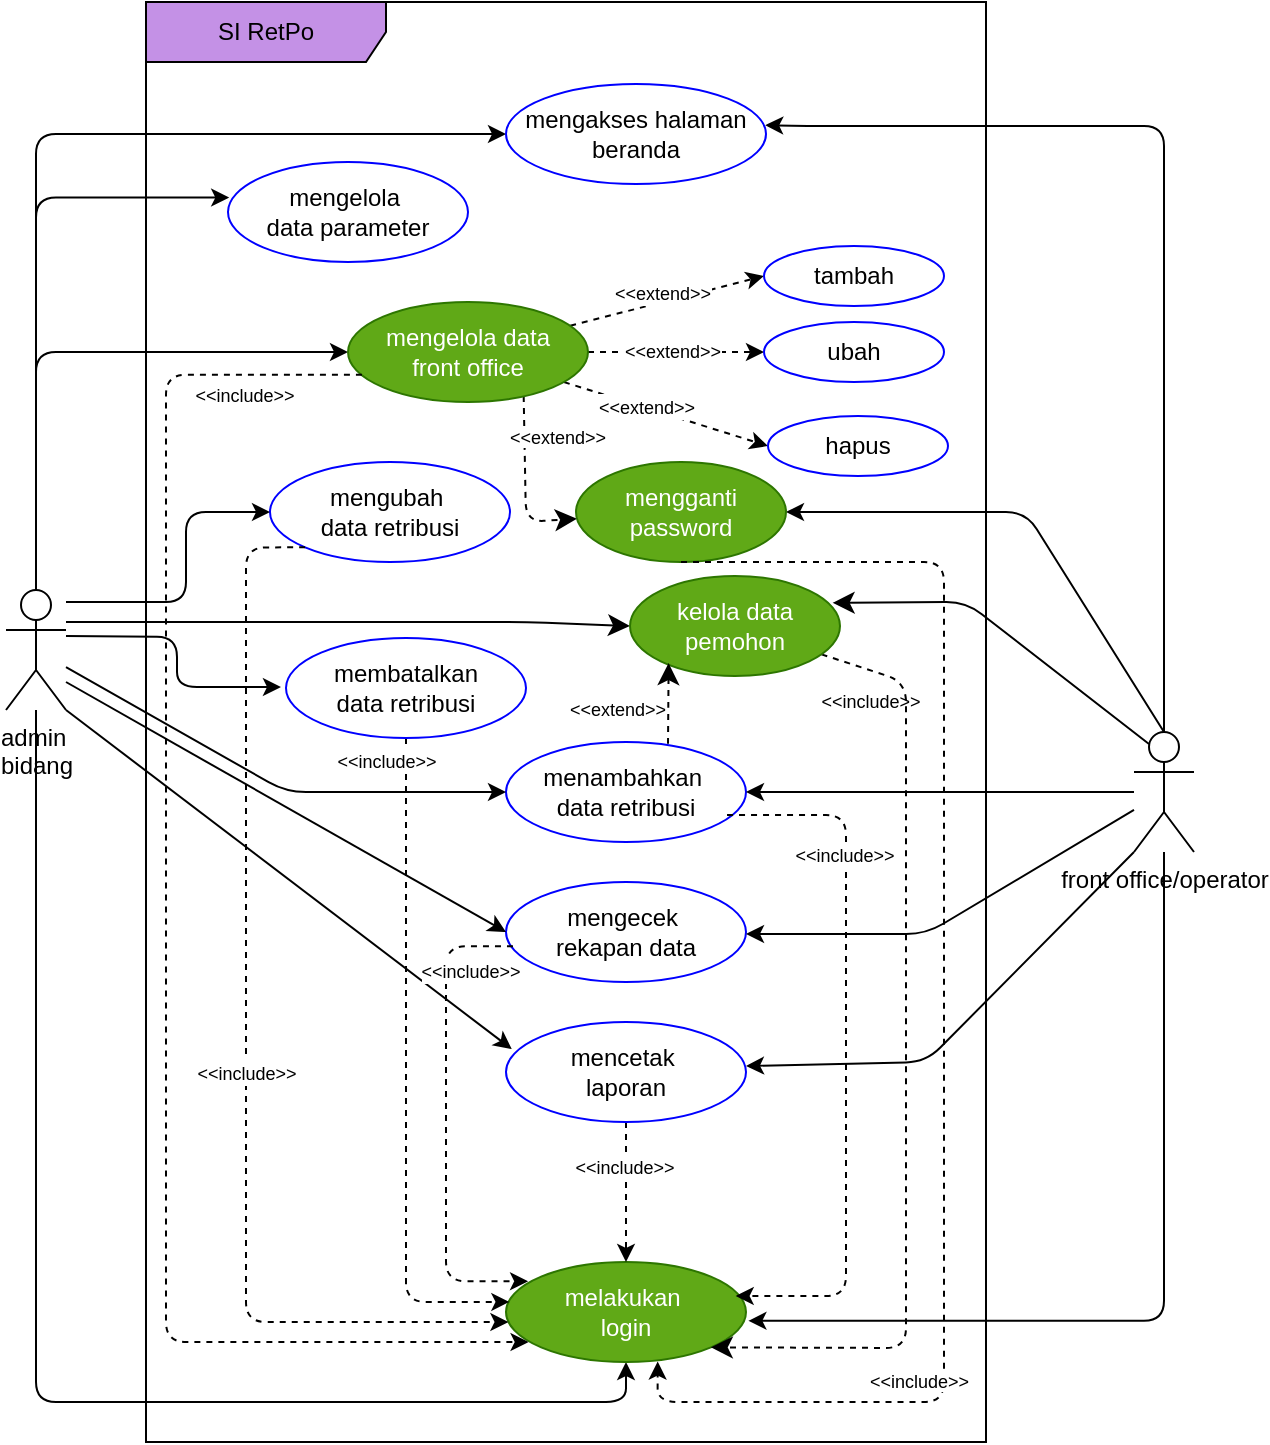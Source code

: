 <mxfile version="26.0.6" pages="3">
  <diagram name="use case" id="ukxG8gzlgrs9HhvgwXRx">
    <mxGraphModel dx="1381" dy="1788" grid="1" gridSize="10" guides="1" tooltips="1" connect="1" arrows="1" fold="1" page="1" pageScale="1" pageWidth="850" pageHeight="1100" math="0" shadow="0">
      <root>
        <mxCell id="0" />
        <mxCell id="1" parent="0" />
        <mxCell id="dq5n2X-4svsOP9GwLVwc-16" style="edgeStyle=orthogonalEdgeStyle;rounded=1;orthogonalLoop=1;jettySize=auto;html=1;curved=0;entryX=-0.021;entryY=0.49;entryDx=0;entryDy=0;entryPerimeter=0;" parent="1" target="dq5n2X-4svsOP9GwLVwc-13" edge="1">
          <mxGeometry relative="1" as="geometry">
            <mxPoint x="130" y="267.0" as="sourcePoint" />
            <mxPoint x="240" y="273" as="targetPoint" />
          </mxGeometry>
        </mxCell>
        <mxCell id="dq5n2X-4svsOP9GwLVwc-21" style="edgeStyle=orthogonalEdgeStyle;rounded=1;orthogonalLoop=1;jettySize=auto;html=1;entryX=0;entryY=0.5;entryDx=0;entryDy=0;curved=0;" parent="1" source="dq5n2X-4svsOP9GwLVwc-3" target="dq5n2X-4svsOP9GwLVwc-8" edge="1">
          <mxGeometry relative="1" as="geometry">
            <Array as="points">
              <mxPoint x="115" y="125" />
            </Array>
          </mxGeometry>
        </mxCell>
        <mxCell id="FcmRMaOT2FB6kB3QNHi_-1" style="edgeStyle=orthogonalEdgeStyle;rounded=1;orthogonalLoop=1;jettySize=auto;html=1;entryX=0.5;entryY=1;entryDx=0;entryDy=0;curved=0;" parent="1" source="dq5n2X-4svsOP9GwLVwc-3" target="dq5n2X-4svsOP9GwLVwc-6" edge="1">
          <mxGeometry relative="1" as="geometry">
            <Array as="points">
              <mxPoint x="115" y="650" />
              <mxPoint x="410" y="650" />
            </Array>
          </mxGeometry>
        </mxCell>
        <mxCell id="rb40n_2ua-qW2_mSvcrI-3" style="edgeStyle=none;curved=0;rounded=1;orthogonalLoop=1;jettySize=auto;html=1;entryX=0;entryY=0.5;entryDx=0;entryDy=0;fontSize=12;startSize=8;endSize=8;" parent="1" target="rb40n_2ua-qW2_mSvcrI-1" edge="1">
          <mxGeometry relative="1" as="geometry">
            <mxPoint x="130" y="260" as="sourcePoint" />
            <Array as="points">
              <mxPoint x="250" y="260" />
              <mxPoint x="360" y="260" />
            </Array>
          </mxGeometry>
        </mxCell>
        <mxCell id="LrQLkKAdtE5SOXrFSm7I-2" style="edgeStyle=orthogonalEdgeStyle;rounded=1;orthogonalLoop=1;jettySize=auto;html=1;entryX=0;entryY=0.5;entryDx=0;entryDy=0;curved=0;" edge="1" parent="1" source="dq5n2X-4svsOP9GwLVwc-3" target="LrQLkKAdtE5SOXrFSm7I-1">
          <mxGeometry relative="1" as="geometry">
            <Array as="points">
              <mxPoint x="115" y="16" />
            </Array>
          </mxGeometry>
        </mxCell>
        <mxCell id="dq5n2X-4svsOP9GwLVwc-3" value="admin&amp;nbsp;&lt;div&gt;bidang&lt;/div&gt;" style="shape=umlActor;verticalLabelPosition=bottom;verticalAlign=top;html=1;outlineConnect=0;align=center;" parent="1" vertex="1">
          <mxGeometry x="100" y="244" width="30" height="60" as="geometry" />
        </mxCell>
        <mxCell id="dq5n2X-4svsOP9GwLVwc-4" value="SI RetPo" style="shape=umlFrame;whiteSpace=wrap;html=1;pointerEvents=0;fillColor=#C491E6;width=120;height=30;" parent="1" vertex="1">
          <mxGeometry x="170" y="-50" width="420" height="720" as="geometry" />
        </mxCell>
        <mxCell id="6KI5AN0sWsQQkwzKojnx-3" style="rounded=1;orthogonalLoop=1;jettySize=auto;html=1;entryX=1;entryY=0.5;entryDx=0;entryDy=0;exitX=0.5;exitY=0;exitDx=0;exitDy=0;exitPerimeter=0;jumpSize=6;" parent="1" source="dq5n2X-4svsOP9GwLVwc-5" target="6KI5AN0sWsQQkwzKojnx-1" edge="1">
          <mxGeometry relative="1" as="geometry">
            <Array as="points">
              <mxPoint x="610" y="205" />
            </Array>
          </mxGeometry>
        </mxCell>
        <mxCell id="rb40n_2ua-qW2_mSvcrI-2" style="edgeStyle=none;curved=0;rounded=1;orthogonalLoop=1;jettySize=auto;html=1;exitX=0.25;exitY=0.1;exitDx=0;exitDy=0;exitPerimeter=0;entryX=0.965;entryY=0.268;entryDx=0;entryDy=0;fontSize=12;startSize=8;endSize=8;entryPerimeter=0;" parent="1" source="dq5n2X-4svsOP9GwLVwc-5" target="rb40n_2ua-qW2_mSvcrI-1" edge="1">
          <mxGeometry relative="1" as="geometry">
            <Array as="points">
              <mxPoint x="580" y="250" />
            </Array>
          </mxGeometry>
        </mxCell>
        <mxCell id="dq5n2X-4svsOP9GwLVwc-5" value="front office/operator" style="shape=umlActor;verticalLabelPosition=bottom;verticalAlign=top;html=1;outlineConnect=0;" parent="1" vertex="1">
          <mxGeometry x="664" y="315" width="30" height="60" as="geometry" />
        </mxCell>
        <mxCell id="dq5n2X-4svsOP9GwLVwc-6" value="melakukan&amp;nbsp;&lt;div&gt;login&lt;/div&gt;" style="ellipse;whiteSpace=wrap;html=1;strokeColor=#2D7600;shadow=0;fillColor=#60a917;fontColor=#ffffff;" parent="1" vertex="1">
          <mxGeometry x="350" y="580" width="120" height="50" as="geometry" />
        </mxCell>
        <mxCell id="dq5n2X-4svsOP9GwLVwc-7" value="menambahkan&amp;nbsp;&lt;div&gt;data retribusi&lt;/div&gt;" style="ellipse;whiteSpace=wrap;html=1;strokeColor=#0000FF;shadow=0;" parent="1" vertex="1">
          <mxGeometry x="350" y="320" width="120" height="50" as="geometry" />
        </mxCell>
        <mxCell id="dq5n2X-4svsOP9GwLVwc-28" style="rounded=0;orthogonalLoop=1;jettySize=auto;html=1;entryX=0;entryY=0.5;entryDx=0;entryDy=0;dashed=1;" parent="1" source="dq5n2X-4svsOP9GwLVwc-8" target="dq5n2X-4svsOP9GwLVwc-9" edge="1">
          <mxGeometry relative="1" as="geometry" />
        </mxCell>
        <mxCell id="dq5n2X-4svsOP9GwLVwc-29" style="edgeStyle=orthogonalEdgeStyle;rounded=0;orthogonalLoop=1;jettySize=auto;html=1;entryX=0;entryY=0.5;entryDx=0;entryDy=0;dashed=1;" parent="1" source="dq5n2X-4svsOP9GwLVwc-8" target="dq5n2X-4svsOP9GwLVwc-10" edge="1">
          <mxGeometry relative="1" as="geometry" />
        </mxCell>
        <mxCell id="dq5n2X-4svsOP9GwLVwc-30" style="rounded=0;orthogonalLoop=1;jettySize=auto;html=1;entryX=0;entryY=0.5;entryDx=0;entryDy=0;dashed=1;" parent="1" source="dq5n2X-4svsOP9GwLVwc-8" target="dq5n2X-4svsOP9GwLVwc-11" edge="1">
          <mxGeometry relative="1" as="geometry" />
        </mxCell>
        <mxCell id="rb40n_2ua-qW2_mSvcrI-9" style="edgeStyle=none;curved=0;rounded=1;orthogonalLoop=1;jettySize=auto;html=1;fontSize=12;startSize=8;endSize=8;dashed=1;exitX=0.732;exitY=0.939;exitDx=0;exitDy=0;exitPerimeter=0;" parent="1" source="dq5n2X-4svsOP9GwLVwc-8" target="6KI5AN0sWsQQkwzKojnx-1" edge="1">
          <mxGeometry relative="1" as="geometry">
            <Array as="points">
              <mxPoint x="360" y="210" />
            </Array>
          </mxGeometry>
        </mxCell>
        <mxCell id="dq5n2X-4svsOP9GwLVwc-8" value="mengelola data&lt;div&gt;front office&lt;/div&gt;" style="ellipse;whiteSpace=wrap;html=1;strokeColor=#2D7600;shadow=0;fillColor=#60a917;fontColor=#ffffff;" parent="1" vertex="1">
          <mxGeometry x="271" y="100" width="120" height="50" as="geometry" />
        </mxCell>
        <mxCell id="dq5n2X-4svsOP9GwLVwc-9" value="tambah" style="ellipse;whiteSpace=wrap;html=1;strokeColor=#0000FF;shadow=0;" parent="1" vertex="1">
          <mxGeometry x="479" y="72" width="90" height="30" as="geometry" />
        </mxCell>
        <mxCell id="dq5n2X-4svsOP9GwLVwc-10" value="ubah" style="ellipse;whiteSpace=wrap;html=1;strokeColor=#0000FF;shadow=0;" parent="1" vertex="1">
          <mxGeometry x="479" y="110" width="90" height="30" as="geometry" />
        </mxCell>
        <mxCell id="dq5n2X-4svsOP9GwLVwc-11" value="hapus" style="ellipse;whiteSpace=wrap;html=1;strokeColor=#0000FF;shadow=0;" parent="1" vertex="1">
          <mxGeometry x="481" y="157" width="90" height="30" as="geometry" />
        </mxCell>
        <mxCell id="dq5n2X-4svsOP9GwLVwc-12" value="mengubah&amp;nbsp;&lt;div&gt;data retribusi&lt;/div&gt;" style="ellipse;whiteSpace=wrap;html=1;strokeColor=#0000FF;shadow=0;" parent="1" vertex="1">
          <mxGeometry x="232" y="180" width="120" height="50" as="geometry" />
        </mxCell>
        <mxCell id="dq5n2X-4svsOP9GwLVwc-38" style="edgeStyle=orthogonalEdgeStyle;rounded=1;orthogonalLoop=1;jettySize=auto;html=1;entryX=0.014;entryY=0.399;entryDx=0;entryDy=0;curved=0;dashed=1;entryPerimeter=0;" parent="1" source="dq5n2X-4svsOP9GwLVwc-13" target="dq5n2X-4svsOP9GwLVwc-6" edge="1">
          <mxGeometry relative="1" as="geometry">
            <Array as="points">
              <mxPoint x="300" y="600" />
            </Array>
          </mxGeometry>
        </mxCell>
        <mxCell id="dq5n2X-4svsOP9GwLVwc-13" value="membatalkan&lt;div&gt;data retribusi&lt;/div&gt;" style="ellipse;whiteSpace=wrap;html=1;strokeColor=#0000FF;shadow=0;" parent="1" vertex="1">
          <mxGeometry x="240" y="268" width="120" height="50" as="geometry" />
        </mxCell>
        <mxCell id="dq5n2X-4svsOP9GwLVwc-14" value="&lt;div&gt;mengecek&amp;nbsp;&lt;/div&gt;&lt;div&gt;rekapan data&lt;/div&gt;" style="ellipse;whiteSpace=wrap;html=1;strokeColor=#0000FF;shadow=0;" parent="1" vertex="1">
          <mxGeometry x="350" y="390" width="120" height="50" as="geometry" />
        </mxCell>
        <mxCell id="dq5n2X-4svsOP9GwLVwc-31" style="edgeStyle=orthogonalEdgeStyle;rounded=0;orthogonalLoop=1;jettySize=auto;html=1;dashed=1;" parent="1" source="dq5n2X-4svsOP9GwLVwc-15" target="dq5n2X-4svsOP9GwLVwc-6" edge="1">
          <mxGeometry relative="1" as="geometry" />
        </mxCell>
        <mxCell id="dq5n2X-4svsOP9GwLVwc-32" value="&lt;font style=&quot;font-size: 9px;&quot;&gt;&amp;lt;&amp;lt;include&amp;gt;&amp;gt;&lt;/font&gt;" style="edgeLabel;html=1;align=center;verticalAlign=middle;resizable=0;points=[];" parent="dq5n2X-4svsOP9GwLVwc-31" vertex="1" connectable="0">
          <mxGeometry x="-0.291" y="-1" relative="1" as="geometry">
            <mxPoint y="-3" as="offset" />
          </mxGeometry>
        </mxCell>
        <mxCell id="dq5n2X-4svsOP9GwLVwc-15" value="mencetak&amp;nbsp;&lt;div&gt;laporan&lt;/div&gt;" style="ellipse;whiteSpace=wrap;html=1;strokeColor=#0000FF;shadow=0;" parent="1" vertex="1">
          <mxGeometry x="350" y="460" width="120" height="50" as="geometry" />
        </mxCell>
        <mxCell id="dq5n2X-4svsOP9GwLVwc-19" value="" style="endArrow=classic;html=1;rounded=1;" parent="1" source="dq5n2X-4svsOP9GwLVwc-5" target="dq5n2X-4svsOP9GwLVwc-7" edge="1">
          <mxGeometry width="50" height="50" relative="1" as="geometry">
            <mxPoint x="510" y="330" as="sourcePoint" />
            <mxPoint x="560" y="280" as="targetPoint" />
            <Array as="points">
              <mxPoint x="630" y="345" />
            </Array>
          </mxGeometry>
        </mxCell>
        <mxCell id="dq5n2X-4svsOP9GwLVwc-20" style="edgeStyle=orthogonalEdgeStyle;rounded=1;orthogonalLoop=1;jettySize=auto;html=1;curved=0;entryX=0;entryY=0.5;entryDx=0;entryDy=0;" parent="1" source="dq5n2X-4svsOP9GwLVwc-3" target="dq5n2X-4svsOP9GwLVwc-12" edge="1">
          <mxGeometry relative="1" as="geometry">
            <mxPoint x="140" y="250" as="sourcePoint" />
            <mxPoint x="250" y="285" as="targetPoint" />
            <Array as="points">
              <mxPoint x="190" y="250" />
              <mxPoint x="190" y="205" />
            </Array>
          </mxGeometry>
        </mxCell>
        <mxCell id="dq5n2X-4svsOP9GwLVwc-23" value="" style="endArrow=classic;html=1;rounded=1;entryX=0;entryY=0.5;entryDx=0;entryDy=0;" parent="1" source="dq5n2X-4svsOP9GwLVwc-3" target="dq5n2X-4svsOP9GwLVwc-7" edge="1">
          <mxGeometry width="50" height="50" relative="1" as="geometry">
            <mxPoint x="130" y="290" as="sourcePoint" />
            <mxPoint x="-100" y="352" as="targetPoint" />
            <Array as="points">
              <mxPoint x="240" y="345" />
            </Array>
          </mxGeometry>
        </mxCell>
        <mxCell id="dq5n2X-4svsOP9GwLVwc-24" value="" style="endArrow=classic;html=1;rounded=1;entryX=0;entryY=0.5;entryDx=0;entryDy=0;" parent="1" target="dq5n2X-4svsOP9GwLVwc-14" edge="1">
          <mxGeometry width="50" height="50" relative="1" as="geometry">
            <mxPoint x="130" y="290" as="sourcePoint" />
            <mxPoint x="350" y="362" as="targetPoint" />
            <Array as="points" />
          </mxGeometry>
        </mxCell>
        <mxCell id="dq5n2X-4svsOP9GwLVwc-25" value="" style="endArrow=classic;html=1;rounded=1;" parent="1" source="dq5n2X-4svsOP9GwLVwc-5" edge="1">
          <mxGeometry width="50" height="50" relative="1" as="geometry">
            <mxPoint x="700" y="354" as="sourcePoint" />
            <mxPoint x="470" y="416" as="targetPoint" />
            <Array as="points">
              <mxPoint x="560" y="416" />
            </Array>
          </mxGeometry>
        </mxCell>
        <mxCell id="dq5n2X-4svsOP9GwLVwc-26" value="" style="endArrow=classic;html=1;rounded=1;entryX=0.024;entryY=0.271;entryDx=0;entryDy=0;entryPerimeter=0;exitX=1;exitY=1;exitDx=0;exitDy=0;exitPerimeter=0;" parent="1" source="dq5n2X-4svsOP9GwLVwc-3" target="dq5n2X-4svsOP9GwLVwc-15" edge="1">
          <mxGeometry width="50" height="50" relative="1" as="geometry">
            <mxPoint x="140" y="310" as="sourcePoint" />
            <mxPoint x="360" y="425" as="targetPoint" />
            <Array as="points" />
          </mxGeometry>
        </mxCell>
        <mxCell id="dq5n2X-4svsOP9GwLVwc-27" value="" style="endArrow=classic;html=1;rounded=1;exitX=0;exitY=1;exitDx=0;exitDy=0;exitPerimeter=0;" parent="1" source="dq5n2X-4svsOP9GwLVwc-5" edge="1">
          <mxGeometry width="50" height="50" relative="1" as="geometry">
            <mxPoint x="700" y="420" as="sourcePoint" />
            <mxPoint x="470" y="482" as="targetPoint" />
            <Array as="points">
              <mxPoint x="560" y="480" />
            </Array>
          </mxGeometry>
        </mxCell>
        <mxCell id="dq5n2X-4svsOP9GwLVwc-33" style="edgeStyle=elbowEdgeStyle;rounded=1;orthogonalLoop=1;jettySize=auto;html=1;dashed=1;exitX=0.921;exitY=0.757;exitDx=0;exitDy=0;exitPerimeter=0;entryX=0.957;entryY=0.34;entryDx=0;entryDy=0;entryPerimeter=0;" parent="1" target="dq5n2X-4svsOP9GwLVwc-6" edge="1">
          <mxGeometry relative="1" as="geometry">
            <mxPoint x="460.52" y="356.55" as="sourcePoint" />
            <mxPoint x="445.64" y="580.0" as="targetPoint" />
            <Array as="points">
              <mxPoint x="520" y="480.01" />
            </Array>
          </mxGeometry>
        </mxCell>
        <mxCell id="dq5n2X-4svsOP9GwLVwc-34" value="&lt;font style=&quot;font-size: 9px;&quot;&gt;&amp;lt;&amp;lt;include&amp;gt;&amp;gt;&lt;/font&gt;" style="edgeLabel;html=1;align=center;verticalAlign=middle;resizable=0;points=[];" parent="dq5n2X-4svsOP9GwLVwc-33" vertex="1" connectable="0">
          <mxGeometry x="-0.291" y="-1" relative="1" as="geometry">
            <mxPoint y="-47" as="offset" />
          </mxGeometry>
        </mxCell>
        <mxCell id="dq5n2X-4svsOP9GwLVwc-36" style="edgeStyle=elbowEdgeStyle;rounded=1;orthogonalLoop=1;jettySize=auto;html=1;dashed=1;exitX=0.029;exitY=0.643;exitDx=0;exitDy=0;exitPerimeter=0;entryX=0.092;entryY=0.193;entryDx=0;entryDy=0;entryPerimeter=0;" parent="1" source="dq5n2X-4svsOP9GwLVwc-14" target="dq5n2X-4svsOP9GwLVwc-6" edge="1">
          <mxGeometry relative="1" as="geometry">
            <mxPoint x="470.52" y="366.55" as="sourcePoint" />
            <mxPoint x="480" y="615" as="targetPoint" />
            <Array as="points">
              <mxPoint x="320" y="510" />
            </Array>
          </mxGeometry>
        </mxCell>
        <mxCell id="dq5n2X-4svsOP9GwLVwc-37" value="&lt;font style=&quot;font-size: 9px;&quot;&gt;&amp;lt;&amp;lt;include&amp;gt;&amp;gt;&lt;/font&gt;" style="edgeLabel;html=1;align=center;verticalAlign=middle;resizable=0;points=[];" parent="dq5n2X-4svsOP9GwLVwc-36" vertex="1" connectable="0">
          <mxGeometry x="-0.291" y="-1" relative="1" as="geometry">
            <mxPoint x="13" y="-41" as="offset" />
          </mxGeometry>
        </mxCell>
        <mxCell id="dq5n2X-4svsOP9GwLVwc-39" style="edgeStyle=orthogonalEdgeStyle;rounded=1;orthogonalLoop=1;jettySize=auto;html=1;exitX=0;exitY=1;exitDx=0;exitDy=0;curved=0;dashed=1;" parent="1" source="dq5n2X-4svsOP9GwLVwc-12" target="dq5n2X-4svsOP9GwLVwc-6" edge="1">
          <mxGeometry relative="1" as="geometry">
            <Array as="points">
              <mxPoint x="220" y="223" />
              <mxPoint x="220" y="610" />
            </Array>
          </mxGeometry>
        </mxCell>
        <mxCell id="dq5n2X-4svsOP9GwLVwc-40" value="&lt;font style=&quot;font-size: 9px;&quot;&gt;&amp;lt;&amp;lt;include&amp;gt;&amp;gt;&lt;/font&gt;" style="edgeLabel;html=1;align=center;verticalAlign=middle;resizable=0;points=[];" parent="1" vertex="1" connectable="0">
          <mxGeometry x="290" y="328.997" as="geometry" />
        </mxCell>
        <mxCell id="dq5n2X-4svsOP9GwLVwc-41" value="&lt;font style=&quot;font-size: 9px;&quot;&gt;&amp;lt;&amp;lt;include&amp;gt;&amp;gt;&lt;/font&gt;" style="edgeLabel;html=1;align=center;verticalAlign=middle;resizable=0;points=[];" parent="1" vertex="1" connectable="0">
          <mxGeometry x="220" y="484.997" as="geometry" />
        </mxCell>
        <mxCell id="dq5n2X-4svsOP9GwLVwc-42" style="edgeStyle=orthogonalEdgeStyle;rounded=1;orthogonalLoop=1;jettySize=auto;html=1;exitX=0.058;exitY=0.727;exitDx=0;exitDy=0;curved=0;dashed=1;exitPerimeter=0;entryX=0.094;entryY=0.795;entryDx=0;entryDy=0;entryPerimeter=0;" parent="1" source="dq5n2X-4svsOP9GwLVwc-8" target="dq5n2X-4svsOP9GwLVwc-6" edge="1">
          <mxGeometry relative="1" as="geometry">
            <mxPoint x="267" y="232" as="sourcePoint" />
            <mxPoint x="372" y="630" as="targetPoint" />
            <Array as="points">
              <mxPoint x="180" y="136" />
              <mxPoint x="180" y="620" />
              <mxPoint x="361" y="620" />
            </Array>
          </mxGeometry>
        </mxCell>
        <mxCell id="dq5n2X-4svsOP9GwLVwc-43" value="&lt;font style=&quot;font-size: 9px;&quot;&gt;&amp;lt;&amp;lt;include&amp;gt;&amp;gt;&lt;/font&gt;" style="edgeLabel;html=1;align=center;verticalAlign=middle;resizable=0;points=[];" parent="1" vertex="1" connectable="0">
          <mxGeometry x="211" y="436.997" as="geometry">
            <mxPoint x="8" y="-291" as="offset" />
          </mxGeometry>
        </mxCell>
        <mxCell id="dq5n2X-4svsOP9GwLVwc-44" value="&lt;font style=&quot;font-size: 9px;&quot;&gt;&amp;lt;&amp;lt;extend&amp;gt;&amp;gt;&lt;/font&gt;" style="edgeLabel;html=1;align=center;verticalAlign=middle;resizable=0;points=[];" parent="1" vertex="1" connectable="0">
          <mxGeometry x="412" y="442.997" as="geometry">
            <mxPoint x="8" y="-291" as="offset" />
          </mxGeometry>
        </mxCell>
        <mxCell id="dq5n2X-4svsOP9GwLVwc-45" value="&lt;font style=&quot;font-size: 9px;&quot;&gt;&amp;lt;&amp;lt;extend&amp;gt;&amp;gt;&lt;/font&gt;" style="edgeLabel;html=1;align=center;verticalAlign=middle;resizable=0;points=[];" parent="1" vertex="1" connectable="0">
          <mxGeometry x="420" y="385.997" as="geometry">
            <mxPoint x="8" y="-291" as="offset" />
          </mxGeometry>
        </mxCell>
        <mxCell id="dq5n2X-4svsOP9GwLVwc-46" value="&lt;font style=&quot;font-size: 9px;&quot;&gt;&amp;lt;&amp;lt;extend&amp;gt;&amp;gt;&lt;/font&gt;" style="edgeLabel;html=1;align=center;verticalAlign=middle;resizable=0;points=[];" parent="1" vertex="1" connectable="0">
          <mxGeometry x="425" y="414.997" as="geometry">
            <mxPoint x="8" y="-291" as="offset" />
          </mxGeometry>
        </mxCell>
        <mxCell id="FcmRMaOT2FB6kB3QNHi_-2" style="edgeStyle=orthogonalEdgeStyle;rounded=1;orthogonalLoop=1;jettySize=auto;html=1;curved=0;entryX=1.01;entryY=0.588;entryDx=0;entryDy=0;entryPerimeter=0;" parent="1" source="dq5n2X-4svsOP9GwLVwc-5" target="dq5n2X-4svsOP9GwLVwc-6" edge="1">
          <mxGeometry relative="1" as="geometry">
            <Array as="points">
              <mxPoint x="679" y="609" />
            </Array>
          </mxGeometry>
        </mxCell>
        <mxCell id="6KI5AN0sWsQQkwzKojnx-1" value="mengganti password" style="ellipse;whiteSpace=wrap;html=1;strokeColor=#2D7600;shadow=0;fillColor=#60a917;fontColor=#ffffff;" parent="1" vertex="1">
          <mxGeometry x="385" y="180" width="105" height="50" as="geometry" />
        </mxCell>
        <mxCell id="6KI5AN0sWsQQkwzKojnx-4" style="edgeStyle=orthogonalEdgeStyle;rounded=1;orthogonalLoop=1;jettySize=auto;html=1;curved=0;dashed=1;entryX=0.632;entryY=0.995;entryDx=0;entryDy=0;entryPerimeter=0;" parent="1" source="6KI5AN0sWsQQkwzKojnx-1" target="dq5n2X-4svsOP9GwLVwc-6" edge="1">
          <mxGeometry relative="1" as="geometry">
            <Array as="points">
              <mxPoint x="569" y="230" />
              <mxPoint x="569" y="650" />
              <mxPoint x="426" y="650" />
            </Array>
            <mxPoint x="494.905" y="230.0" as="sourcePoint" />
            <mxPoint x="479" y="620.4" as="targetPoint" />
          </mxGeometry>
        </mxCell>
        <mxCell id="6KI5AN0sWsQQkwzKojnx-5" value="&lt;span style=&quot;font-size: 9px;&quot;&gt;&amp;lt;&amp;lt;include&amp;gt;&amp;gt;&lt;/span&gt;" style="edgeLabel;html=1;align=center;verticalAlign=middle;resizable=0;points=[];" parent="1" vertex="1" connectable="0">
          <mxGeometry x="537.0" y="303.002" as="geometry">
            <mxPoint x="-5" y="-4" as="offset" />
          </mxGeometry>
        </mxCell>
        <mxCell id="rb40n_2ua-qW2_mSvcrI-12" style="edgeStyle=none;curved=0;rounded=1;orthogonalLoop=1;jettySize=auto;html=1;entryX=1;entryY=1;entryDx=0;entryDy=0;fontSize=12;startSize=8;endSize=8;dashed=1;" parent="1" source="rb40n_2ua-qW2_mSvcrI-1" target="dq5n2X-4svsOP9GwLVwc-6" edge="1">
          <mxGeometry relative="1" as="geometry">
            <Array as="points">
              <mxPoint x="550" y="290" />
              <mxPoint x="550" y="623" />
            </Array>
          </mxGeometry>
        </mxCell>
        <mxCell id="rb40n_2ua-qW2_mSvcrI-1" value="kelola data&lt;div&gt;pemohon&lt;/div&gt;" style="ellipse;whiteSpace=wrap;html=1;strokeColor=#2D7600;shadow=0;fillColor=#60a917;fontColor=#ffffff;" parent="1" vertex="1">
          <mxGeometry x="412" y="237" width="105" height="50" as="geometry" />
        </mxCell>
        <mxCell id="rb40n_2ua-qW2_mSvcrI-4" style="edgeStyle=none;curved=1;rounded=0;orthogonalLoop=1;jettySize=auto;html=1;entryX=0.184;entryY=0.871;entryDx=0;entryDy=0;entryPerimeter=0;fontSize=12;startSize=8;endSize=8;dashed=1;exitX=0.675;exitY=0.018;exitDx=0;exitDy=0;exitPerimeter=0;" parent="1" source="dq5n2X-4svsOP9GwLVwc-7" target="rb40n_2ua-qW2_mSvcrI-1" edge="1">
          <mxGeometry relative="1" as="geometry">
            <mxPoint x="417.324" y="324.187" as="sourcePoint" />
            <mxPoint x="430.375" y="281.1" as="targetPoint" />
          </mxGeometry>
        </mxCell>
        <mxCell id="rb40n_2ua-qW2_mSvcrI-5" value="&lt;span style=&quot;color: rgb(0, 0, 0); font-family: Helvetica; font-size: 9px; font-style: normal; font-variant-ligatures: normal; font-variant-caps: normal; font-weight: 400; letter-spacing: normal; orphans: 2; text-align: center; text-indent: 0px; text-transform: none; widows: 2; word-spacing: 0px; -webkit-text-stroke-width: 0px; white-space: nowrap; background-color: rgb(255, 255, 255); text-decoration-thickness: initial; text-decoration-style: initial; text-decoration-color: initial; display: inline !important; float: none;&quot;&gt;&amp;lt;&amp;lt;extend&amp;gt;&amp;gt;&lt;/span&gt;" style="text;whiteSpace=wrap;html=1;" parent="1" vertex="1">
          <mxGeometry x="380" y="289" width="60" height="27" as="geometry" />
        </mxCell>
        <mxCell id="rb40n_2ua-qW2_mSvcrI-7" value="&lt;span style=&quot;color: rgb(0, 0, 0); font-family: Helvetica; font-size: 9px; font-style: normal; font-variant-ligatures: normal; font-variant-caps: normal; font-weight: 400; letter-spacing: normal; orphans: 2; text-align: center; text-indent: 0px; text-transform: none; widows: 2; word-spacing: 0px; -webkit-text-stroke-width: 0px; white-space: nowrap; background-color: rgb(255, 255, 255); text-decoration-thickness: initial; text-decoration-style: initial; text-decoration-color: initial; display: inline !important; float: none;&quot;&gt;&amp;lt;&amp;lt;include&amp;gt;&amp;gt;&lt;/span&gt;" style="text;whiteSpace=wrap;html=1;" parent="1" vertex="1">
          <mxGeometry x="530" y="625" width="50" height="10" as="geometry" />
        </mxCell>
        <mxCell id="rb40n_2ua-qW2_mSvcrI-11" value="&lt;span style=&quot;color: rgb(0, 0, 0); font-family: Helvetica; font-size: 9px; font-style: normal; font-variant-ligatures: normal; font-variant-caps: normal; font-weight: 400; letter-spacing: normal; orphans: 2; text-align: center; text-indent: 0px; text-transform: none; widows: 2; word-spacing: 0px; -webkit-text-stroke-width: 0px; white-space: nowrap; background-color: rgb(255, 255, 255); text-decoration-thickness: initial; text-decoration-style: initial; text-decoration-color: initial; display: inline !important; float: none;&quot;&gt;&amp;lt;&amp;lt;extend&amp;gt;&amp;gt;&lt;/span&gt;" style="text;whiteSpace=wrap;html=1;" parent="1" vertex="1">
          <mxGeometry x="350" y="153" width="60" height="27" as="geometry" />
        </mxCell>
        <mxCell id="eTvObXC_AzbHseTv6Wr1-1" value="mengelola&amp;nbsp;&lt;div&gt;data&amp;nbsp;&lt;span style=&quot;background-color: transparent; color: light-dark(rgb(0, 0, 0), rgb(255, 255, 255));&quot;&gt;parameter&lt;/span&gt;&lt;/div&gt;" style="ellipse;whiteSpace=wrap;html=1;strokeColor=#0000FF;shadow=0;" vertex="1" parent="1">
          <mxGeometry x="211" y="30" width="120" height="50" as="geometry" />
        </mxCell>
        <mxCell id="eTvObXC_AzbHseTv6Wr1-2" style="edgeStyle=orthogonalEdgeStyle;rounded=1;orthogonalLoop=1;jettySize=auto;html=1;exitX=0.5;exitY=0;exitDx=0;exitDy=0;exitPerimeter=0;entryX=0.005;entryY=0.356;entryDx=0;entryDy=0;entryPerimeter=0;curved=0;" edge="1" parent="1" source="dq5n2X-4svsOP9GwLVwc-3" target="eTvObXC_AzbHseTv6Wr1-1">
          <mxGeometry relative="1" as="geometry" />
        </mxCell>
        <mxCell id="LrQLkKAdtE5SOXrFSm7I-1" value="mengakses halaman beranda" style="ellipse;whiteSpace=wrap;html=1;strokeColor=#0000FF;shadow=0;" vertex="1" parent="1">
          <mxGeometry x="350" y="-9" width="130" height="50" as="geometry" />
        </mxCell>
        <mxCell id="LrQLkKAdtE5SOXrFSm7I-3" style="edgeStyle=orthogonalEdgeStyle;rounded=1;orthogonalLoop=1;jettySize=auto;html=1;entryX=0.997;entryY=0.412;entryDx=0;entryDy=0;entryPerimeter=0;curved=0;" edge="1" parent="1" source="dq5n2X-4svsOP9GwLVwc-5" target="LrQLkKAdtE5SOXrFSm7I-1">
          <mxGeometry relative="1" as="geometry">
            <Array as="points">
              <mxPoint x="679" y="12" />
              <mxPoint x="500" y="12" />
            </Array>
          </mxGeometry>
        </mxCell>
      </root>
    </mxGraphModel>
  </diagram>
  <diagram id="YjW7AD87J3cKyNsbQVYq" name="bpmn">
    <mxGraphModel dx="901" dy="492" grid="1" gridSize="10" guides="1" tooltips="1" connect="1" arrows="1" fold="1" page="1" pageScale="1" pageWidth="1169" pageHeight="827" math="0" shadow="0">
      <root>
        <mxCell id="0" />
        <mxCell id="1" parent="0" />
        <mxCell id="PzXRuTa8uYMyeLOgMuWR-1" value="melakukan login" style="swimlane;html=1;childLayout=stackLayout;resizeParent=1;resizeParentMax=0;horizontal=0;startSize=20;horizontalStack=0;fontSize=10;" parent="1" vertex="1">
          <mxGeometry x="50" y="50" width="970" height="300" as="geometry" />
        </mxCell>
        <mxCell id="PzXRuTa8uYMyeLOgMuWR-2" value="" style="edgeStyle=orthogonalEdgeStyle;rounded=0;orthogonalLoop=1;jettySize=auto;html=1;endArrow=classic;endFill=1;" parent="PzXRuTa8uYMyeLOgMuWR-1" source="PzXRuTa8uYMyeLOgMuWR-6" target="PzXRuTa8uYMyeLOgMuWR-11" edge="1">
          <mxGeometry relative="1" as="geometry" />
        </mxCell>
        <mxCell id="PzXRuTa8uYMyeLOgMuWR-3" value="admin / front office" style="swimlane;html=1;startSize=20;horizontal=0;" parent="PzXRuTa8uYMyeLOgMuWR-1" vertex="1">
          <mxGeometry x="20" width="950" height="140" as="geometry" />
        </mxCell>
        <mxCell id="PzXRuTa8uYMyeLOgMuWR-4" value="" style="edgeStyle=orthogonalEdgeStyle;rounded=0;orthogonalLoop=1;jettySize=auto;html=1;" parent="PzXRuTa8uYMyeLOgMuWR-3" source="PzXRuTa8uYMyeLOgMuWR-5" target="PzXRuTa8uYMyeLOgMuWR-6" edge="1">
          <mxGeometry relative="1" as="geometry" />
        </mxCell>
        <mxCell id="PzXRuTa8uYMyeLOgMuWR-5" value="start" style="ellipse;whiteSpace=wrap;html=1;fontSize=10;" parent="PzXRuTa8uYMyeLOgMuWR-3" vertex="1">
          <mxGeometry x="40" y="40" width="40" height="40" as="geometry" />
        </mxCell>
        <mxCell id="PzXRuTa8uYMyeLOgMuWR-6" value="&lt;font style=&quot;font-size: 10px;&quot;&gt;akses halaman login&lt;/font&gt;" style="rounded=1;whiteSpace=wrap;html=1;fontFamily=Helvetica;fontSize=12;fontColor=#000000;align=center;" parent="PzXRuTa8uYMyeLOgMuWR-3" vertex="1">
          <mxGeometry x="120" y="40" width="80" height="40" as="geometry" />
        </mxCell>
        <mxCell id="PzXRuTa8uYMyeLOgMuWR-7" value="" style="edgeStyle=orthogonalEdgeStyle;rounded=0;orthogonalLoop=1;jettySize=auto;html=1;" parent="PzXRuTa8uYMyeLOgMuWR-3" source="PzXRuTa8uYMyeLOgMuWR-8" target="PzXRuTa8uYMyeLOgMuWR-9" edge="1">
          <mxGeometry relative="1" as="geometry" />
        </mxCell>
        <mxCell id="PzXRuTa8uYMyeLOgMuWR-8" value="&lt;font style=&quot;font-size: 10px;&quot;&gt;mengisi username dan password&lt;/font&gt;" style="rounded=1;whiteSpace=wrap;html=1;fontColor=#000000;" parent="PzXRuTa8uYMyeLOgMuWR-3" vertex="1">
          <mxGeometry x="230" y="40" width="90" height="40" as="geometry" />
        </mxCell>
        <mxCell id="PzXRuTa8uYMyeLOgMuWR-9" value="&lt;font style=&quot;font-size: 10px;&quot;&gt;klik&amp;nbsp;&lt;/font&gt;&lt;div&gt;&lt;font style=&quot;font-size: 10px;&quot;&gt;tombol login&lt;/font&gt;&lt;/div&gt;" style="whiteSpace=wrap;html=1;fontColor=#000000;rounded=1;" parent="PzXRuTa8uYMyeLOgMuWR-3" vertex="1">
          <mxGeometry x="360" y="37.5" width="80" height="45" as="geometry" />
        </mxCell>
        <mxCell id="PzXRuTa8uYMyeLOgMuWR-10" value="SI RetPo" style="swimlane;html=1;startSize=20;horizontal=0;" parent="PzXRuTa8uYMyeLOgMuWR-1" vertex="1">
          <mxGeometry x="20" y="140" width="950" height="160" as="geometry" />
        </mxCell>
        <mxCell id="PzXRuTa8uYMyeLOgMuWR-11" value="&lt;font style=&quot;font-size: 10px;&quot;&gt;menampilkan&amp;nbsp;&lt;/font&gt;&lt;div&gt;&lt;font style=&quot;font-size: 10px;&quot;&gt;form login&lt;/font&gt;&lt;/div&gt;" style="rounded=1;whiteSpace=wrap;html=1;fontFamily=Helvetica;fontSize=12;fontColor=#000000;align=center;" parent="PzXRuTa8uYMyeLOgMuWR-10" vertex="1">
          <mxGeometry x="110" y="50" width="100" height="40" as="geometry" />
        </mxCell>
        <mxCell id="PzXRuTa8uYMyeLOgMuWR-12" value="" style="edgeStyle=orthogonalEdgeStyle;rounded=0;orthogonalLoop=1;jettySize=auto;html=1;entryX=1;entryY=0.75;entryDx=0;entryDy=0;" parent="PzXRuTa8uYMyeLOgMuWR-10" source="PzXRuTa8uYMyeLOgMuWR-14" target="PzXRuTa8uYMyeLOgMuWR-11" edge="1">
          <mxGeometry relative="1" as="geometry">
            <mxPoint x="280" y="80" as="targetPoint" />
          </mxGeometry>
        </mxCell>
        <mxCell id="PzXRuTa8uYMyeLOgMuWR-13" value="" style="edgeStyle=orthogonalEdgeStyle;rounded=0;orthogonalLoop=1;jettySize=auto;html=1;" parent="PzXRuTa8uYMyeLOgMuWR-10" source="PzXRuTa8uYMyeLOgMuWR-14" target="PzXRuTa8uYMyeLOgMuWR-19" edge="1">
          <mxGeometry relative="1" as="geometry" />
        </mxCell>
        <mxCell id="PzXRuTa8uYMyeLOgMuWR-14" value="" style="rhombus;whiteSpace=wrap;html=1;fontColor=#000000;rounded=0;" parent="PzXRuTa8uYMyeLOgMuWR-10" vertex="1">
          <mxGeometry x="349" y="50" width="60" height="60" as="geometry" />
        </mxCell>
        <mxCell id="PzXRuTa8uYMyeLOgMuWR-15" value="&lt;font style=&quot;font-size: 7px;&quot;&gt;data login valid?&lt;/font&gt;" style="text;html=1;align=center;verticalAlign=middle;whiteSpace=wrap;rounded=0;" parent="PzXRuTa8uYMyeLOgMuWR-10" vertex="1">
          <mxGeometry x="320" y="10" width="60" height="20" as="geometry" />
        </mxCell>
        <mxCell id="PzXRuTa8uYMyeLOgMuWR-16" value="&lt;font style=&quot;font-size: 8px;&quot;&gt;tidak&lt;/font&gt;" style="text;html=1;align=center;verticalAlign=middle;whiteSpace=wrap;rounded=0;" parent="PzXRuTa8uYMyeLOgMuWR-10" vertex="1">
          <mxGeometry x="327" y="64" width="27" height="15" as="geometry" />
        </mxCell>
        <mxCell id="PzXRuTa8uYMyeLOgMuWR-17" value="&lt;font style=&quot;font-size: 8px;&quot;&gt;ya&lt;/font&gt;" style="text;html=1;align=center;verticalAlign=middle;whiteSpace=wrap;rounded=0;" parent="PzXRuTa8uYMyeLOgMuWR-10" vertex="1">
          <mxGeometry x="409" y="62.5" width="20" height="15" as="geometry" />
        </mxCell>
        <mxCell id="PzXRuTa8uYMyeLOgMuWR-18" value="menampilkan halaman admin" style="whiteSpace=wrap;html=1;fontColor=#000000;rounded=1;fontSize=10;" parent="PzXRuTa8uYMyeLOgMuWR-10" vertex="1">
          <mxGeometry x="770" y="62.5" width="80" height="40" as="geometry" />
        </mxCell>
        <mxCell id="PzXRuTa8uYMyeLOgMuWR-19" value="" style="rhombus;whiteSpace=wrap;html=1;fontColor=#000000;rounded=0;" parent="PzXRuTa8uYMyeLOgMuWR-10" vertex="1">
          <mxGeometry x="490" y="50" width="60" height="60" as="geometry" />
        </mxCell>
        <mxCell id="PzXRuTa8uYMyeLOgMuWR-20" value="" style="endArrow=classic;html=1;rounded=1;exitX=0.5;exitY=1;exitDx=0;exitDy=0;entryX=-0.022;entryY=0.62;entryDx=0;entryDy=0;entryPerimeter=0;curved=0;" parent="PzXRuTa8uYMyeLOgMuWR-10" source="PzXRuTa8uYMyeLOgMuWR-19" target="PzXRuTa8uYMyeLOgMuWR-26" edge="1">
          <mxGeometry width="50" height="50" relative="1" as="geometry">
            <mxPoint x="520" y="150" as="sourcePoint" />
            <mxPoint x="630" y="140" as="targetPoint" />
            <Array as="points">
              <mxPoint x="520" y="140" />
            </Array>
          </mxGeometry>
        </mxCell>
        <mxCell id="PzXRuTa8uYMyeLOgMuWR-21" value="&lt;font style=&quot;font-size: 8px;&quot;&gt;admin atau&amp;nbsp;&amp;nbsp;&lt;/font&gt;&lt;div&gt;&lt;font style=&quot;font-size: 8px;&quot;&gt;front office?&lt;/font&gt;&lt;/div&gt;" style="text;html=1;align=center;verticalAlign=middle;whiteSpace=wrap;rounded=0;fontSize=8;" parent="PzXRuTa8uYMyeLOgMuWR-10" vertex="1">
          <mxGeometry x="445" y="81" width="64" height="30" as="geometry" />
        </mxCell>
        <mxCell id="PzXRuTa8uYMyeLOgMuWR-22" value="end" style="ellipse;whiteSpace=wrap;html=1;fontSize=10;" parent="PzXRuTa8uYMyeLOgMuWR-10" vertex="1">
          <mxGeometry x="880" y="60" width="40" height="40" as="geometry" />
        </mxCell>
        <mxCell id="PzXRuTa8uYMyeLOgMuWR-23" value="" style="endArrow=classic;html=1;rounded=0;entryX=0;entryY=0.5;entryDx=0;entryDy=0;exitX=0.999;exitY=0.445;exitDx=0;exitDy=0;exitPerimeter=0;" parent="PzXRuTa8uYMyeLOgMuWR-10" source="PzXRuTa8uYMyeLOgMuWR-18" target="PzXRuTa8uYMyeLOgMuWR-22" edge="1">
          <mxGeometry width="50" height="50" relative="1" as="geometry">
            <mxPoint x="580" y="60" as="sourcePoint" />
            <mxPoint x="630" y="10" as="targetPoint" />
          </mxGeometry>
        </mxCell>
        <mxCell id="PzXRuTa8uYMyeLOgMuWR-24" value="&lt;font style=&quot;font-size: 8px;&quot;&gt;admin&lt;/font&gt;" style="text;html=1;align=center;verticalAlign=middle;whiteSpace=wrap;rounded=0;fontSize=8;" parent="PzXRuTa8uYMyeLOgMuWR-10" vertex="1">
          <mxGeometry x="565" y="7" width="60" height="15" as="geometry" />
        </mxCell>
        <mxCell id="PzXRuTa8uYMyeLOgMuWR-25" value="login sebagai admin bidang" style="whiteSpace=wrap;html=1;fontColor=#000000;rounded=1;fontSize=10;" parent="PzXRuTa8uYMyeLOgMuWR-10" vertex="1">
          <mxGeometry x="633" y="7" width="80" height="40" as="geometry" />
        </mxCell>
        <mxCell id="PzXRuTa8uYMyeLOgMuWR-26" value="login sebagai front office" style="whiteSpace=wrap;html=1;fontColor=#000000;rounded=1;fontSize=10;" parent="PzXRuTa8uYMyeLOgMuWR-10" vertex="1">
          <mxGeometry x="633" y="116" width="80" height="40" as="geometry" />
        </mxCell>
        <mxCell id="PzXRuTa8uYMyeLOgMuWR-27" value="" style="endArrow=classic;html=1;rounded=1;exitX=0.5;exitY=0;exitDx=0;exitDy=0;curved=0;entryX=0.001;entryY=0.352;entryDx=0;entryDy=0;entryPerimeter=0;" parent="PzXRuTa8uYMyeLOgMuWR-10" source="PzXRuTa8uYMyeLOgMuWR-19" target="PzXRuTa8uYMyeLOgMuWR-25" edge="1">
          <mxGeometry width="50" height="50" relative="1" as="geometry">
            <mxPoint x="522" y="-5" as="sourcePoint" />
            <mxPoint x="630" y="23" as="targetPoint" />
            <Array as="points">
              <mxPoint x="520" y="20" />
            </Array>
          </mxGeometry>
        </mxCell>
        <mxCell id="PzXRuTa8uYMyeLOgMuWR-28" value="&lt;font style=&quot;font-size: 8px;&quot;&gt;front office&lt;/font&gt;" style="text;html=1;align=center;verticalAlign=middle;whiteSpace=wrap;rounded=0;fontSize=8;" parent="PzXRuTa8uYMyeLOgMuWR-10" vertex="1">
          <mxGeometry x="567" y="124.5" width="60" height="15" as="geometry" />
        </mxCell>
        <mxCell id="PzXRuTa8uYMyeLOgMuWR-29" value="" style="endArrow=classic;html=1;rounded=1;entryX=0.5;entryY=0;entryDx=0;entryDy=0;exitX=1;exitY=0.5;exitDx=0;exitDy=0;curved=0;" parent="PzXRuTa8uYMyeLOgMuWR-10" source="PzXRuTa8uYMyeLOgMuWR-25" target="PzXRuTa8uYMyeLOgMuWR-18" edge="1">
          <mxGeometry width="50" height="50" relative="1" as="geometry">
            <mxPoint x="600" y="170" as="sourcePoint" />
            <mxPoint x="650" y="120" as="targetPoint" />
            <Array as="points">
              <mxPoint x="810" y="27" />
            </Array>
          </mxGeometry>
        </mxCell>
        <mxCell id="PzXRuTa8uYMyeLOgMuWR-30" value="" style="endArrow=classic;html=1;rounded=1;entryX=0.5;entryY=1;entryDx=0;entryDy=0;exitX=1.03;exitY=0.586;exitDx=0;exitDy=0;exitPerimeter=0;curved=0;" parent="PzXRuTa8uYMyeLOgMuWR-10" source="PzXRuTa8uYMyeLOgMuWR-26" target="PzXRuTa8uYMyeLOgMuWR-18" edge="1">
          <mxGeometry width="50" height="50" relative="1" as="geometry">
            <mxPoint x="600" y="170" as="sourcePoint" />
            <mxPoint x="650" y="120" as="targetPoint" />
            <Array as="points">
              <mxPoint x="810" y="140" />
            </Array>
          </mxGeometry>
        </mxCell>
        <mxCell id="PzXRuTa8uYMyeLOgMuWR-31" value="" style="edgeStyle=orthogonalEdgeStyle;rounded=1;orthogonalLoop=1;jettySize=auto;html=1;curved=0;" parent="PzXRuTa8uYMyeLOgMuWR-1" source="PzXRuTa8uYMyeLOgMuWR-11" target="PzXRuTa8uYMyeLOgMuWR-8" edge="1">
          <mxGeometry relative="1" as="geometry" />
        </mxCell>
        <mxCell id="PzXRuTa8uYMyeLOgMuWR-32" value="" style="edgeStyle=orthogonalEdgeStyle;rounded=1;orthogonalLoop=1;jettySize=auto;html=1;curved=0;" parent="PzXRuTa8uYMyeLOgMuWR-1" source="PzXRuTa8uYMyeLOgMuWR-9" target="PzXRuTa8uYMyeLOgMuWR-14" edge="1">
          <mxGeometry relative="1" as="geometry">
            <mxPoint x="400" y="160" as="targetPoint" />
            <Array as="points">
              <mxPoint x="420" y="120" />
              <mxPoint x="400" y="120" />
            </Array>
          </mxGeometry>
        </mxCell>
        <mxCell id="GfhD3Xz5B-OhdLcK-dK1-1" value="menambah data retribusi" style="swimlane;html=1;childLayout=stackLayout;resizeParent=1;resizeParentMax=0;horizontal=0;startSize=20;horizontalStack=0;fontSize=10;" parent="1" vertex="1">
          <mxGeometry x="40" y="890" width="1110" height="300" as="geometry" />
        </mxCell>
        <mxCell id="GfhD3Xz5B-OhdLcK-dK1-3" value="admin / front office" style="swimlane;html=1;startSize=20;horizontal=0;" parent="GfhD3Xz5B-OhdLcK-dK1-1" vertex="1">
          <mxGeometry x="20" width="1090" height="140" as="geometry" />
        </mxCell>
        <mxCell id="GfhD3Xz5B-OhdLcK-dK1-4" value="" style="edgeStyle=orthogonalEdgeStyle;rounded=0;orthogonalLoop=1;jettySize=auto;html=1;" parent="GfhD3Xz5B-OhdLcK-dK1-3" source="GfhD3Xz5B-OhdLcK-dK1-5" target="GfhD3Xz5B-OhdLcK-dK1-6" edge="1">
          <mxGeometry relative="1" as="geometry" />
        </mxCell>
        <mxCell id="GfhD3Xz5B-OhdLcK-dK1-5" value="start" style="ellipse;whiteSpace=wrap;html=1;fontSize=10;" parent="GfhD3Xz5B-OhdLcK-dK1-3" vertex="1">
          <mxGeometry x="40" y="40" width="40" height="40" as="geometry" />
        </mxCell>
        <mxCell id="GfhD3Xz5B-OhdLcK-dK1-6" value="&lt;font style=&quot;font-size: 10px;&quot;&gt;melakukan&amp;nbsp;&lt;/font&gt;&lt;div&gt;&lt;font style=&quot;font-size: 10px;&quot;&gt;login&lt;/font&gt;&lt;/div&gt;" style="rounded=1;whiteSpace=wrap;html=1;fontFamily=Helvetica;fontSize=12;fontColor=#000000;align=center;" parent="GfhD3Xz5B-OhdLcK-dK1-3" vertex="1">
          <mxGeometry x="111" y="40" width="80" height="40" as="geometry" />
        </mxCell>
        <mxCell id="cabN3YggVSz9ZFgIlcv0-1" value="&lt;span style=&quot;font-size: 10px;&quot;&gt;pilih menu menambah data retribusi&amp;nbsp;&lt;/span&gt;" style="rounded=1;whiteSpace=wrap;html=1;fontFamily=Helvetica;fontSize=12;fontColor=#000000;align=center;" parent="GfhD3Xz5B-OhdLcK-dK1-3" vertex="1">
          <mxGeometry x="239" y="30" width="100" height="68" as="geometry" />
        </mxCell>
        <mxCell id="cabN3YggVSz9ZFgIlcv0-2" style="edgeStyle=orthogonalEdgeStyle;rounded=0;orthogonalLoop=1;jettySize=auto;html=1;" parent="GfhD3Xz5B-OhdLcK-dK1-3" source="GfhD3Xz5B-OhdLcK-dK1-6" edge="1">
          <mxGeometry relative="1" as="geometry">
            <mxPoint x="240" y="60" as="targetPoint" />
          </mxGeometry>
        </mxCell>
        <mxCell id="GfhD3Xz5B-OhdLcK-dK1-10" value="SI RetPo" style="swimlane;html=1;startSize=20;horizontal=0;" parent="GfhD3Xz5B-OhdLcK-dK1-1" vertex="1">
          <mxGeometry x="20" y="140" width="1090" height="160" as="geometry" />
        </mxCell>
        <mxCell id="GfhD3Xz5B-OhdLcK-dK1-11" value="&lt;font style=&quot;font-size: 10px;&quot;&gt;menampilkan&amp;nbsp;&lt;/font&gt;&lt;span style=&quot;font-size: 10px; background-color: initial;&quot;&gt;form&amp;nbsp;&lt;/span&gt;&lt;div&gt;&lt;font style=&quot;font-size: 10px;&quot;&gt;tambah data retribusi&lt;/font&gt;&lt;/div&gt;" style="rounded=1;whiteSpace=wrap;html=1;fontFamily=Helvetica;fontSize=12;fontColor=#000000;align=center;" parent="GfhD3Xz5B-OhdLcK-dK1-10" vertex="1">
          <mxGeometry x="232" y="50" width="120" height="40" as="geometry" />
        </mxCell>
        <mxCell id="CkSFJg1d17copl6vnDE8-3" style="edgeStyle=orthogonalEdgeStyle;rounded=0;orthogonalLoop=1;jettySize=auto;html=1;entryX=0.472;entryY=0.085;entryDx=0;entryDy=0;entryPerimeter=0;" parent="GfhD3Xz5B-OhdLcK-dK1-1" source="cabN3YggVSz9ZFgIlcv0-1" target="GfhD3Xz5B-OhdLcK-dK1-11" edge="1">
          <mxGeometry relative="1" as="geometry" />
        </mxCell>
        <mxCell id="ZjEGa7sTNImFNYMbBXR6-1" value="mengecek rekapan data" style="swimlane;html=1;childLayout=stackLayout;resizeParent=1;resizeParentMax=0;horizontal=0;startSize=20;horizontalStack=0;fontSize=10;" parent="1" vertex="1">
          <mxGeometry x="40" y="1280" width="1110" height="300" as="geometry" />
        </mxCell>
        <mxCell id="ZjEGa7sTNImFNYMbBXR6-2" value="" style="edgeStyle=orthogonalEdgeStyle;rounded=0;orthogonalLoop=1;jettySize=auto;html=1;endArrow=classic;endFill=1;exitX=0.5;exitY=1;exitDx=0;exitDy=0;" parent="ZjEGa7sTNImFNYMbBXR6-1" source="cabN3YggVSz9ZFgIlcv0-4" target="ZjEGa7sTNImFNYMbBXR6-18" edge="1">
          <mxGeometry relative="1" as="geometry">
            <mxPoint x="285" y="89" as="sourcePoint" />
          </mxGeometry>
        </mxCell>
        <mxCell id="ZjEGa7sTNImFNYMbBXR6-13" value="" style="edgeStyle=orthogonalEdgeStyle;rounded=1;orthogonalLoop=1;jettySize=auto;html=1;curved=0;" parent="ZjEGa7sTNImFNYMbBXR6-1" source="ZjEGa7sTNImFNYMbBXR6-18" target="ZjEGa7sTNImFNYMbBXR6-8" edge="1">
          <mxGeometry relative="1" as="geometry" />
        </mxCell>
        <mxCell id="ZjEGa7sTNImFNYMbBXR6-3" value="admin / front office" style="swimlane;html=1;startSize=20;horizontal=0;" parent="ZjEGa7sTNImFNYMbBXR6-1" vertex="1">
          <mxGeometry x="20" width="1090" height="140" as="geometry" />
        </mxCell>
        <mxCell id="ZjEGa7sTNImFNYMbBXR6-4" value="" style="edgeStyle=orthogonalEdgeStyle;rounded=0;orthogonalLoop=1;jettySize=auto;html=1;" parent="ZjEGa7sTNImFNYMbBXR6-3" source="ZjEGa7sTNImFNYMbBXR6-5" target="ZjEGa7sTNImFNYMbBXR6-6" edge="1">
          <mxGeometry relative="1" as="geometry" />
        </mxCell>
        <mxCell id="ZjEGa7sTNImFNYMbBXR6-5" value="start" style="ellipse;whiteSpace=wrap;html=1;fontSize=10;" parent="ZjEGa7sTNImFNYMbBXR6-3" vertex="1">
          <mxGeometry x="40" y="48" width="40" height="40" as="geometry" />
        </mxCell>
        <mxCell id="cabN3YggVSz9ZFgIlcv0-5" style="edgeStyle=orthogonalEdgeStyle;rounded=0;orthogonalLoop=1;jettySize=auto;html=1;entryX=0;entryY=0.5;entryDx=0;entryDy=0;" parent="ZjEGa7sTNImFNYMbBXR6-3" source="ZjEGa7sTNImFNYMbBXR6-6" target="cabN3YggVSz9ZFgIlcv0-4" edge="1">
          <mxGeometry relative="1" as="geometry" />
        </mxCell>
        <mxCell id="ZjEGa7sTNImFNYMbBXR6-6" value="&lt;font style=&quot;font-size: 10px;&quot;&gt;melakukan&amp;nbsp;&lt;/font&gt;&lt;div&gt;&lt;font style=&quot;font-size: 10px;&quot;&gt;login&lt;/font&gt;&lt;/div&gt;" style="rounded=1;whiteSpace=wrap;html=1;fontFamily=Helvetica;fontSize=12;fontColor=#000000;align=center;" parent="ZjEGa7sTNImFNYMbBXR6-3" vertex="1">
          <mxGeometry x="106" y="48" width="80" height="40" as="geometry" />
        </mxCell>
        <mxCell id="ZjEGa7sTNImFNYMbBXR6-7" value="" style="edgeStyle=orthogonalEdgeStyle;rounded=0;orthogonalLoop=1;jettySize=auto;html=1;entryX=0.015;entryY=0.492;entryDx=0;entryDy=0;entryPerimeter=0;" parent="ZjEGa7sTNImFNYMbBXR6-3" source="ZjEGa7sTNImFNYMbBXR6-8" target="zzdOkMJyCF90BAqHjT8_-1" edge="1">
          <mxGeometry relative="1" as="geometry">
            <mxPoint x="460" y="69" as="targetPoint" />
          </mxGeometry>
        </mxCell>
        <mxCell id="ZjEGa7sTNImFNYMbBXR6-8" value="&lt;font style=&quot;font-size: 10px;&quot;&gt;pilih jenis rekapan&lt;/font&gt;" style="rounded=1;whiteSpace=wrap;html=1;fontColor=#000000;" parent="ZjEGa7sTNImFNYMbBXR6-3" vertex="1">
          <mxGeometry x="352" y="49" width="70" height="40" as="geometry" />
        </mxCell>
        <mxCell id="ZjEGa7sTNImFNYMbBXR6-11" value="&lt;span style=&quot;font-size: 10px;&quot;&gt;rekapan harian&lt;/span&gt;" style="whiteSpace=wrap;html=1;fontColor=#000000;rounded=1;" parent="ZjEGa7sTNImFNYMbBXR6-3" vertex="1">
          <mxGeometry x="575" y="11" width="100" height="30" as="geometry" />
        </mxCell>
        <mxCell id="zzdOkMJyCF90BAqHjT8_-6" style="edgeStyle=orthogonalEdgeStyle;rounded=1;orthogonalLoop=1;jettySize=auto;html=1;entryX=0;entryY=0.5;entryDx=0;entryDy=0;exitX=0.5;exitY=0;exitDx=0;exitDy=0;curved=0;" parent="ZjEGa7sTNImFNYMbBXR6-3" source="zzdOkMJyCF90BAqHjT8_-1" target="ZjEGa7sTNImFNYMbBXR6-11" edge="1">
          <mxGeometry relative="1" as="geometry" />
        </mxCell>
        <mxCell id="zzdOkMJyCF90BAqHjT8_-9" value="harian" style="edgeLabel;html=1;align=center;verticalAlign=middle;resizable=0;points=[];fontSize=9;" parent="zzdOkMJyCF90BAqHjT8_-6" vertex="1" connectable="0">
          <mxGeometry x="0.001" y="1" relative="1" as="geometry">
            <mxPoint x="5" as="offset" />
          </mxGeometry>
        </mxCell>
        <mxCell id="zzdOkMJyCF90BAqHjT8_-7" style="edgeStyle=orthogonalEdgeStyle;rounded=0;orthogonalLoop=1;jettySize=auto;html=1;entryX=0;entryY=0.5;entryDx=0;entryDy=0;" parent="ZjEGa7sTNImFNYMbBXR6-3" source="zzdOkMJyCF90BAqHjT8_-1" target="zzdOkMJyCF90BAqHjT8_-4" edge="1">
          <mxGeometry relative="1" as="geometry" />
        </mxCell>
        <mxCell id="zzdOkMJyCF90BAqHjT8_-10" value="bulanan" style="edgeLabel;html=1;align=center;verticalAlign=middle;resizable=0;points=[];fontSize=9;" parent="zzdOkMJyCF90BAqHjT8_-7" vertex="1" connectable="0">
          <mxGeometry x="-0.237" relative="1" as="geometry">
            <mxPoint y="-1" as="offset" />
          </mxGeometry>
        </mxCell>
        <mxCell id="zzdOkMJyCF90BAqHjT8_-8" style="edgeStyle=orthogonalEdgeStyle;rounded=1;orthogonalLoop=1;jettySize=auto;html=1;entryX=0;entryY=0.5;entryDx=0;entryDy=0;exitX=0.5;exitY=1;exitDx=0;exitDy=0;curved=0;" parent="ZjEGa7sTNImFNYMbBXR6-3" source="zzdOkMJyCF90BAqHjT8_-1" target="zzdOkMJyCF90BAqHjT8_-5" edge="1">
          <mxGeometry relative="1" as="geometry" />
        </mxCell>
        <mxCell id="zzdOkMJyCF90BAqHjT8_-11" value="tahunan" style="edgeLabel;html=1;align=center;verticalAlign=middle;resizable=0;points=[];fontSize=9;" parent="zzdOkMJyCF90BAqHjT8_-8" vertex="1" connectable="0">
          <mxGeometry x="-0.048" y="1" relative="1" as="geometry">
            <mxPoint x="13" as="offset" />
          </mxGeometry>
        </mxCell>
        <mxCell id="zzdOkMJyCF90BAqHjT8_-1" value="" style="rhombus;whiteSpace=wrap;html=1;" parent="ZjEGa7sTNImFNYMbBXR6-3" vertex="1">
          <mxGeometry x="465" y="49" width="50" height="40" as="geometry" />
        </mxCell>
        <mxCell id="zzdOkMJyCF90BAqHjT8_-4" value="&lt;span style=&quot;font-size: 10px;&quot;&gt;rekapan bulanan&lt;/span&gt;" style="whiteSpace=wrap;html=1;fontColor=#000000;rounded=1;" parent="ZjEGa7sTNImFNYMbBXR6-3" vertex="1">
          <mxGeometry x="575" y="54" width="100" height="30" as="geometry" />
        </mxCell>
        <mxCell id="zzdOkMJyCF90BAqHjT8_-5" value="&lt;span style=&quot;font-size: 10px;&quot;&gt;rekapan tahunan&lt;/span&gt;" style="whiteSpace=wrap;html=1;fontColor=#000000;rounded=1;" parent="ZjEGa7sTNImFNYMbBXR6-3" vertex="1">
          <mxGeometry x="575" y="99" width="100" height="30" as="geometry" />
        </mxCell>
        <mxCell id="cabN3YggVSz9ZFgIlcv0-4" value="&lt;span style=&quot;font-size: 10px;&quot;&gt;pilih menu rekapan data&lt;/span&gt;" style="rounded=1;whiteSpace=wrap;html=1;fontFamily=Helvetica;fontSize=12;fontColor=#000000;align=center;" parent="ZjEGa7sTNImFNYMbBXR6-3" vertex="1">
          <mxGeometry x="218" y="34" width="100" height="68" as="geometry" />
        </mxCell>
        <mxCell id="zzdOkMJyCF90BAqHjT8_-12" style="edgeStyle=orthogonalEdgeStyle;rounded=1;orthogonalLoop=1;jettySize=auto;html=1;entryX=0.5;entryY=0;entryDx=0;entryDy=0;curved=0;" parent="ZjEGa7sTNImFNYMbBXR6-1" source="zzdOkMJyCF90BAqHjT8_-5" target="ZjEGa7sTNImFNYMbBXR6-22" edge="1">
          <mxGeometry relative="1" as="geometry" />
        </mxCell>
        <mxCell id="zzdOkMJyCF90BAqHjT8_-13" style="edgeStyle=orthogonalEdgeStyle;rounded=1;orthogonalLoop=1;jettySize=auto;html=1;curved=0;" parent="ZjEGa7sTNImFNYMbBXR6-1" source="zzdOkMJyCF90BAqHjT8_-4" target="ZjEGa7sTNImFNYMbBXR6-22" edge="1">
          <mxGeometry relative="1" as="geometry" />
        </mxCell>
        <mxCell id="zzdOkMJyCF90BAqHjT8_-14" style="edgeStyle=orthogonalEdgeStyle;rounded=1;orthogonalLoop=1;jettySize=auto;html=1;curved=0;" parent="ZjEGa7sTNImFNYMbBXR6-1" source="ZjEGa7sTNImFNYMbBXR6-11" target="ZjEGa7sTNImFNYMbBXR6-22" edge="1">
          <mxGeometry relative="1" as="geometry" />
        </mxCell>
        <mxCell id="ZjEGa7sTNImFNYMbBXR6-17" value="SI RetPo" style="swimlane;html=1;startSize=20;horizontal=0;" parent="ZjEGa7sTNImFNYMbBXR6-1" vertex="1">
          <mxGeometry x="20" y="140" width="1090" height="160" as="geometry" />
        </mxCell>
        <mxCell id="ZjEGa7sTNImFNYMbBXR6-18" value="&lt;span style=&quot;font-size: 10px;&quot;&gt;menampilkan halaman rekapan data&lt;/span&gt;" style="rounded=1;whiteSpace=wrap;html=1;fontFamily=Helvetica;fontSize=12;fontColor=#000000;align=center;" parent="ZjEGa7sTNImFNYMbBXR6-17" vertex="1">
          <mxGeometry x="208" y="51" width="120" height="40" as="geometry" />
        </mxCell>
        <mxCell id="ZjEGa7sTNImFNYMbBXR6-19" value="end" style="ellipse;whiteSpace=wrap;html=1;fontSize=10;" parent="ZjEGa7sTNImFNYMbBXR6-17" vertex="1">
          <mxGeometry x="1020" y="55" width="40" height="40" as="geometry" />
        </mxCell>
        <mxCell id="Kg-G2qCGkAr90vWu4b9P-30" style="edgeStyle=none;curved=1;rounded=0;orthogonalLoop=1;jettySize=auto;html=1;entryX=0;entryY=0.5;entryDx=0;entryDy=0;fontSize=12;startSize=8;endSize=8;" edge="1" parent="ZjEGa7sTNImFNYMbBXR6-17" source="ZjEGa7sTNImFNYMbBXR6-22" target="Kg-G2qCGkAr90vWu4b9P-29">
          <mxGeometry relative="1" as="geometry" />
        </mxCell>
        <mxCell id="ZjEGa7sTNImFNYMbBXR6-22" value="&lt;span style=&quot;font-size: 10px;&quot;&gt;hitung dan tampilkan total retribusi&lt;/span&gt;" style="whiteSpace=wrap;html=1;fontColor=#000000;rounded=1;" parent="ZjEGa7sTNImFNYMbBXR6-17" vertex="1">
          <mxGeometry x="680" y="51" width="100" height="48" as="geometry" />
        </mxCell>
        <mxCell id="Kg-G2qCGkAr90vWu4b9P-31" style="edgeStyle=none;curved=1;rounded=0;orthogonalLoop=1;jettySize=auto;html=1;entryX=0;entryY=0.5;entryDx=0;entryDy=0;fontSize=12;startSize=8;endSize=8;" edge="1" parent="ZjEGa7sTNImFNYMbBXR6-17" source="Kg-G2qCGkAr90vWu4b9P-29" target="ZjEGa7sTNImFNYMbBXR6-19">
          <mxGeometry relative="1" as="geometry" />
        </mxCell>
        <mxCell id="Kg-G2qCGkAr90vWu4b9P-29" value="&lt;span style=&quot;font-size: 10px;&quot;&gt;menampilkan status data:&lt;/span&gt;&lt;div&gt;&lt;span style=&quot;font-size: 10px;&quot;&gt;(data masuk, data proses, data selesai)&lt;/span&gt;&lt;/div&gt;" style="whiteSpace=wrap;html=1;fontColor=#000000;rounded=1;" vertex="1" parent="ZjEGa7sTNImFNYMbBXR6-17">
          <mxGeometry x="830" y="48.5" width="150" height="53" as="geometry" />
        </mxCell>
        <mxCell id="zzdOkMJyCF90BAqHjT8_-15" value="mengunduh laporan" style="swimlane;html=1;childLayout=stackLayout;resizeParent=1;resizeParentMax=0;horizontal=0;startSize=20;horizontalStack=0;fontSize=10;" parent="1" vertex="1">
          <mxGeometry x="40" y="1660" width="790" height="300" as="geometry" />
        </mxCell>
        <mxCell id="zzdOkMJyCF90BAqHjT8_-16" value="" style="edgeStyle=orthogonalEdgeStyle;rounded=0;orthogonalLoop=1;jettySize=auto;html=1;endArrow=classic;endFill=1;" parent="zzdOkMJyCF90BAqHjT8_-15" source="zzdOkMJyCF90BAqHjT8_-21" target="zzdOkMJyCF90BAqHjT8_-35" edge="1">
          <mxGeometry relative="1" as="geometry" />
        </mxCell>
        <mxCell id="zzdOkMJyCF90BAqHjT8_-18" value="admin / front office" style="swimlane;html=1;startSize=20;horizontal=0;" parent="zzdOkMJyCF90BAqHjT8_-15" vertex="1">
          <mxGeometry x="20" width="770" height="140" as="geometry" />
        </mxCell>
        <mxCell id="zzdOkMJyCF90BAqHjT8_-19" value="" style="edgeStyle=orthogonalEdgeStyle;rounded=0;orthogonalLoop=1;jettySize=auto;html=1;" parent="zzdOkMJyCF90BAqHjT8_-18" source="zzdOkMJyCF90BAqHjT8_-20" target="zzdOkMJyCF90BAqHjT8_-21" edge="1">
          <mxGeometry relative="1" as="geometry" />
        </mxCell>
        <mxCell id="zzdOkMJyCF90BAqHjT8_-20" value="start" style="ellipse;whiteSpace=wrap;html=1;fontSize=10;" parent="zzdOkMJyCF90BAqHjT8_-18" vertex="1">
          <mxGeometry x="40" y="48" width="40" height="40" as="geometry" />
        </mxCell>
        <mxCell id="zzdOkMJyCF90BAqHjT8_-21" value="&lt;font style=&quot;font-size: 10px;&quot;&gt;melakukan&amp;nbsp;&lt;/font&gt;&lt;div&gt;&lt;font style=&quot;font-size: 10px;&quot;&gt;login&lt;/font&gt;&lt;/div&gt;" style="rounded=1;whiteSpace=wrap;html=1;fontFamily=Helvetica;fontSize=12;fontColor=#000000;align=center;" parent="zzdOkMJyCF90BAqHjT8_-18" vertex="1">
          <mxGeometry x="110" y="48" width="80" height="40" as="geometry" />
        </mxCell>
        <mxCell id="zzdOkMJyCF90BAqHjT8_-23" value="&lt;font style=&quot;font-size: 10px;&quot;&gt;klik unduh laporan&lt;/font&gt;" style="rounded=1;whiteSpace=wrap;html=1;fontColor=#000000;" parent="zzdOkMJyCF90BAqHjT8_-18" vertex="1">
          <mxGeometry x="525" y="48" width="70" height="40" as="geometry" />
        </mxCell>
        <mxCell id="Kg-G2qCGkAr90vWu4b9P-37" style="edgeStyle=none;curved=1;rounded=0;orthogonalLoop=1;jettySize=auto;html=1;entryX=0;entryY=0.5;entryDx=0;entryDy=0;fontSize=12;startSize=8;endSize=8;" edge="1" parent="zzdOkMJyCF90BAqHjT8_-18" source="Kg-G2qCGkAr90vWu4b9P-32" target="Kg-G2qCGkAr90vWu4b9P-34">
          <mxGeometry relative="1" as="geometry" />
        </mxCell>
        <mxCell id="Kg-G2qCGkAr90vWu4b9P-32" value="&lt;font style=&quot;font-size: 10px;&quot;&gt;pilih format&amp;nbsp;&lt;/font&gt;&lt;div&gt;&lt;font style=&quot;font-size: 10px;&quot;&gt;file&lt;/font&gt;&lt;/div&gt;" style="rounded=1;whiteSpace=wrap;html=1;fontColor=#000000;" vertex="1" parent="zzdOkMJyCF90BAqHjT8_-18">
          <mxGeometry x="320" y="44" width="70" height="48" as="geometry" />
        </mxCell>
        <mxCell id="Kg-G2qCGkAr90vWu4b9P-36" style="edgeStyle=none;curved=1;rounded=0;orthogonalLoop=1;jettySize=auto;html=1;entryX=0;entryY=0.5;entryDx=0;entryDy=0;fontSize=12;startSize=8;endSize=8;" edge="1" parent="zzdOkMJyCF90BAqHjT8_-18" source="Kg-G2qCGkAr90vWu4b9P-33" target="Kg-G2qCGkAr90vWu4b9P-32">
          <mxGeometry relative="1" as="geometry" />
        </mxCell>
        <mxCell id="Kg-G2qCGkAr90vWu4b9P-33" value="&lt;font style=&quot;font-size: 10px;&quot;&gt;pilih jenis&lt;/font&gt;&lt;div&gt;&lt;font style=&quot;font-size: 10px;&quot;&gt;laporan&lt;/font&gt;&lt;/div&gt;" style="rounded=1;whiteSpace=wrap;html=1;fontColor=#000000;" vertex="1" parent="zzdOkMJyCF90BAqHjT8_-18">
          <mxGeometry x="220" y="44" width="70" height="48" as="geometry" />
        </mxCell>
        <mxCell id="Kg-G2qCGkAr90vWu4b9P-38" style="edgeStyle=none;curved=1;rounded=0;orthogonalLoop=1;jettySize=auto;html=1;entryX=0;entryY=0.5;entryDx=0;entryDy=0;fontSize=12;startSize=8;endSize=8;" edge="1" parent="zzdOkMJyCF90BAqHjT8_-18" source="Kg-G2qCGkAr90vWu4b9P-34" target="zzdOkMJyCF90BAqHjT8_-23">
          <mxGeometry relative="1" as="geometry" />
        </mxCell>
        <mxCell id="Kg-G2qCGkAr90vWu4b9P-34" value="&lt;font style=&quot;font-size: 10px;&quot;&gt;pilih periode laporan&lt;/font&gt;" style="rounded=1;whiteSpace=wrap;html=1;fontColor=#000000;" vertex="1" parent="zzdOkMJyCF90BAqHjT8_-18">
          <mxGeometry x="420" y="44" width="70" height="48" as="geometry" />
        </mxCell>
        <mxCell id="zzdOkMJyCF90BAqHjT8_-34" value="SI RetPo" style="swimlane;html=1;startSize=20;horizontal=0;" parent="zzdOkMJyCF90BAqHjT8_-15" vertex="1">
          <mxGeometry x="20" y="140" width="770" height="160" as="geometry" />
        </mxCell>
        <mxCell id="zzdOkMJyCF90BAqHjT8_-35" value="&lt;span style=&quot;font-size: 10px;&quot;&gt;menampilkan halaman cetak laporan&lt;/span&gt;" style="rounded=1;whiteSpace=wrap;html=1;fontFamily=Helvetica;fontSize=12;fontColor=#000000;align=center;" parent="zzdOkMJyCF90BAqHjT8_-34" vertex="1">
          <mxGeometry x="90" y="50" width="120" height="40" as="geometry" />
        </mxCell>
        <mxCell id="zzdOkMJyCF90BAqHjT8_-36" value="end" style="ellipse;whiteSpace=wrap;html=1;fontSize=10;" parent="zzdOkMJyCF90BAqHjT8_-34" vertex="1">
          <mxGeometry x="643" y="46" width="40" height="40" as="geometry" />
        </mxCell>
        <mxCell id="zzdOkMJyCF90BAqHjT8_-37" style="edgeStyle=orthogonalEdgeStyle;rounded=0;orthogonalLoop=1;jettySize=auto;html=1;entryX=0;entryY=0.5;entryDx=0;entryDy=0;" parent="zzdOkMJyCF90BAqHjT8_-34" source="zzdOkMJyCF90BAqHjT8_-38" target="zzdOkMJyCF90BAqHjT8_-36" edge="1">
          <mxGeometry relative="1" as="geometry" />
        </mxCell>
        <mxCell id="zzdOkMJyCF90BAqHjT8_-38" value="&lt;span style=&quot;font-size: 10px;&quot;&gt;eksport ke file dokumen&lt;/span&gt;" style="whiteSpace=wrap;html=1;fontColor=#000000;rounded=1;" parent="zzdOkMJyCF90BAqHjT8_-34" vertex="1">
          <mxGeometry x="517" y="42" width="89" height="48" as="geometry" />
        </mxCell>
        <mxCell id="Kg-G2qCGkAr90vWu4b9P-39" style="edgeStyle=none;curved=1;rounded=0;orthogonalLoop=1;jettySize=auto;html=1;entryX=0.5;entryY=0;entryDx=0;entryDy=0;fontSize=12;startSize=8;endSize=8;" edge="1" parent="zzdOkMJyCF90BAqHjT8_-15" source="zzdOkMJyCF90BAqHjT8_-23" target="zzdOkMJyCF90BAqHjT8_-38">
          <mxGeometry relative="1" as="geometry" />
        </mxCell>
        <mxCell id="Kg-G2qCGkAr90vWu4b9P-40" style="edgeStyle=none;curved=0;rounded=1;orthogonalLoop=1;jettySize=auto;html=1;entryX=0.5;entryY=1;entryDx=0;entryDy=0;fontSize=12;startSize=8;endSize=8;" edge="1" parent="zzdOkMJyCF90BAqHjT8_-15" source="zzdOkMJyCF90BAqHjT8_-35" target="Kg-G2qCGkAr90vWu4b9P-33">
          <mxGeometry relative="1" as="geometry">
            <Array as="points">
              <mxPoint x="275" y="210" />
            </Array>
          </mxGeometry>
        </mxCell>
        <mxCell id="D_ce0C0oUi4sfx0a4yDY-1" value="mengubah data retribusi" style="swimlane;html=1;childLayout=stackLayout;resizeParent=1;resizeParentMax=0;horizontal=0;startSize=20;horizontalStack=0;fontSize=10;" parent="1" vertex="1">
          <mxGeometry x="1203" y="50" width="1050" height="280" as="geometry" />
        </mxCell>
        <mxCell id="D_ce0C0oUi4sfx0a4yDY-3" value="admin" style="swimlane;html=1;startSize=20;horizontal=0;" parent="D_ce0C0oUi4sfx0a4yDY-1" vertex="1">
          <mxGeometry x="20" width="1030" height="140" as="geometry" />
        </mxCell>
        <mxCell id="D_ce0C0oUi4sfx0a4yDY-4" value="" style="edgeStyle=orthogonalEdgeStyle;rounded=0;orthogonalLoop=1;jettySize=auto;html=1;" parent="D_ce0C0oUi4sfx0a4yDY-3" source="D_ce0C0oUi4sfx0a4yDY-5" target="D_ce0C0oUi4sfx0a4yDY-6" edge="1">
          <mxGeometry relative="1" as="geometry" />
        </mxCell>
        <mxCell id="D_ce0C0oUi4sfx0a4yDY-5" value="start" style="ellipse;whiteSpace=wrap;html=1;fontSize=10;" parent="D_ce0C0oUi4sfx0a4yDY-3" vertex="1">
          <mxGeometry x="40" y="40" width="40" height="40" as="geometry" />
        </mxCell>
        <mxCell id="qqZLgSf0G_c8wqPdOZ5L-15" style="edgeStyle=orthogonalEdgeStyle;rounded=0;orthogonalLoop=1;jettySize=auto;html=1;entryX=0;entryY=0.5;entryDx=0;entryDy=0;" parent="D_ce0C0oUi4sfx0a4yDY-3" source="D_ce0C0oUi4sfx0a4yDY-6" target="qqZLgSf0G_c8wqPdOZ5L-14" edge="1">
          <mxGeometry relative="1" as="geometry" />
        </mxCell>
        <mxCell id="D_ce0C0oUi4sfx0a4yDY-6" value="&lt;span style=&quot;font-size: 10px;&quot;&gt;login&amp;nbsp;&lt;/span&gt;&lt;div&gt;&lt;span style=&quot;font-size: 10px;&quot;&gt;sebagai admin&lt;/span&gt;&lt;/div&gt;" style="rounded=1;whiteSpace=wrap;html=1;fontFamily=Helvetica;fontSize=12;fontColor=#000000;align=center;" parent="D_ce0C0oUi4sfx0a4yDY-3" vertex="1">
          <mxGeometry x="120" y="40" width="80" height="40" as="geometry" />
        </mxCell>
        <mxCell id="qqZLgSf0G_c8wqPdOZ5L-5" style="edgeStyle=orthogonalEdgeStyle;rounded=0;orthogonalLoop=1;jettySize=auto;html=1;entryX=0;entryY=0.5;entryDx=0;entryDy=0;" parent="D_ce0C0oUi4sfx0a4yDY-3" source="D_ce0C0oUi4sfx0a4yDY-11" target="qqZLgSf0G_c8wqPdOZ5L-4" edge="1">
          <mxGeometry relative="1" as="geometry" />
        </mxCell>
        <mxCell id="qqZLgSf0G_c8wqPdOZ5L-6" value="&lt;font style=&quot;font-size: 9px;&quot;&gt;simpan?&lt;/font&gt;" style="edgeLabel;html=1;align=center;verticalAlign=middle;resizable=0;points=[];" parent="qqZLgSf0G_c8wqPdOZ5L-5" vertex="1" connectable="0">
          <mxGeometry x="-0.252" relative="1" as="geometry">
            <mxPoint x="10" y="-1" as="offset" />
          </mxGeometry>
        </mxCell>
        <mxCell id="D_ce0C0oUi4sfx0a4yDY-11" value="&lt;span style=&quot;font-size: 10px;&quot;&gt;mengubah data retribusi&lt;/span&gt;&lt;div&gt;&lt;span style=&quot;font-size: 10px;&quot;&gt;(luasan, rincian prasarana,&amp;nbsp;&lt;/span&gt;&lt;/div&gt;&lt;div&gt;&lt;span style=&quot;font-size: 10px;&quot;&gt;dan lainnya)&lt;/span&gt;&lt;/div&gt;" style="whiteSpace=wrap;html=1;fontColor=#000000;rounded=1;" parent="D_ce0C0oUi4sfx0a4yDY-3" vertex="1">
          <mxGeometry x="362" y="34" width="140" height="60" as="geometry" />
        </mxCell>
        <mxCell id="D_ce0C0oUi4sfx0a4yDY-12" value="&lt;span style=&quot;font-size: 10px;&quot;&gt;klik tombol&amp;nbsp;&lt;/span&gt;&lt;div&gt;&lt;span style=&quot;font-size: 10px;&quot;&gt;simpan data&lt;/span&gt;&lt;/div&gt;" style="whiteSpace=wrap;html=1;fontColor=#000000;rounded=1;" parent="D_ce0C0oUi4sfx0a4yDY-3" vertex="1">
          <mxGeometry x="724" y="18" width="89" height="32" as="geometry" />
        </mxCell>
        <mxCell id="qqZLgSf0G_c8wqPdOZ5L-7" style="edgeStyle=orthogonalEdgeStyle;rounded=1;orthogonalLoop=1;jettySize=auto;html=1;exitX=1;exitY=0;exitDx=0;exitDy=0;curved=0;" parent="D_ce0C0oUi4sfx0a4yDY-3" source="qqZLgSf0G_c8wqPdOZ5L-4" target="D_ce0C0oUi4sfx0a4yDY-12" edge="1">
          <mxGeometry relative="1" as="geometry" />
        </mxCell>
        <mxCell id="qqZLgSf0G_c8wqPdOZ5L-11" value="ya" style="edgeLabel;html=1;align=center;verticalAlign=middle;resizable=0;points=[];fontSize=9;" parent="qqZLgSf0G_c8wqPdOZ5L-7" vertex="1" connectable="0">
          <mxGeometry x="-0.375" relative="1" as="geometry">
            <mxPoint x="-6" y="-1" as="offset" />
          </mxGeometry>
        </mxCell>
        <mxCell id="qqZLgSf0G_c8wqPdOZ5L-9" style="edgeStyle=orthogonalEdgeStyle;rounded=1;orthogonalLoop=1;jettySize=auto;html=1;exitX=1;exitY=1;exitDx=0;exitDy=0;entryX=0;entryY=0.5;entryDx=0;entryDy=0;curved=0;" parent="D_ce0C0oUi4sfx0a4yDY-3" source="qqZLgSf0G_c8wqPdOZ5L-4" target="qqZLgSf0G_c8wqPdOZ5L-8" edge="1">
          <mxGeometry relative="1" as="geometry" />
        </mxCell>
        <mxCell id="qqZLgSf0G_c8wqPdOZ5L-12" value="tidak" style="edgeLabel;html=1;align=center;verticalAlign=middle;resizable=0;points=[];fontSize=9;" parent="qqZLgSf0G_c8wqPdOZ5L-9" vertex="1" connectable="0">
          <mxGeometry x="-0.519" relative="1" as="geometry">
            <mxPoint as="offset" />
          </mxGeometry>
        </mxCell>
        <mxCell id="qqZLgSf0G_c8wqPdOZ5L-4" value="" style="rhombus;whiteSpace=wrap;html=1;fontColor=#000000;rounded=0;" parent="D_ce0C0oUi4sfx0a4yDY-3" vertex="1">
          <mxGeometry x="574" y="34" width="60" height="60" as="geometry" />
        </mxCell>
        <mxCell id="qqZLgSf0G_c8wqPdOZ5L-8" value="&lt;span style=&quot;font-size: 10px;&quot;&gt;klik tombol&amp;nbsp;&lt;/span&gt;&lt;div&gt;&lt;span style=&quot;font-size: 10px;&quot;&gt;batal&lt;/span&gt;&lt;/div&gt;" style="whiteSpace=wrap;html=1;fontColor=#000000;rounded=1;" parent="D_ce0C0oUi4sfx0a4yDY-3" vertex="1">
          <mxGeometry x="724" y="94" width="89" height="32" as="geometry" />
        </mxCell>
        <mxCell id="qqZLgSf0G_c8wqPdOZ5L-14" value="&lt;span style=&quot;font-size: 10px;&quot;&gt;pilih data yang akan diubah&lt;/span&gt;" style="rounded=1;whiteSpace=wrap;html=1;fontFamily=Helvetica;fontSize=12;fontColor=#000000;align=center;" parent="D_ce0C0oUi4sfx0a4yDY-3" vertex="1">
          <mxGeometry x="238" y="30" width="80" height="60" as="geometry" />
        </mxCell>
        <mxCell id="D_ce0C0oUi4sfx0a4yDY-16" style="edgeStyle=orthogonalEdgeStyle;rounded=1;orthogonalLoop=1;jettySize=auto;html=1;entryX=0.546;entryY=0.012;entryDx=0;entryDy=0;entryPerimeter=0;curved=0;" parent="D_ce0C0oUi4sfx0a4yDY-1" source="D_ce0C0oUi4sfx0a4yDY-12" target="D_ce0C0oUi4sfx0a4yDY-22" edge="1">
          <mxGeometry relative="1" as="geometry" />
        </mxCell>
        <mxCell id="D_ce0C0oUi4sfx0a4yDY-17" value="SI RetPo" style="swimlane;html=1;startSize=20;horizontal=0;" parent="D_ce0C0oUi4sfx0a4yDY-1" vertex="1">
          <mxGeometry x="20" y="140" width="1030" height="140" as="geometry" />
        </mxCell>
        <mxCell id="D_ce0C0oUi4sfx0a4yDY-19" value="end" style="ellipse;whiteSpace=wrap;html=1;fontSize=10;" parent="D_ce0C0oUi4sfx0a4yDY-17" vertex="1">
          <mxGeometry x="976" y="61" width="40" height="40" as="geometry" />
        </mxCell>
        <mxCell id="D_ce0C0oUi4sfx0a4yDY-20" value="&lt;span style=&quot;font-size: 10px;&quot;&gt;membatalkan&amp;nbsp;&lt;/span&gt;&lt;div&gt;&lt;span style=&quot;font-size: 10px;&quot;&gt;perubahan data&lt;/span&gt;&lt;/div&gt;" style="whiteSpace=wrap;html=1;fontColor=#000000;rounded=1;" parent="D_ce0C0oUi4sfx0a4yDY-17" vertex="1">
          <mxGeometry x="594" y="65" width="111" height="40" as="geometry" />
        </mxCell>
        <mxCell id="D_ce0C0oUi4sfx0a4yDY-21" style="edgeStyle=orthogonalEdgeStyle;rounded=0;orthogonalLoop=1;jettySize=auto;html=1;entryX=0;entryY=0.5;entryDx=0;entryDy=0;" parent="D_ce0C0oUi4sfx0a4yDY-17" source="D_ce0C0oUi4sfx0a4yDY-22" target="D_ce0C0oUi4sfx0a4yDY-19" edge="1">
          <mxGeometry relative="1" as="geometry" />
        </mxCell>
        <mxCell id="D_ce0C0oUi4sfx0a4yDY-22" value="&lt;span style=&quot;font-size: 10px;&quot;&gt;menyimpan perubahan data&lt;/span&gt;" style="whiteSpace=wrap;html=1;fontColor=#000000;rounded=1;" parent="D_ce0C0oUi4sfx0a4yDY-17" vertex="1">
          <mxGeometry x="833" y="57" width="89" height="48" as="geometry" />
        </mxCell>
        <mxCell id="D_ce0C0oUi4sfx0a4yDY-8" value="&lt;font style=&quot;font-size: 10px;&quot;&gt;menampilkan&amp;nbsp;&lt;/font&gt;&lt;div&gt;&lt;font style=&quot;font-size: 10px;&quot;&gt;form ubah&amp;nbsp;&lt;/font&gt;&lt;/div&gt;&lt;div&gt;&lt;font style=&quot;font-size: 10px;&quot;&gt;data retribusi&lt;/font&gt;&lt;/div&gt;" style="rounded=1;whiteSpace=wrap;html=1;fontColor=#000000;" parent="D_ce0C0oUi4sfx0a4yDY-17" vertex="1">
          <mxGeometry x="229" y="40" width="110" height="60" as="geometry" />
        </mxCell>
        <mxCell id="qqZLgSf0G_c8wqPdOZ5L-2" style="edgeStyle=orthogonalEdgeStyle;rounded=0;orthogonalLoop=1;jettySize=auto;html=1;entryX=0.447;entryY=-0.02;entryDx=0;entryDy=0;entryPerimeter=0;exitX=0.5;exitY=1;exitDx=0;exitDy=0;" parent="D_ce0C0oUi4sfx0a4yDY-1" source="qqZLgSf0G_c8wqPdOZ5L-14" target="D_ce0C0oUi4sfx0a4yDY-8" edge="1">
          <mxGeometry relative="1" as="geometry" />
        </mxCell>
        <mxCell id="qqZLgSf0G_c8wqPdOZ5L-10" style="edgeStyle=orthogonalEdgeStyle;rounded=1;orthogonalLoop=1;jettySize=auto;html=1;entryX=1;entryY=0.5;entryDx=0;entryDy=0;exitX=0.5;exitY=1;exitDx=0;exitDy=0;curved=0;" parent="D_ce0C0oUi4sfx0a4yDY-1" source="qqZLgSf0G_c8wqPdOZ5L-8" target="D_ce0C0oUi4sfx0a4yDY-20" edge="1">
          <mxGeometry relative="1" as="geometry" />
        </mxCell>
        <mxCell id="qqZLgSf0G_c8wqPdOZ5L-17" style="edgeStyle=orthogonalEdgeStyle;rounded=1;orthogonalLoop=1;jettySize=auto;html=1;entryX=0.5;entryY=1;entryDx=0;entryDy=0;curved=0;" parent="D_ce0C0oUi4sfx0a4yDY-1" source="D_ce0C0oUi4sfx0a4yDY-8" target="D_ce0C0oUi4sfx0a4yDY-11" edge="1">
          <mxGeometry relative="1" as="geometry" />
        </mxCell>
        <mxCell id="qqZLgSf0G_c8wqPdOZ5L-18" style="edgeStyle=orthogonalEdgeStyle;rounded=1;orthogonalLoop=1;jettySize=auto;html=1;entryX=0;entryY=0.75;entryDx=0;entryDy=0;curved=0;" parent="D_ce0C0oUi4sfx0a4yDY-1" source="D_ce0C0oUi4sfx0a4yDY-20" target="qqZLgSf0G_c8wqPdOZ5L-14" edge="1">
          <mxGeometry relative="1" as="geometry">
            <Array as="points">
              <mxPoint x="670" y="260" />
              <mxPoint x="237" y="260" />
              <mxPoint x="237" y="75" />
            </Array>
          </mxGeometry>
        </mxCell>
        <mxCell id="rHcDPR03g-4gkqIT-TWO-1" value="mengelola data front office" style="swimlane;html=1;childLayout=stackLayout;resizeParent=1;resizeParentMax=0;horizontal=0;startSize=20;horizontalStack=0;fontSize=10;" parent="1" vertex="1">
          <mxGeometry x="1203" y="400" width="1050" height="280" as="geometry" />
        </mxCell>
        <mxCell id="rHcDPR03g-4gkqIT-TWO-2" value="admin" style="swimlane;html=1;startSize=20;horizontal=0;" parent="rHcDPR03g-4gkqIT-TWO-1" vertex="1">
          <mxGeometry x="20" width="1030" height="140" as="geometry" />
        </mxCell>
        <mxCell id="rHcDPR03g-4gkqIT-TWO-3" value="" style="edgeStyle=orthogonalEdgeStyle;rounded=0;orthogonalLoop=1;jettySize=auto;html=1;" parent="rHcDPR03g-4gkqIT-TWO-2" source="rHcDPR03g-4gkqIT-TWO-4" target="rHcDPR03g-4gkqIT-TWO-6" edge="1">
          <mxGeometry relative="1" as="geometry" />
        </mxCell>
        <mxCell id="rHcDPR03g-4gkqIT-TWO-4" value="start" style="ellipse;whiteSpace=wrap;html=1;fontSize=10;" parent="rHcDPR03g-4gkqIT-TWO-2" vertex="1">
          <mxGeometry x="40" y="40" width="40" height="40" as="geometry" />
        </mxCell>
        <mxCell id="-rpAtSmegb3gUr4LkJhY-2" style="edgeStyle=orthogonalEdgeStyle;rounded=0;orthogonalLoop=1;jettySize=auto;html=1;entryX=0;entryY=0.5;entryDx=0;entryDy=0;" parent="rHcDPR03g-4gkqIT-TWO-2" source="rHcDPR03g-4gkqIT-TWO-6" target="rHcDPR03g-4gkqIT-TWO-17" edge="1">
          <mxGeometry relative="1" as="geometry" />
        </mxCell>
        <mxCell id="rHcDPR03g-4gkqIT-TWO-6" value="&lt;span style=&quot;font-size: 10px;&quot;&gt;login&amp;nbsp;&lt;/span&gt;&lt;div&gt;&lt;span style=&quot;font-size: 10px;&quot;&gt;sebagai admin&lt;/span&gt;&lt;/div&gt;" style="rounded=1;whiteSpace=wrap;html=1;fontFamily=Helvetica;fontSize=12;fontColor=#000000;align=center;" parent="rHcDPR03g-4gkqIT-TWO-2" vertex="1">
          <mxGeometry x="120" y="40" width="80" height="40" as="geometry" />
        </mxCell>
        <mxCell id="rHcDPR03g-4gkqIT-TWO-7" style="edgeStyle=orthogonalEdgeStyle;rounded=0;orthogonalLoop=1;jettySize=auto;html=1;entryX=0;entryY=0.5;entryDx=0;entryDy=0;" parent="rHcDPR03g-4gkqIT-TWO-2" source="rHcDPR03g-4gkqIT-TWO-9" target="rHcDPR03g-4gkqIT-TWO-15" edge="1">
          <mxGeometry relative="1" as="geometry" />
        </mxCell>
        <mxCell id="rHcDPR03g-4gkqIT-TWO-8" value="&lt;font style=&quot;font-size: 9px;&quot;&gt;simpan?&lt;/font&gt;" style="edgeLabel;html=1;align=center;verticalAlign=middle;resizable=0;points=[];" parent="rHcDPR03g-4gkqIT-TWO-7" vertex="1" connectable="0">
          <mxGeometry x="-0.252" relative="1" as="geometry">
            <mxPoint x="10" y="-1" as="offset" />
          </mxGeometry>
        </mxCell>
        <mxCell id="rHcDPR03g-4gkqIT-TWO-9" value="&lt;span style=&quot;font-size: 10px;&quot;&gt;mengubah data retribusi&lt;/span&gt;&lt;div&gt;&lt;span style=&quot;font-size: 10px;&quot;&gt;(luasan, rincian prasarana,&amp;nbsp;&lt;/span&gt;&lt;/div&gt;&lt;div&gt;&lt;span style=&quot;font-size: 10px;&quot;&gt;dan lainnya)&lt;/span&gt;&lt;/div&gt;" style="whiteSpace=wrap;html=1;fontColor=#000000;rounded=1;" parent="rHcDPR03g-4gkqIT-TWO-2" vertex="1">
          <mxGeometry x="362" y="34" width="140" height="60" as="geometry" />
        </mxCell>
        <mxCell id="rHcDPR03g-4gkqIT-TWO-10" value="&lt;span style=&quot;font-size: 10px;&quot;&gt;klik tombol&amp;nbsp;&lt;/span&gt;&lt;div&gt;&lt;span style=&quot;font-size: 10px;&quot;&gt;simpan data&lt;/span&gt;&lt;/div&gt;" style="whiteSpace=wrap;html=1;fontColor=#000000;rounded=1;" parent="rHcDPR03g-4gkqIT-TWO-2" vertex="1">
          <mxGeometry x="724" y="18" width="89" height="32" as="geometry" />
        </mxCell>
        <mxCell id="rHcDPR03g-4gkqIT-TWO-11" style="edgeStyle=orthogonalEdgeStyle;rounded=1;orthogonalLoop=1;jettySize=auto;html=1;exitX=1;exitY=0;exitDx=0;exitDy=0;curved=0;" parent="rHcDPR03g-4gkqIT-TWO-2" source="rHcDPR03g-4gkqIT-TWO-15" target="rHcDPR03g-4gkqIT-TWO-10" edge="1">
          <mxGeometry relative="1" as="geometry" />
        </mxCell>
        <mxCell id="rHcDPR03g-4gkqIT-TWO-12" value="ya" style="edgeLabel;html=1;align=center;verticalAlign=middle;resizable=0;points=[];fontSize=9;" parent="rHcDPR03g-4gkqIT-TWO-11" vertex="1" connectable="0">
          <mxGeometry x="-0.375" relative="1" as="geometry">
            <mxPoint x="-6" y="-1" as="offset" />
          </mxGeometry>
        </mxCell>
        <mxCell id="rHcDPR03g-4gkqIT-TWO-13" style="edgeStyle=orthogonalEdgeStyle;rounded=1;orthogonalLoop=1;jettySize=auto;html=1;exitX=1;exitY=1;exitDx=0;exitDy=0;entryX=0;entryY=0.5;entryDx=0;entryDy=0;curved=0;" parent="rHcDPR03g-4gkqIT-TWO-2" source="rHcDPR03g-4gkqIT-TWO-15" target="rHcDPR03g-4gkqIT-TWO-16" edge="1">
          <mxGeometry relative="1" as="geometry" />
        </mxCell>
        <mxCell id="rHcDPR03g-4gkqIT-TWO-14" value="tidak" style="edgeLabel;html=1;align=center;verticalAlign=middle;resizable=0;points=[];fontSize=9;" parent="rHcDPR03g-4gkqIT-TWO-13" vertex="1" connectable="0">
          <mxGeometry x="-0.519" relative="1" as="geometry">
            <mxPoint as="offset" />
          </mxGeometry>
        </mxCell>
        <mxCell id="rHcDPR03g-4gkqIT-TWO-15" value="" style="rhombus;whiteSpace=wrap;html=1;fontColor=#000000;rounded=0;" parent="rHcDPR03g-4gkqIT-TWO-2" vertex="1">
          <mxGeometry x="574" y="34" width="60" height="60" as="geometry" />
        </mxCell>
        <mxCell id="rHcDPR03g-4gkqIT-TWO-16" value="&lt;span style=&quot;font-size: 10px;&quot;&gt;klik tombol&amp;nbsp;&lt;/span&gt;&lt;div&gt;&lt;span style=&quot;font-size: 10px;&quot;&gt;batal&lt;/span&gt;&lt;/div&gt;" style="whiteSpace=wrap;html=1;fontColor=#000000;rounded=1;" parent="rHcDPR03g-4gkqIT-TWO-2" vertex="1">
          <mxGeometry x="724" y="94" width="89" height="32" as="geometry" />
        </mxCell>
        <mxCell id="rHcDPR03g-4gkqIT-TWO-17" value="&lt;span style=&quot;font-size: 10px;&quot;&gt;pilih data yang akan diubah&lt;/span&gt;" style="rounded=1;whiteSpace=wrap;html=1;fontFamily=Helvetica;fontSize=12;fontColor=#000000;align=center;" parent="rHcDPR03g-4gkqIT-TWO-2" vertex="1">
          <mxGeometry x="238" y="30" width="80" height="60" as="geometry" />
        </mxCell>
        <mxCell id="rHcDPR03g-4gkqIT-TWO-18" style="edgeStyle=orthogonalEdgeStyle;rounded=1;orthogonalLoop=1;jettySize=auto;html=1;entryX=0.546;entryY=0.012;entryDx=0;entryDy=0;entryPerimeter=0;curved=0;" parent="rHcDPR03g-4gkqIT-TWO-1" source="rHcDPR03g-4gkqIT-TWO-10" target="rHcDPR03g-4gkqIT-TWO-23" edge="1">
          <mxGeometry relative="1" as="geometry" />
        </mxCell>
        <mxCell id="rHcDPR03g-4gkqIT-TWO-19" value="SI RetPo" style="swimlane;html=1;startSize=20;horizontal=0;" parent="rHcDPR03g-4gkqIT-TWO-1" vertex="1">
          <mxGeometry x="20" y="140" width="1030" height="140" as="geometry" />
        </mxCell>
        <mxCell id="rHcDPR03g-4gkqIT-TWO-20" value="end" style="ellipse;whiteSpace=wrap;html=1;fontSize=10;" parent="rHcDPR03g-4gkqIT-TWO-19" vertex="1">
          <mxGeometry x="976" y="61" width="40" height="40" as="geometry" />
        </mxCell>
        <mxCell id="rHcDPR03g-4gkqIT-TWO-21" value="&lt;span style=&quot;font-size: 10px;&quot;&gt;membatalkan&amp;nbsp;&lt;/span&gt;&lt;div&gt;&lt;span style=&quot;font-size: 10px;&quot;&gt;perubahan data&lt;/span&gt;&lt;/div&gt;" style="whiteSpace=wrap;html=1;fontColor=#000000;rounded=1;" parent="rHcDPR03g-4gkqIT-TWO-19" vertex="1">
          <mxGeometry x="594" y="65" width="111" height="40" as="geometry" />
        </mxCell>
        <mxCell id="rHcDPR03g-4gkqIT-TWO-22" style="edgeStyle=orthogonalEdgeStyle;rounded=0;orthogonalLoop=1;jettySize=auto;html=1;entryX=0;entryY=0.5;entryDx=0;entryDy=0;" parent="rHcDPR03g-4gkqIT-TWO-19" source="rHcDPR03g-4gkqIT-TWO-23" target="rHcDPR03g-4gkqIT-TWO-20" edge="1">
          <mxGeometry relative="1" as="geometry" />
        </mxCell>
        <mxCell id="rHcDPR03g-4gkqIT-TWO-23" value="&lt;span style=&quot;font-size: 10px;&quot;&gt;menyimpan perubahan data&lt;/span&gt;" style="whiteSpace=wrap;html=1;fontColor=#000000;rounded=1;" parent="rHcDPR03g-4gkqIT-TWO-19" vertex="1">
          <mxGeometry x="833" y="57" width="89" height="48" as="geometry" />
        </mxCell>
        <mxCell id="rHcDPR03g-4gkqIT-TWO-24" value="&lt;font style=&quot;font-size: 10px;&quot;&gt;menampilkan&amp;nbsp;&lt;/font&gt;&lt;div&gt;&lt;font style=&quot;font-size: 10px;&quot;&gt;form ubah&amp;nbsp;&lt;/font&gt;&lt;/div&gt;&lt;div&gt;&lt;font style=&quot;font-size: 10px;&quot;&gt;data retribusi&lt;/font&gt;&lt;/div&gt;" style="rounded=1;whiteSpace=wrap;html=1;fontColor=#000000;" parent="rHcDPR03g-4gkqIT-TWO-19" vertex="1">
          <mxGeometry x="227" y="45" width="110" height="60" as="geometry" />
        </mxCell>
        <mxCell id="rHcDPR03g-4gkqIT-TWO-26" style="edgeStyle=orthogonalEdgeStyle;rounded=1;orthogonalLoop=1;jettySize=auto;html=1;entryX=1;entryY=0.5;entryDx=0;entryDy=0;exitX=0.5;exitY=1;exitDx=0;exitDy=0;curved=0;" parent="rHcDPR03g-4gkqIT-TWO-1" source="rHcDPR03g-4gkqIT-TWO-16" target="rHcDPR03g-4gkqIT-TWO-21" edge="1">
          <mxGeometry relative="1" as="geometry" />
        </mxCell>
        <mxCell id="-rpAtSmegb3gUr4LkJhY-3" style="edgeStyle=orthogonalEdgeStyle;rounded=0;orthogonalLoop=1;jettySize=auto;html=1;entryX=0.463;entryY=-0.037;entryDx=0;entryDy=0;entryPerimeter=0;" parent="rHcDPR03g-4gkqIT-TWO-1" source="rHcDPR03g-4gkqIT-TWO-17" target="rHcDPR03g-4gkqIT-TWO-24" edge="1">
          <mxGeometry relative="1" as="geometry" />
        </mxCell>
        <mxCell id="-rpAtSmegb3gUr4LkJhY-4" style="edgeStyle=orthogonalEdgeStyle;rounded=1;orthogonalLoop=1;jettySize=auto;html=1;entryX=0.526;entryY=1.003;entryDx=0;entryDy=0;entryPerimeter=0;curved=0;" parent="rHcDPR03g-4gkqIT-TWO-1" source="rHcDPR03g-4gkqIT-TWO-24" target="rHcDPR03g-4gkqIT-TWO-9" edge="1">
          <mxGeometry relative="1" as="geometry" />
        </mxCell>
        <mxCell id="-rpAtSmegb3gUr4LkJhY-5" style="edgeStyle=orthogonalEdgeStyle;rounded=1;orthogonalLoop=1;jettySize=auto;html=1;entryX=0.006;entryY=0.673;entryDx=0;entryDy=0;entryPerimeter=0;curved=0;" parent="rHcDPR03g-4gkqIT-TWO-1" source="rHcDPR03g-4gkqIT-TWO-21" target="rHcDPR03g-4gkqIT-TWO-17" edge="1">
          <mxGeometry relative="1" as="geometry">
            <Array as="points">
              <mxPoint x="669" y="270" />
              <mxPoint x="238" y="270" />
              <mxPoint x="238" y="70" />
            </Array>
          </mxGeometry>
        </mxCell>
        <mxCell id="GfhD3Xz5B-OhdLcK-dK1-7" value="" style="edgeStyle=orthogonalEdgeStyle;rounded=0;orthogonalLoop=1;jettySize=auto;html=1;" parent="1" source="GfhD3Xz5B-OhdLcK-dK1-8" target="GfhD3Xz5B-OhdLcK-dK1-9" edge="1">
          <mxGeometry relative="1" as="geometry" />
        </mxCell>
        <mxCell id="GfhD3Xz5B-OhdLcK-dK1-8" value="&lt;font style=&quot;font-size: 10px;&quot;&gt;mengisi luasan bangunan&lt;/font&gt;" style="rounded=1;whiteSpace=wrap;html=1;fontColor=#000000;" parent="1" vertex="1">
          <mxGeometry x="439" y="930" width="90" height="40" as="geometry" />
        </mxCell>
        <mxCell id="GfhD3Xz5B-OhdLcK-dK1-34" style="edgeStyle=orthogonalEdgeStyle;rounded=0;orthogonalLoop=1;jettySize=auto;html=1;entryX=0;entryY=0.5;entryDx=0;entryDy=0;" parent="1" source="GfhD3Xz5B-OhdLcK-dK1-9" target="GfhD3Xz5B-OhdLcK-dK1-33" edge="1">
          <mxGeometry relative="1" as="geometry" />
        </mxCell>
        <mxCell id="GfhD3Xz5B-OhdLcK-dK1-9" value="&lt;span style=&quot;font-size: 10px;&quot;&gt;mengisi rincian&lt;/span&gt;&lt;div&gt;&lt;span style=&quot;font-size: 10px;&quot;&gt;prasarana bangunan gedung&lt;/span&gt;&lt;/div&gt;" style="whiteSpace=wrap;html=1;fontColor=#000000;rounded=1;" parent="1" vertex="1">
          <mxGeometry x="564" y="920" width="120" height="60" as="geometry" />
        </mxCell>
        <mxCell id="GfhD3Xz5B-OhdLcK-dK1-33" value="&lt;span style=&quot;font-size: 10px;&quot;&gt;mengisi retribusi lainnya&lt;/span&gt;" style="whiteSpace=wrap;html=1;fontColor=#000000;rounded=1;" parent="1" vertex="1">
          <mxGeometry x="724" y="920" width="100" height="60" as="geometry" />
        </mxCell>
        <mxCell id="GfhD3Xz5B-OhdLcK-dK1-38" value="&lt;span style=&quot;font-size: 10px;&quot;&gt;klik tombol&amp;nbsp;&lt;/span&gt;&lt;div&gt;&lt;span style=&quot;font-size: 10px;&quot;&gt;simpan data&lt;/span&gt;&lt;/div&gt;" style="whiteSpace=wrap;html=1;fontColor=#000000;rounded=1;" parent="1" vertex="1">
          <mxGeometry x="854" y="930" width="89" height="48" as="geometry" />
        </mxCell>
        <mxCell id="GfhD3Xz5B-OhdLcK-dK1-31" value="" style="edgeStyle=orthogonalEdgeStyle;rounded=1;orthogonalLoop=1;jettySize=auto;html=1;curved=0;exitX=1;exitY=0.5;exitDx=0;exitDy=0;" parent="1" source="GfhD3Xz5B-OhdLcK-dK1-11" target="GfhD3Xz5B-OhdLcK-dK1-8" edge="1">
          <mxGeometry relative="1" as="geometry">
            <mxPoint x="429" y="1100" as="sourcePoint" />
          </mxGeometry>
        </mxCell>
        <mxCell id="GfhD3Xz5B-OhdLcK-dK1-36" style="edgeStyle=orthogonalEdgeStyle;rounded=0;orthogonalLoop=1;jettySize=auto;html=1;entryX=0.557;entryY=0;entryDx=0;entryDy=0;entryPerimeter=0;" parent="1" source="GfhD3Xz5B-OhdLcK-dK1-33" target="GfhD3Xz5B-OhdLcK-dK1-35" edge="1">
          <mxGeometry relative="1" as="geometry">
            <mxPoint x="779" y="1080" as="targetPoint" />
          </mxGeometry>
        </mxCell>
        <mxCell id="GfhD3Xz5B-OhdLcK-dK1-39" style="edgeStyle=orthogonalEdgeStyle;rounded=1;orthogonalLoop=1;jettySize=auto;html=1;entryX=0.5;entryY=1;entryDx=0;entryDy=0;curved=0;" parent="1" source="GfhD3Xz5B-OhdLcK-dK1-35" target="GfhD3Xz5B-OhdLcK-dK1-38" edge="1">
          <mxGeometry relative="1" as="geometry" />
        </mxCell>
        <mxCell id="GfhD3Xz5B-OhdLcK-dK1-60" style="edgeStyle=orthogonalEdgeStyle;rounded=1;orthogonalLoop=1;jettySize=auto;html=1;entryX=0.546;entryY=0.012;entryDx=0;entryDy=0;entryPerimeter=0;curved=0;" parent="1" source="GfhD3Xz5B-OhdLcK-dK1-38" target="GfhD3Xz5B-OhdLcK-dK1-59" edge="1">
          <mxGeometry relative="1" as="geometry" />
        </mxCell>
        <mxCell id="GfhD3Xz5B-OhdLcK-dK1-22" value="end" style="ellipse;whiteSpace=wrap;html=1;fontSize=10;" parent="1" vertex="1">
          <mxGeometry x="1071" y="1091" width="40" height="40" as="geometry" />
        </mxCell>
        <mxCell id="GfhD3Xz5B-OhdLcK-dK1-35" value="&lt;span style=&quot;font-size: 10px;&quot;&gt;menghitung dan menampilkan Nilai Total Retribusi&lt;/span&gt;" style="whiteSpace=wrap;html=1;fontColor=#000000;rounded=1;" parent="1" vertex="1">
          <mxGeometry x="701" y="1080" width="131" height="60" as="geometry" />
        </mxCell>
        <mxCell id="GfhD3Xz5B-OhdLcK-dK1-61" style="edgeStyle=orthogonalEdgeStyle;rounded=0;orthogonalLoop=1;jettySize=auto;html=1;entryX=0;entryY=0.5;entryDx=0;entryDy=0;" parent="1" source="GfhD3Xz5B-OhdLcK-dK1-59" target="GfhD3Xz5B-OhdLcK-dK1-22" edge="1">
          <mxGeometry relative="1" as="geometry" />
        </mxCell>
        <mxCell id="GfhD3Xz5B-OhdLcK-dK1-59" value="&lt;span style=&quot;font-size: 10px;&quot;&gt;menyimpan data&lt;/span&gt;" style="whiteSpace=wrap;html=1;fontColor=#000000;rounded=1;" parent="1" vertex="1">
          <mxGeometry x="944" y="1087" width="89" height="48" as="geometry" />
        </mxCell>
        <mxCell id="L_ZCm2BzCWT4jlC_0Jgo-1" value="melakukan logout" style="swimlane;html=1;childLayout=stackLayout;resizeParent=1;resizeParentMax=0;horizontal=0;startSize=20;horizontalStack=0;fontSize=10;" vertex="1" parent="1">
          <mxGeometry x="50" y="390" width="570" height="300" as="geometry" />
        </mxCell>
        <mxCell id="L_ZCm2BzCWT4jlC_0Jgo-2" value="" style="edgeStyle=orthogonalEdgeStyle;rounded=0;orthogonalLoop=1;jettySize=auto;html=1;endArrow=classic;endFill=1;" edge="1" parent="L_ZCm2BzCWT4jlC_0Jgo-1" source="L_ZCm2BzCWT4jlC_0Jgo-6" target="L_ZCm2BzCWT4jlC_0Jgo-11">
          <mxGeometry relative="1" as="geometry" />
        </mxCell>
        <mxCell id="L_ZCm2BzCWT4jlC_0Jgo-3" value="admin / front office" style="swimlane;html=1;startSize=20;horizontal=0;" vertex="1" parent="L_ZCm2BzCWT4jlC_0Jgo-1">
          <mxGeometry x="20" width="550" height="140" as="geometry" />
        </mxCell>
        <mxCell id="L_ZCm2BzCWT4jlC_0Jgo-4" value="" style="edgeStyle=orthogonalEdgeStyle;rounded=0;orthogonalLoop=1;jettySize=auto;html=1;" edge="1" parent="L_ZCm2BzCWT4jlC_0Jgo-3" source="L_ZCm2BzCWT4jlC_0Jgo-5" target="L_ZCm2BzCWT4jlC_0Jgo-6">
          <mxGeometry relative="1" as="geometry" />
        </mxCell>
        <mxCell id="L_ZCm2BzCWT4jlC_0Jgo-5" value="start" style="ellipse;whiteSpace=wrap;html=1;fontSize=10;" vertex="1" parent="L_ZCm2BzCWT4jlC_0Jgo-3">
          <mxGeometry x="40" y="40" width="40" height="40" as="geometry" />
        </mxCell>
        <mxCell id="L_ZCm2BzCWT4jlC_0Jgo-6" value="&lt;font style=&quot;font-size: 10px;&quot;&gt;melakukan&amp;nbsp;&lt;/font&gt;&lt;div&gt;&lt;font style=&quot;font-size: 10px;&quot;&gt;login&lt;/font&gt;&lt;/div&gt;" style="rounded=1;whiteSpace=wrap;html=1;fontFamily=Helvetica;fontSize=12;fontColor=#000000;align=center;" vertex="1" parent="L_ZCm2BzCWT4jlC_0Jgo-3">
          <mxGeometry x="120" y="40" width="80" height="40" as="geometry" />
        </mxCell>
        <mxCell id="L_ZCm2BzCWT4jlC_0Jgo-8" value="&lt;font style=&quot;font-size: 10px;&quot;&gt;klik tombol logout&lt;/font&gt;" style="rounded=1;whiteSpace=wrap;html=1;fontColor=#000000;" vertex="1" parent="L_ZCm2BzCWT4jlC_0Jgo-3">
          <mxGeometry x="230" y="40" width="90" height="40" as="geometry" />
        </mxCell>
        <mxCell id="L_ZCm2BzCWT4jlC_0Jgo-31" value="" style="edgeStyle=orthogonalEdgeStyle;rounded=1;orthogonalLoop=1;jettySize=auto;html=1;curved=0;" edge="1" parent="L_ZCm2BzCWT4jlC_0Jgo-1" source="L_ZCm2BzCWT4jlC_0Jgo-11" target="L_ZCm2BzCWT4jlC_0Jgo-8">
          <mxGeometry relative="1" as="geometry" />
        </mxCell>
        <mxCell id="L_ZCm2BzCWT4jlC_0Jgo-10" value="SI RetPo" style="swimlane;html=1;startSize=20;horizontal=0;" vertex="1" parent="L_ZCm2BzCWT4jlC_0Jgo-1">
          <mxGeometry x="20" y="140" width="550" height="160" as="geometry" />
        </mxCell>
        <mxCell id="L_ZCm2BzCWT4jlC_0Jgo-11" value="&lt;font style=&quot;font-size: 10px;&quot;&gt;menampilkan&amp;nbsp;&lt;/font&gt;&lt;div&gt;&lt;font style=&quot;font-size: 10px;&quot;&gt;beranda dan menu&lt;/font&gt;&lt;/div&gt;" style="rounded=1;whiteSpace=wrap;html=1;fontFamily=Helvetica;fontSize=12;fontColor=#000000;align=center;" vertex="1" parent="L_ZCm2BzCWT4jlC_0Jgo-10">
          <mxGeometry x="110" y="50" width="100" height="40" as="geometry" />
        </mxCell>
        <mxCell id="L_ZCm2BzCWT4jlC_0Jgo-34" style="edgeStyle=none;curved=1;rounded=0;orthogonalLoop=1;jettySize=auto;html=1;entryX=0;entryY=0.5;entryDx=0;entryDy=0;fontSize=12;startSize=8;endSize=8;" edge="1" parent="L_ZCm2BzCWT4jlC_0Jgo-10" source="L_ZCm2BzCWT4jlC_0Jgo-18" target="L_ZCm2BzCWT4jlC_0Jgo-22">
          <mxGeometry relative="1" as="geometry" />
        </mxCell>
        <mxCell id="L_ZCm2BzCWT4jlC_0Jgo-18" value="akhiri &lt;i&gt;session &lt;/i&gt;pengguna" style="whiteSpace=wrap;html=1;fontColor=#000000;rounded=1;fontSize=10;" vertex="1" parent="L_ZCm2BzCWT4jlC_0Jgo-10">
          <mxGeometry x="340" y="50" width="80" height="40" as="geometry" />
        </mxCell>
        <mxCell id="L_ZCm2BzCWT4jlC_0Jgo-22" value="end" style="ellipse;whiteSpace=wrap;html=1;fontSize=10;" vertex="1" parent="L_ZCm2BzCWT4jlC_0Jgo-10">
          <mxGeometry x="475" y="50" width="40" height="40" as="geometry" />
        </mxCell>
        <mxCell id="L_ZCm2BzCWT4jlC_0Jgo-33" style="edgeStyle=none;curved=0;rounded=1;orthogonalLoop=1;jettySize=auto;html=1;entryX=0.5;entryY=0;entryDx=0;entryDy=0;fontSize=12;startSize=8;endSize=8;" edge="1" parent="L_ZCm2BzCWT4jlC_0Jgo-1" source="L_ZCm2BzCWT4jlC_0Jgo-8" target="L_ZCm2BzCWT4jlC_0Jgo-18">
          <mxGeometry relative="1" as="geometry">
            <Array as="points">
              <mxPoint x="400" y="60" />
            </Array>
          </mxGeometry>
        </mxCell>
      </root>
    </mxGraphModel>
  </diagram>
  <diagram id="XipibpEEx1TU_LfJ5yZp" name="bpmn-revisi">
    <mxGraphModel dx="1884" dy="938" grid="1" gridSize="10" guides="1" tooltips="1" connect="1" arrows="1" fold="1" page="1" pageScale="1" pageWidth="1169" pageHeight="827" math="0" shadow="0">
      <root>
        <mxCell id="0" />
        <mxCell id="1" parent="0" />
        <mxCell id="LBdDzETaEWddNz-H2HBT-1" value="menambah data retribusi" style="swimlane;html=1;childLayout=stackLayout;resizeParent=1;resizeParentMax=0;horizontal=0;startSize=20;horizontalStack=0;fontSize=10;" parent="1" vertex="1">
          <mxGeometry x="50" y="1050" width="1500" height="440" as="geometry" />
        </mxCell>
        <mxCell id="5CwVD7BBl52gxQKlaDlU-4" style="edgeStyle=orthogonalEdgeStyle;rounded=1;orthogonalLoop=1;jettySize=auto;html=1;entryX=0.5;entryY=1;entryDx=0;entryDy=0;curved=0;" parent="LBdDzETaEWddNz-H2HBT-1" source="LBdDzETaEWddNz-H2HBT-9" target="5CwVD7BBl52gxQKlaDlU-1" edge="1">
          <mxGeometry relative="1" as="geometry">
            <Array as="points">
              <mxPoint x="340" y="120" />
              <mxPoint x="375" y="120" />
            </Array>
          </mxGeometry>
        </mxCell>
        <mxCell id="LBdDzETaEWddNz-H2HBT-2" value="admin / front office" style="swimlane;html=1;startSize=20;horizontal=0;" parent="LBdDzETaEWddNz-H2HBT-1" vertex="1">
          <mxGeometry x="20" width="1480" height="140" as="geometry" />
        </mxCell>
        <mxCell id="LBdDzETaEWddNz-H2HBT-5" value="&lt;font style=&quot;font-size: 10px;&quot;&gt;melakukan&amp;nbsp;&lt;/font&gt;&lt;div&gt;&lt;font style=&quot;font-size: 10px;&quot;&gt;login&lt;/font&gt;&lt;/div&gt;" style="rounded=1;whiteSpace=wrap;html=1;fontFamily=Helvetica;fontSize=12;fontColor=#000000;align=center;" parent="LBdDzETaEWddNz-H2HBT-2" vertex="1">
          <mxGeometry x="62" y="40" width="80" height="40" as="geometry" />
        </mxCell>
        <mxCell id="LBdDzETaEWddNz-H2HBT-6" value="&lt;span style=&quot;font-size: 10px;&quot;&gt;pilih menu menambah data retribusi&amp;nbsp;&lt;/span&gt;" style="rounded=1;whiteSpace=wrap;html=1;fontFamily=Helvetica;fontSize=12;fontColor=#000000;align=center;" parent="LBdDzETaEWddNz-H2HBT-2" vertex="1">
          <mxGeometry x="178" y="30" width="100" height="60" as="geometry" />
        </mxCell>
        <mxCell id="LBdDzETaEWddNz-H2HBT-7" style="edgeStyle=orthogonalEdgeStyle;rounded=0;orthogonalLoop=1;jettySize=auto;html=1;entryX=0;entryY=0.5;entryDx=0;entryDy=0;" parent="LBdDzETaEWddNz-H2HBT-2" source="LBdDzETaEWddNz-H2HBT-5" target="LBdDzETaEWddNz-H2HBT-6" edge="1">
          <mxGeometry relative="1" as="geometry">
            <mxPoint x="221" y="60" as="targetPoint" />
          </mxGeometry>
        </mxCell>
        <mxCell id="l1gWcDsTJ5i1_JfwEbty-3" style="edgeStyle=orthogonalEdgeStyle;rounded=0;orthogonalLoop=1;jettySize=auto;html=1;entryX=0;entryY=0.5;entryDx=0;entryDy=0;" edge="1" parent="LBdDzETaEWddNz-H2HBT-2" source="LBdDzETaEWddNz-H2HBT-25" target="LBdDzETaEWddNz-H2HBT-12">
          <mxGeometry relative="1" as="geometry" />
        </mxCell>
        <mxCell id="LBdDzETaEWddNz-H2HBT-25" value="&lt;font style=&quot;font-size: 10px;&quot;&gt;mengisi data pemohon&amp;nbsp;&lt;/font&gt;&lt;div&gt;&lt;font style=&quot;font-size: 10px;&quot;&gt;(inputkan NIK terdaftar)&lt;/font&gt;&lt;/div&gt;" style="rounded=1;whiteSpace=wrap;html=1;fontColor=#000000;" parent="LBdDzETaEWddNz-H2HBT-2" vertex="1">
          <mxGeometry x="447" y="35" width="122" height="50" as="geometry" />
        </mxCell>
        <mxCell id="l1gWcDsTJ5i1_JfwEbty-2" style="edgeStyle=orthogonalEdgeStyle;rounded=0;orthogonalLoop=1;jettySize=auto;html=1;entryX=0;entryY=0.5;entryDx=0;entryDy=0;" edge="1" parent="LBdDzETaEWddNz-H2HBT-2" source="5CwVD7BBl52gxQKlaDlU-1" target="LBdDzETaEWddNz-H2HBT-25">
          <mxGeometry relative="1" as="geometry" />
        </mxCell>
        <mxCell id="5CwVD7BBl52gxQKlaDlU-1" value="&lt;font style=&quot;font-size: 10px;&quot;&gt;pilih jenis retribusi&lt;/font&gt;&lt;div&gt;&lt;font style=&quot;font-size: 10px;&quot;&gt;(PBG, SLF, Reklame, Tower)&lt;/font&gt;&lt;/div&gt;" style="rounded=1;whiteSpace=wrap;html=1;fontColor=#000000;" parent="LBdDzETaEWddNz-H2HBT-2" vertex="1">
          <mxGeometry x="300" y="30" width="110" height="60" as="geometry" />
        </mxCell>
        <mxCell id="LBdDzETaEWddNz-H2HBT-12" value="&lt;font style=&quot;font-size: 10px;&quot;&gt;mengisi rincian dan luasan bangunan&lt;/font&gt;" style="rounded=1;whiteSpace=wrap;html=1;fontColor=#000000;" parent="LBdDzETaEWddNz-H2HBT-2" vertex="1">
          <mxGeometry x="610" y="40" width="100" height="40" as="geometry" />
        </mxCell>
        <mxCell id="LBdDzETaEWddNz-H2HBT-16" value="&lt;span style=&quot;font-size: 10px;&quot;&gt;klik tombol&amp;nbsp;&lt;/span&gt;&lt;div&gt;&lt;span style=&quot;font-size: 10px;&quot;&gt;simpan data&lt;/span&gt;&lt;/div&gt;" style="whiteSpace=wrap;html=1;fontColor=#000000;rounded=1;" parent="LBdDzETaEWddNz-H2HBT-2" vertex="1">
          <mxGeometry x="1010" y="36" width="89" height="48" as="geometry" />
        </mxCell>
        <mxCell id="LBdDzETaEWddNz-H2HBT-8" value="SI RetPo" style="swimlane;html=1;startSize=20;horizontal=0;" parent="LBdDzETaEWddNz-H2HBT-1" vertex="1">
          <mxGeometry x="20" y="140" width="1480" height="160" as="geometry" />
        </mxCell>
        <mxCell id="LBdDzETaEWddNz-H2HBT-9" value="&lt;font style=&quot;font-size: 10px;&quot;&gt;menampilkan&amp;nbsp;&lt;/font&gt;&lt;span style=&quot;font-size: 10px; background-color: initial;&quot;&gt;form&amp;nbsp;&lt;/span&gt;&lt;div&gt;&lt;font style=&quot;font-size: 10px;&quot;&gt;tambah data retribusi&lt;/font&gt;&lt;/div&gt;" style="rounded=1;whiteSpace=wrap;html=1;fontFamily=Helvetica;fontSize=12;fontColor=#000000;align=center;" parent="LBdDzETaEWddNz-H2HBT-8" vertex="1">
          <mxGeometry x="260" y="40" width="120" height="50" as="geometry" />
        </mxCell>
        <mxCell id="LBdDzETaEWddNz-H2HBT-24" value="&lt;span style=&quot;font-size: 10px;&quot;&gt;menyimpan&amp;nbsp;&lt;/span&gt;&lt;div&gt;&lt;span style=&quot;font-size: 10px;&quot;&gt;data&lt;/span&gt;&lt;/div&gt;" style="whiteSpace=wrap;html=1;fontColor=#000000;rounded=1;" parent="LBdDzETaEWddNz-H2HBT-8" vertex="1">
          <mxGeometry x="1318" y="56" width="69" height="48" as="geometry" />
        </mxCell>
        <mxCell id="LBdDzETaEWddNz-H2HBT-21" value="end" style="ellipse;whiteSpace=wrap;html=1;fontSize=10;" parent="LBdDzETaEWddNz-H2HBT-8" vertex="1">
          <mxGeometry x="1419" y="60" width="40" height="40" as="geometry" />
        </mxCell>
        <mxCell id="LBdDzETaEWddNz-H2HBT-23" style="edgeStyle=orthogonalEdgeStyle;rounded=0;orthogonalLoop=1;jettySize=auto;html=1;entryX=0;entryY=0.5;entryDx=0;entryDy=0;" parent="LBdDzETaEWddNz-H2HBT-8" source="LBdDzETaEWddNz-H2HBT-24" target="LBdDzETaEWddNz-H2HBT-21" edge="1">
          <mxGeometry relative="1" as="geometry" />
        </mxCell>
        <mxCell id="r6RDSM__wJnQdhtCtIec-3" style="edgeStyle=orthogonalEdgeStyle;rounded=0;orthogonalLoop=1;jettySize=auto;html=1;entryX=0;entryY=0.5;entryDx=0;entryDy=0;" parent="LBdDzETaEWddNz-H2HBT-8" source="5CwVD7BBl52gxQKlaDlU-5" target="r6RDSM__wJnQdhtCtIec-1" edge="1">
          <mxGeometry relative="1" as="geometry" />
        </mxCell>
        <mxCell id="5CwVD7BBl52gxQKlaDlU-5" value="&lt;span style=&quot;font-size: 10px;&quot;&gt;validasi data retribusi&lt;/span&gt;" style="whiteSpace=wrap;html=1;fontColor=#000000;rounded=1;" parent="LBdDzETaEWddNz-H2HBT-8" vertex="1">
          <mxGeometry x="1100" y="56" width="89" height="48" as="geometry" />
        </mxCell>
        <mxCell id="r6RDSM__wJnQdhtCtIec-4" style="edgeStyle=orthogonalEdgeStyle;rounded=0;orthogonalLoop=1;jettySize=auto;html=1;" parent="LBdDzETaEWddNz-H2HBT-8" source="r6RDSM__wJnQdhtCtIec-1" target="LBdDzETaEWddNz-H2HBT-24" edge="1">
          <mxGeometry relative="1" as="geometry" />
        </mxCell>
        <mxCell id="r6RDSM__wJnQdhtCtIec-5" value="ya" style="edgeLabel;html=1;align=center;verticalAlign=middle;resizable=0;points=[];fontSize=9;" parent="r6RDSM__wJnQdhtCtIec-4" vertex="1" connectable="0">
          <mxGeometry x="-0.228" y="2" relative="1" as="geometry">
            <mxPoint y="-6" as="offset" />
          </mxGeometry>
        </mxCell>
        <mxCell id="r6RDSM__wJnQdhtCtIec-1" value="&lt;font style=&quot;font-size: 9px;&quot;&gt;data&amp;nbsp;&lt;/font&gt;&lt;div&gt;&lt;font style=&quot;font-size: 9px;&quot;&gt;valid?&lt;/font&gt;&lt;/div&gt;" style="rhombus;whiteSpace=wrap;html=1;fontColor=#000000;rounded=0;" parent="LBdDzETaEWddNz-H2HBT-8" vertex="1">
          <mxGeometry x="1218" y="50" width="60" height="60" as="geometry" />
        </mxCell>
        <mxCell id="l1gWcDsTJ5i1_JfwEbty-4" style="edgeStyle=orthogonalEdgeStyle;rounded=1;orthogonalLoop=1;jettySize=auto;html=1;entryX=0.75;entryY=1;entryDx=0;entryDy=0;curved=0;exitX=0.5;exitY=1;exitDx=0;exitDy=0;" edge="1" parent="LBdDzETaEWddNz-H2HBT-8" source="r6RDSM__wJnQdhtCtIec-1" target="LBdDzETaEWddNz-H2HBT-9">
          <mxGeometry relative="1" as="geometry">
            <Array as="points">
              <mxPoint x="1248" y="130" />
              <mxPoint x="350" y="130" />
            </Array>
          </mxGeometry>
        </mxCell>
        <mxCell id="l1gWcDsTJ5i1_JfwEbty-5" value="tidak" style="edgeLabel;html=1;align=center;verticalAlign=middle;resizable=0;points=[];fontSize=9;" vertex="1" connectable="0" parent="l1gWcDsTJ5i1_JfwEbty-4">
          <mxGeometry x="-0.884" y="-1" relative="1" as="geometry">
            <mxPoint x="2" y="-8" as="offset" />
          </mxGeometry>
        </mxCell>
        <mxCell id="r6RDSM__wJnQdhtCtIec-8" value="pemohon" style="swimlane;html=1;startSize=20;horizontal=0;" parent="LBdDzETaEWddNz-H2HBT-1" vertex="1">
          <mxGeometry x="20" y="300" width="1480" height="140" as="geometry" />
        </mxCell>
        <mxCell id="r6RDSM__wJnQdhtCtIec-9" value="" style="edgeStyle=orthogonalEdgeStyle;rounded=0;orthogonalLoop=1;jettySize=auto;html=1;" parent="r6RDSM__wJnQdhtCtIec-8" source="r6RDSM__wJnQdhtCtIec-10" target="r6RDSM__wJnQdhtCtIec-11" edge="1">
          <mxGeometry relative="1" as="geometry" />
        </mxCell>
        <mxCell id="r6RDSM__wJnQdhtCtIec-10" value="start" style="ellipse;whiteSpace=wrap;html=1;fontSize=10;" parent="r6RDSM__wJnQdhtCtIec-8" vertex="1">
          <mxGeometry x="40" y="40" width="40" height="40" as="geometry" />
        </mxCell>
        <mxCell id="r6RDSM__wJnQdhtCtIec-11" value="&lt;span style=&quot;font-size: 10px;&quot;&gt;mengajukan permohonan&lt;/span&gt;" style="rounded=1;whiteSpace=wrap;html=1;fontFamily=Helvetica;fontSize=12;fontColor=#000000;align=center;" parent="r6RDSM__wJnQdhtCtIec-8" vertex="1">
          <mxGeometry x="111" y="40" width="80" height="40" as="geometry" />
        </mxCell>
        <mxCell id="r6RDSM__wJnQdhtCtIec-13" value="&lt;span style=&quot;font-size: 10px;&quot;&gt;mengisi formulir pengajuan&lt;/span&gt;" style="rounded=1;whiteSpace=wrap;html=1;fontFamily=Helvetica;fontSize=12;fontColor=#000000;align=center;" parent="r6RDSM__wJnQdhtCtIec-8" vertex="1">
          <mxGeometry x="224" y="26" width="100" height="68" as="geometry" />
        </mxCell>
        <mxCell id="r6RDSM__wJnQdhtCtIec-14" style="edgeStyle=orthogonalEdgeStyle;rounded=0;orthogonalLoop=1;jettySize=auto;html=1;entryX=0;entryY=0.5;entryDx=0;entryDy=0;" parent="r6RDSM__wJnQdhtCtIec-8" source="r6RDSM__wJnQdhtCtIec-11" target="r6RDSM__wJnQdhtCtIec-13" edge="1">
          <mxGeometry relative="1" as="geometry">
            <mxPoint x="221" y="60" as="targetPoint" />
          </mxGeometry>
        </mxCell>
        <mxCell id="r6RDSM__wJnQdhtCtIec-17" style="edgeStyle=orthogonalEdgeStyle;rounded=1;orthogonalLoop=1;jettySize=auto;html=1;entryX=0.5;entryY=1;entryDx=0;entryDy=0;curved=0;" parent="LBdDzETaEWddNz-H2HBT-1" source="r6RDSM__wJnQdhtCtIec-13" target="LBdDzETaEWddNz-H2HBT-5" edge="1">
          <mxGeometry relative="1" as="geometry">
            <Array as="points">
              <mxPoint x="297" y="280" />
              <mxPoint x="122" y="280" />
            </Array>
          </mxGeometry>
        </mxCell>
        <mxCell id="l1gWcDsTJ5i1_JfwEbty-1" style="edgeStyle=orthogonalEdgeStyle;rounded=1;orthogonalLoop=1;jettySize=auto;html=1;entryX=0;entryY=0.5;entryDx=0;entryDy=0;curved=0;" edge="1" parent="LBdDzETaEWddNz-H2HBT-1" source="LBdDzETaEWddNz-H2HBT-6" target="LBdDzETaEWddNz-H2HBT-9">
          <mxGeometry relative="1" as="geometry" />
        </mxCell>
        <mxCell id="r6RDSM__wJnQdhtCtIec-2" style="edgeStyle=orthogonalEdgeStyle;rounded=1;orthogonalLoop=1;jettySize=auto;html=1;curved=0;" parent="LBdDzETaEWddNz-H2HBT-1" source="LBdDzETaEWddNz-H2HBT-16" target="5CwVD7BBl52gxQKlaDlU-5" edge="1">
          <mxGeometry relative="1" as="geometry" />
        </mxCell>
        <mxCell id="LBdDzETaEWddNz-H2HBT-11" value="" style="edgeStyle=orthogonalEdgeStyle;rounded=0;orthogonalLoop=1;jettySize=auto;html=1;" parent="1" source="LBdDzETaEWddNz-H2HBT-12" target="LBdDzETaEWddNz-H2HBT-14" edge="1">
          <mxGeometry relative="1" as="geometry" />
        </mxCell>
        <mxCell id="LBdDzETaEWddNz-H2HBT-13" style="edgeStyle=orthogonalEdgeStyle;rounded=0;orthogonalLoop=1;jettySize=auto;html=1;entryX=0;entryY=0.5;entryDx=0;entryDy=0;" parent="1" source="LBdDzETaEWddNz-H2HBT-14" target="LBdDzETaEWddNz-H2HBT-15" edge="1">
          <mxGeometry relative="1" as="geometry" />
        </mxCell>
        <mxCell id="LBdDzETaEWddNz-H2HBT-14" value="&lt;span style=&quot;font-size: 10px;&quot;&gt;mengisi rincian&lt;/span&gt;&lt;div&gt;&lt;span style=&quot;font-size: 10px;&quot;&gt;prasarana&lt;/span&gt;&lt;/div&gt;" style="whiteSpace=wrap;html=1;fontColor=#000000;rounded=1;" parent="1" vertex="1">
          <mxGeometry x="826" y="1090" width="94" height="40" as="geometry" />
        </mxCell>
        <mxCell id="LBdDzETaEWddNz-H2HBT-15" value="&lt;span style=&quot;font-size: 10px;&quot;&gt;mengisi retribusi lainnya&lt;/span&gt;" style="whiteSpace=wrap;html=1;fontColor=#000000;rounded=1;" parent="1" vertex="1">
          <mxGeometry x="956" y="1090" width="100" height="40" as="geometry" />
        </mxCell>
        <mxCell id="LBdDzETaEWddNz-H2HBT-18" style="edgeStyle=orthogonalEdgeStyle;rounded=0;orthogonalLoop=1;jettySize=auto;html=1;entryX=0.557;entryY=0;entryDx=0;entryDy=0;entryPerimeter=0;" parent="1" source="LBdDzETaEWddNz-H2HBT-15" target="LBdDzETaEWddNz-H2HBT-22" edge="1">
          <mxGeometry relative="1" as="geometry">
            <mxPoint x="1041" y="1240" as="targetPoint" />
          </mxGeometry>
        </mxCell>
        <mxCell id="LBdDzETaEWddNz-H2HBT-19" style="edgeStyle=orthogonalEdgeStyle;rounded=1;orthogonalLoop=1;jettySize=auto;html=1;entryX=0.5;entryY=1;entryDx=0;entryDy=0;curved=0;" parent="1" source="LBdDzETaEWddNz-H2HBT-22" target="LBdDzETaEWddNz-H2HBT-16" edge="1">
          <mxGeometry relative="1" as="geometry" />
        </mxCell>
        <mxCell id="LBdDzETaEWddNz-H2HBT-22" value="&lt;span style=&quot;font-size: 10px;&quot;&gt;menghitung dan menampilkan Nilai Total Retribusi&lt;/span&gt;" style="whiteSpace=wrap;html=1;fontColor=#000000;rounded=1;" parent="1" vertex="1">
          <mxGeometry x="932" y="1240" width="131" height="60" as="geometry" />
        </mxCell>
        <mxCell id="r6RDSM__wJnQdhtCtIec-18" value="menambah data pemohon" style="swimlane;html=1;childLayout=stackLayout;resizeParent=1;resizeParentMax=0;horizontal=0;startSize=20;horizontalStack=0;fontSize=10;" parent="1" vertex="1">
          <mxGeometry x="1230" y="380" width="940" height="300" as="geometry" />
        </mxCell>
        <mxCell id="r6RDSM__wJnQdhtCtIec-19" value="admin / front office" style="swimlane;html=1;startSize=20;horizontal=0;" parent="r6RDSM__wJnQdhtCtIec-18" vertex="1">
          <mxGeometry x="20" width="920" height="140" as="geometry" />
        </mxCell>
        <mxCell id="r6RDSM__wJnQdhtCtIec-20" value="&lt;font style=&quot;font-size: 10px;&quot;&gt;melakukan&amp;nbsp;&lt;/font&gt;&lt;div&gt;&lt;font style=&quot;font-size: 10px;&quot;&gt;login&lt;/font&gt;&lt;/div&gt;" style="rounded=1;whiteSpace=wrap;html=1;fontFamily=Helvetica;fontSize=12;fontColor=#000000;align=center;" parent="r6RDSM__wJnQdhtCtIec-19" vertex="1">
          <mxGeometry x="111" y="40" width="80" height="40" as="geometry" />
        </mxCell>
        <mxCell id="r6RDSM__wJnQdhtCtIec-22" value="&lt;span style=&quot;font-size: 10px;&quot;&gt;pilih menu menambah data pemohon&lt;/span&gt;" style="rounded=1;whiteSpace=wrap;html=1;fontFamily=Helvetica;fontSize=12;fontColor=#000000;align=center;" parent="r6RDSM__wJnQdhtCtIec-19" vertex="1">
          <mxGeometry x="227" y="26" width="100" height="68" as="geometry" />
        </mxCell>
        <mxCell id="r6RDSM__wJnQdhtCtIec-23" style="edgeStyle=orthogonalEdgeStyle;rounded=0;orthogonalLoop=1;jettySize=auto;html=1;entryX=0;entryY=0.5;entryDx=0;entryDy=0;" parent="r6RDSM__wJnQdhtCtIec-19" source="r6RDSM__wJnQdhtCtIec-20" target="r6RDSM__wJnQdhtCtIec-22" edge="1">
          <mxGeometry relative="1" as="geometry">
            <mxPoint x="221" y="60" as="targetPoint" />
          </mxGeometry>
        </mxCell>
        <mxCell id="r6RDSM__wJnQdhtCtIec-24" value="&lt;font style=&quot;font-size: 10px;&quot;&gt;mengisi data pemohon&lt;/font&gt;" style="rounded=1;whiteSpace=wrap;html=1;fontColor=#000000;" parent="r6RDSM__wJnQdhtCtIec-19" vertex="1">
          <mxGeometry x="359" y="40" width="90" height="40" as="geometry" />
        </mxCell>
        <mxCell id="r6RDSM__wJnQdhtCtIec-48" style="edgeStyle=orthogonalEdgeStyle;rounded=0;orthogonalLoop=1;jettySize=auto;html=1;entryX=0;entryY=0.5;entryDx=0;entryDy=0;" parent="r6RDSM__wJnQdhtCtIec-19" source="r6RDSM__wJnQdhtCtIec-47" target="r6RDSM__wJnQdhtCtIec-20" edge="1">
          <mxGeometry relative="1" as="geometry" />
        </mxCell>
        <mxCell id="r6RDSM__wJnQdhtCtIec-47" value="start" style="ellipse;whiteSpace=wrap;html=1;fontSize=10;" parent="r6RDSM__wJnQdhtCtIec-19" vertex="1">
          <mxGeometry x="41" y="40" width="40" height="40" as="geometry" />
        </mxCell>
        <mxCell id="r6RDSM__wJnQdhtCtIec-50" style="edgeStyle=orthogonalEdgeStyle;rounded=0;orthogonalLoop=1;jettySize=auto;html=1;entryX=0.403;entryY=0.021;entryDx=0;entryDy=0;entryPerimeter=0;" parent="r6RDSM__wJnQdhtCtIec-18" source="r6RDSM__wJnQdhtCtIec-22" target="r6RDSM__wJnQdhtCtIec-29" edge="1">
          <mxGeometry relative="1" as="geometry" />
        </mxCell>
        <mxCell id="r6RDSM__wJnQdhtCtIec-56" style="edgeStyle=orthogonalEdgeStyle;rounded=1;orthogonalLoop=1;jettySize=auto;html=1;entryX=0.189;entryY=1.017;entryDx=0;entryDy=0;entryPerimeter=0;curved=0;" parent="r6RDSM__wJnQdhtCtIec-18" source="r6RDSM__wJnQdhtCtIec-29" target="r6RDSM__wJnQdhtCtIec-24" edge="1">
          <mxGeometry relative="1" as="geometry" />
        </mxCell>
        <mxCell id="r6RDSM__wJnQdhtCtIec-57" style="edgeStyle=orthogonalEdgeStyle;rounded=0;orthogonalLoop=1;jettySize=auto;html=1;entryX=0;entryY=0.5;entryDx=0;entryDy=0;" parent="r6RDSM__wJnQdhtCtIec-18" source="r6RDSM__wJnQdhtCtIec-24" target="r6RDSM__wJnQdhtCtIec-54" edge="1">
          <mxGeometry relative="1" as="geometry" />
        </mxCell>
        <mxCell id="r6RDSM__wJnQdhtCtIec-28" value="SI RetPo" style="swimlane;html=1;startSize=20;horizontal=0;" parent="r6RDSM__wJnQdhtCtIec-18" vertex="1">
          <mxGeometry x="20" y="140" width="920" height="160" as="geometry" />
        </mxCell>
        <mxCell id="r6RDSM__wJnQdhtCtIec-29" value="&lt;font style=&quot;font-size: 10px;&quot;&gt;menampilkan&amp;nbsp;&lt;/font&gt;&lt;span style=&quot;font-size: 10px; background-color: initial;&quot;&gt;form&amp;nbsp;&lt;/span&gt;&lt;div&gt;&lt;font style=&quot;font-size: 10px;&quot;&gt;tambah data retribusi&lt;/font&gt;&lt;/div&gt;" style="rounded=1;whiteSpace=wrap;html=1;fontFamily=Helvetica;fontSize=12;fontColor=#000000;align=center;" parent="r6RDSM__wJnQdhtCtIec-28" vertex="1">
          <mxGeometry x="228" y="50" width="120" height="50" as="geometry" />
        </mxCell>
        <mxCell id="r6RDSM__wJnQdhtCtIec-31" value="end" style="ellipse;whiteSpace=wrap;html=1;fontSize=10;" parent="r6RDSM__wJnQdhtCtIec-28" vertex="1">
          <mxGeometry x="861" y="48" width="40" height="40" as="geometry" />
        </mxCell>
        <mxCell id="r6RDSM__wJnQdhtCtIec-59" style="edgeStyle=orthogonalEdgeStyle;rounded=0;orthogonalLoop=1;jettySize=auto;html=1;" parent="r6RDSM__wJnQdhtCtIec-28" source="r6RDSM__wJnQdhtCtIec-52" target="r6RDSM__wJnQdhtCtIec-53" edge="1">
          <mxGeometry relative="1" as="geometry" />
        </mxCell>
        <mxCell id="r6RDSM__wJnQdhtCtIec-52" value="&lt;span style=&quot;font-size: 10px;&quot;&gt;validasi data pemohon dan retribusi&lt;/span&gt;" style="whiteSpace=wrap;html=1;fontColor=#000000;rounded=1;" parent="r6RDSM__wJnQdhtCtIec-28" vertex="1">
          <mxGeometry x="490" y="44" width="89" height="48" as="geometry" />
        </mxCell>
        <mxCell id="r6RDSM__wJnQdhtCtIec-61" style="edgeStyle=orthogonalEdgeStyle;rounded=0;orthogonalLoop=1;jettySize=auto;html=1;entryX=0;entryY=0.5;entryDx=0;entryDy=0;" parent="r6RDSM__wJnQdhtCtIec-28" source="r6RDSM__wJnQdhtCtIec-53" target="r6RDSM__wJnQdhtCtIec-55" edge="1">
          <mxGeometry relative="1" as="geometry" />
        </mxCell>
        <mxCell id="r6RDSM__wJnQdhtCtIec-62" value="&lt;font style=&quot;font-size: 9px;&quot;&gt;ya&lt;/font&gt;" style="edgeLabel;html=1;align=center;verticalAlign=middle;resizable=0;points=[];" parent="r6RDSM__wJnQdhtCtIec-61" vertex="1" connectable="0">
          <mxGeometry x="-0.12" y="1" relative="1" as="geometry">
            <mxPoint y="-8" as="offset" />
          </mxGeometry>
        </mxCell>
        <mxCell id="r6RDSM__wJnQdhtCtIec-53" value="&lt;font style=&quot;font-size: 9px;&quot;&gt;data&amp;nbsp;&lt;/font&gt;&lt;div&gt;&lt;font style=&quot;font-size: 9px;&quot;&gt;valid?&lt;/font&gt;&lt;/div&gt;" style="rhombus;whiteSpace=wrap;html=1;fontColor=#000000;rounded=0;" parent="r6RDSM__wJnQdhtCtIec-28" vertex="1">
          <mxGeometry x="611" y="38" width="60" height="60" as="geometry" />
        </mxCell>
        <mxCell id="r6RDSM__wJnQdhtCtIec-58" style="edgeStyle=orthogonalEdgeStyle;rounded=0;orthogonalLoop=1;jettySize=auto;html=1;entryX=0.5;entryY=0;entryDx=0;entryDy=0;" parent="r6RDSM__wJnQdhtCtIec-28" source="r6RDSM__wJnQdhtCtIec-54" target="r6RDSM__wJnQdhtCtIec-52" edge="1">
          <mxGeometry relative="1" as="geometry" />
        </mxCell>
        <mxCell id="r6RDSM__wJnQdhtCtIec-54" value="&lt;span style=&quot;font-size: 10px;&quot;&gt;klik tombol&amp;nbsp;&lt;/span&gt;&lt;div&gt;&lt;span style=&quot;font-size: 10px;&quot;&gt;simpan data&lt;/span&gt;&lt;/div&gt;" style="whiteSpace=wrap;html=1;fontColor=#000000;rounded=1;" parent="r6RDSM__wJnQdhtCtIec-28" vertex="1">
          <mxGeometry x="490" y="-104" width="89" height="48" as="geometry" />
        </mxCell>
        <mxCell id="r6RDSM__wJnQdhtCtIec-60" style="edgeStyle=orthogonalEdgeStyle;rounded=0;orthogonalLoop=1;jettySize=auto;html=1;entryX=0;entryY=0.5;entryDx=0;entryDy=0;" parent="r6RDSM__wJnQdhtCtIec-28" source="r6RDSM__wJnQdhtCtIec-55" target="r6RDSM__wJnQdhtCtIec-31" edge="1">
          <mxGeometry relative="1" as="geometry" />
        </mxCell>
        <mxCell id="r6RDSM__wJnQdhtCtIec-55" value="&lt;span style=&quot;font-size: 10px;&quot;&gt;menyimpan data&lt;/span&gt;&lt;div&gt;&lt;span style=&quot;font-size: 10px;&quot;&gt;pemohon&lt;/span&gt;&lt;/div&gt;" style="whiteSpace=wrap;html=1;fontColor=#000000;rounded=1;" parent="r6RDSM__wJnQdhtCtIec-28" vertex="1">
          <mxGeometry x="721" y="44" width="89" height="48" as="geometry" />
        </mxCell>
        <mxCell id="r6RDSM__wJnQdhtCtIec-63" style="edgeStyle=orthogonalEdgeStyle;rounded=1;orthogonalLoop=1;jettySize=auto;html=1;entryX=0.543;entryY=1.05;entryDx=0;entryDy=0;entryPerimeter=0;curved=0;" parent="r6RDSM__wJnQdhtCtIec-18" source="r6RDSM__wJnQdhtCtIec-53" target="r6RDSM__wJnQdhtCtIec-24" edge="1">
          <mxGeometry relative="1" as="geometry">
            <Array as="points">
              <mxPoint x="661" y="260" />
              <mxPoint x="428" y="260" />
            </Array>
          </mxGeometry>
        </mxCell>
        <mxCell id="r6RDSM__wJnQdhtCtIec-64" value="&lt;font style=&quot;font-size: 9px;&quot;&gt;tidak&lt;/font&gt;" style="edgeLabel;html=1;align=center;verticalAlign=middle;resizable=0;points=[];" parent="1" vertex="1" connectable="0">
          <mxGeometry x="753.222" y="2369" as="geometry">
            <mxPoint x="-76" y="40" as="offset" />
          </mxGeometry>
        </mxCell>
        <mxCell id="0HSSK5O4ZJCOx5ei7Pld-1" value="melakukan login" style="swimlane;html=1;childLayout=stackLayout;resizeParent=1;resizeParentMax=0;horizontal=0;startSize=20;horizontalStack=0;fontSize=10;" vertex="1" parent="1">
          <mxGeometry x="40" y="40" width="900" height="300" as="geometry" />
        </mxCell>
        <mxCell id="0HSSK5O4ZJCOx5ei7Pld-2" value="" style="edgeStyle=orthogonalEdgeStyle;rounded=0;orthogonalLoop=1;jettySize=auto;html=1;endArrow=classic;endFill=1;" edge="1" parent="0HSSK5O4ZJCOx5ei7Pld-1" source="0HSSK5O4ZJCOx5ei7Pld-6" target="0HSSK5O4ZJCOx5ei7Pld-11">
          <mxGeometry relative="1" as="geometry" />
        </mxCell>
        <mxCell id="0HSSK5O4ZJCOx5ei7Pld-3" value="admin / front office" style="swimlane;html=1;startSize=20;horizontal=0;" vertex="1" parent="0HSSK5O4ZJCOx5ei7Pld-1">
          <mxGeometry x="20" width="880" height="140" as="geometry" />
        </mxCell>
        <mxCell id="0HSSK5O4ZJCOx5ei7Pld-4" value="" style="edgeStyle=orthogonalEdgeStyle;rounded=0;orthogonalLoop=1;jettySize=auto;html=1;" edge="1" parent="0HSSK5O4ZJCOx5ei7Pld-3" source="0HSSK5O4ZJCOx5ei7Pld-5" target="0HSSK5O4ZJCOx5ei7Pld-6">
          <mxGeometry relative="1" as="geometry" />
        </mxCell>
        <mxCell id="0HSSK5O4ZJCOx5ei7Pld-5" value="start" style="ellipse;whiteSpace=wrap;html=1;fontSize=10;" vertex="1" parent="0HSSK5O4ZJCOx5ei7Pld-3">
          <mxGeometry x="40" y="40" width="40" height="40" as="geometry" />
        </mxCell>
        <mxCell id="0HSSK5O4ZJCOx5ei7Pld-6" value="&lt;font style=&quot;font-size: 10px;&quot;&gt;akses halaman login&lt;/font&gt;" style="rounded=1;whiteSpace=wrap;html=1;fontFamily=Helvetica;fontSize=12;fontColor=#000000;align=center;" vertex="1" parent="0HSSK5O4ZJCOx5ei7Pld-3">
          <mxGeometry x="120" y="40" width="80" height="40" as="geometry" />
        </mxCell>
        <mxCell id="0HSSK5O4ZJCOx5ei7Pld-7" value="" style="edgeStyle=orthogonalEdgeStyle;rounded=0;orthogonalLoop=1;jettySize=auto;html=1;" edge="1" parent="0HSSK5O4ZJCOx5ei7Pld-3" source="0HSSK5O4ZJCOx5ei7Pld-8" target="0HSSK5O4ZJCOx5ei7Pld-9">
          <mxGeometry relative="1" as="geometry" />
        </mxCell>
        <mxCell id="0HSSK5O4ZJCOx5ei7Pld-8" value="&lt;font style=&quot;font-size: 10px;&quot;&gt;mengisi username dan password&lt;/font&gt;" style="rounded=1;whiteSpace=wrap;html=1;fontColor=#000000;" vertex="1" parent="0HSSK5O4ZJCOx5ei7Pld-3">
          <mxGeometry x="230" y="40" width="90" height="40" as="geometry" />
        </mxCell>
        <mxCell id="0HSSK5O4ZJCOx5ei7Pld-9" value="&lt;font style=&quot;font-size: 10px;&quot;&gt;klik&amp;nbsp;&lt;/font&gt;&lt;div&gt;&lt;font style=&quot;font-size: 10px;&quot;&gt;tombol login&lt;/font&gt;&lt;/div&gt;" style="whiteSpace=wrap;html=1;fontColor=#000000;rounded=1;" vertex="1" parent="0HSSK5O4ZJCOx5ei7Pld-3">
          <mxGeometry x="360" y="37.5" width="80" height="45" as="geometry" />
        </mxCell>
        <mxCell id="0HSSK5O4ZJCOx5ei7Pld-10" value="SI RetPo" style="swimlane;html=1;startSize=20;horizontal=0;" vertex="1" parent="0HSSK5O4ZJCOx5ei7Pld-1">
          <mxGeometry x="20" y="140" width="880" height="160" as="geometry" />
        </mxCell>
        <mxCell id="0HSSK5O4ZJCOx5ei7Pld-11" value="&lt;font style=&quot;font-size: 10px;&quot;&gt;menampilkan&amp;nbsp;&lt;/font&gt;&lt;div&gt;&lt;font style=&quot;font-size: 10px;&quot;&gt;form login&lt;/font&gt;&lt;/div&gt;" style="rounded=1;whiteSpace=wrap;html=1;fontFamily=Helvetica;fontSize=12;fontColor=#000000;align=center;" vertex="1" parent="0HSSK5O4ZJCOx5ei7Pld-10">
          <mxGeometry x="110" y="50" width="100" height="40" as="geometry" />
        </mxCell>
        <mxCell id="0HSSK5O4ZJCOx5ei7Pld-12" value="" style="edgeStyle=orthogonalEdgeStyle;rounded=0;orthogonalLoop=1;jettySize=auto;html=1;entryX=1;entryY=0.75;entryDx=0;entryDy=0;" edge="1" parent="0HSSK5O4ZJCOx5ei7Pld-10" source="0HSSK5O4ZJCOx5ei7Pld-14" target="0HSSK5O4ZJCOx5ei7Pld-11">
          <mxGeometry relative="1" as="geometry">
            <mxPoint x="280" y="80" as="targetPoint" />
          </mxGeometry>
        </mxCell>
        <mxCell id="0HSSK5O4ZJCOx5ei7Pld-13" value="" style="edgeStyle=orthogonalEdgeStyle;rounded=0;orthogonalLoop=1;jettySize=auto;html=1;" edge="1" parent="0HSSK5O4ZJCOx5ei7Pld-10" source="0HSSK5O4ZJCOx5ei7Pld-14" target="0HSSK5O4ZJCOx5ei7Pld-19">
          <mxGeometry relative="1" as="geometry" />
        </mxCell>
        <mxCell id="0HSSK5O4ZJCOx5ei7Pld-14" value="" style="rhombus;whiteSpace=wrap;html=1;fontColor=#000000;rounded=0;" vertex="1" parent="0HSSK5O4ZJCOx5ei7Pld-10">
          <mxGeometry x="349" y="50" width="60" height="60" as="geometry" />
        </mxCell>
        <mxCell id="0HSSK5O4ZJCOx5ei7Pld-15" value="&lt;font style=&quot;font-size: 7px;&quot;&gt;data login valid?&lt;/font&gt;" style="text;html=1;align=center;verticalAlign=middle;whiteSpace=wrap;rounded=0;" vertex="1" parent="0HSSK5O4ZJCOx5ei7Pld-10">
          <mxGeometry x="320" y="10" width="60" height="20" as="geometry" />
        </mxCell>
        <mxCell id="0HSSK5O4ZJCOx5ei7Pld-16" value="&lt;font style=&quot;font-size: 8px;&quot;&gt;tidak&lt;/font&gt;" style="text;html=1;align=center;verticalAlign=middle;whiteSpace=wrap;rounded=0;" vertex="1" parent="0HSSK5O4ZJCOx5ei7Pld-10">
          <mxGeometry x="327" y="64" width="27" height="15" as="geometry" />
        </mxCell>
        <mxCell id="0HSSK5O4ZJCOx5ei7Pld-17" value="&lt;font style=&quot;font-size: 8px;&quot;&gt;ya&lt;/font&gt;" style="text;html=1;align=center;verticalAlign=middle;whiteSpace=wrap;rounded=0;" vertex="1" parent="0HSSK5O4ZJCOx5ei7Pld-10">
          <mxGeometry x="409" y="62.5" width="20" height="15" as="geometry" />
        </mxCell>
        <mxCell id="0HSSK5O4ZJCOx5ei7Pld-18" value="menampilkan halaman admin" style="whiteSpace=wrap;html=1;fontColor=#000000;rounded=1;fontSize=10;" vertex="1" parent="0HSSK5O4ZJCOx5ei7Pld-10">
          <mxGeometry x="702" y="62.5" width="80" height="40" as="geometry" />
        </mxCell>
        <mxCell id="0HSSK5O4ZJCOx5ei7Pld-19" value="" style="rhombus;whiteSpace=wrap;html=1;fontColor=#000000;rounded=0;" vertex="1" parent="0HSSK5O4ZJCOx5ei7Pld-10">
          <mxGeometry x="465" y="50" width="60" height="60" as="geometry" />
        </mxCell>
        <mxCell id="0HSSK5O4ZJCOx5ei7Pld-20" value="" style="endArrow=classic;html=1;rounded=1;exitX=0.5;exitY=1;exitDx=0;exitDy=0;entryX=-0.022;entryY=0.62;entryDx=0;entryDy=0;entryPerimeter=0;curved=0;" edge="1" parent="0HSSK5O4ZJCOx5ei7Pld-10" source="0HSSK5O4ZJCOx5ei7Pld-19" target="0HSSK5O4ZJCOx5ei7Pld-26">
          <mxGeometry width="50" height="50" relative="1" as="geometry">
            <mxPoint x="520" y="150" as="sourcePoint" />
            <mxPoint x="630" y="140" as="targetPoint" />
            <Array as="points">
              <mxPoint x="495" y="140" />
            </Array>
          </mxGeometry>
        </mxCell>
        <mxCell id="0HSSK5O4ZJCOx5ei7Pld-21" value="&lt;font style=&quot;font-size: 8px;&quot;&gt;admin atau&amp;nbsp;&amp;nbsp;&lt;/font&gt;&lt;div&gt;&lt;font style=&quot;font-size: 8px;&quot;&gt;front office?&lt;/font&gt;&lt;/div&gt;" style="text;html=1;align=center;verticalAlign=middle;whiteSpace=wrap;rounded=0;fontSize=8;" vertex="1" parent="0HSSK5O4ZJCOx5ei7Pld-10">
          <mxGeometry x="420" y="81" width="64" height="30" as="geometry" />
        </mxCell>
        <mxCell id="0HSSK5O4ZJCOx5ei7Pld-22" value="end" style="ellipse;whiteSpace=wrap;html=1;fontSize=10;" vertex="1" parent="0HSSK5O4ZJCOx5ei7Pld-10">
          <mxGeometry x="812" y="60" width="40" height="40" as="geometry" />
        </mxCell>
        <mxCell id="0HSSK5O4ZJCOx5ei7Pld-23" value="" style="endArrow=classic;html=1;rounded=0;entryX=0;entryY=0.5;entryDx=0;entryDy=0;exitX=0.999;exitY=0.445;exitDx=0;exitDy=0;exitPerimeter=0;" edge="1" parent="0HSSK5O4ZJCOx5ei7Pld-10" source="0HSSK5O4ZJCOx5ei7Pld-18" target="0HSSK5O4ZJCOx5ei7Pld-22">
          <mxGeometry width="50" height="50" relative="1" as="geometry">
            <mxPoint x="512" y="60" as="sourcePoint" />
            <mxPoint x="562" y="10" as="targetPoint" />
          </mxGeometry>
        </mxCell>
        <mxCell id="0HSSK5O4ZJCOx5ei7Pld-24" value="&lt;font style=&quot;font-size: 8px;&quot;&gt;admin&lt;/font&gt;" style="text;html=1;align=center;verticalAlign=middle;whiteSpace=wrap;rounded=0;fontSize=8;" vertex="1" parent="0HSSK5O4ZJCOx5ei7Pld-10">
          <mxGeometry x="523" y="7" width="60" height="15" as="geometry" />
        </mxCell>
        <mxCell id="0HSSK5O4ZJCOx5ei7Pld-25" value="login sebagai admin bidang" style="whiteSpace=wrap;html=1;fontColor=#000000;rounded=1;fontSize=10;" vertex="1" parent="0HSSK5O4ZJCOx5ei7Pld-10">
          <mxGeometry x="579" y="7" width="80" height="40" as="geometry" />
        </mxCell>
        <mxCell id="0HSSK5O4ZJCOx5ei7Pld-26" value="login sebagai front office" style="whiteSpace=wrap;html=1;fontColor=#000000;rounded=1;fontSize=10;" vertex="1" parent="0HSSK5O4ZJCOx5ei7Pld-10">
          <mxGeometry x="579" y="116" width="80" height="40" as="geometry" />
        </mxCell>
        <mxCell id="0HSSK5O4ZJCOx5ei7Pld-27" value="" style="endArrow=classic;html=1;rounded=1;exitX=0.5;exitY=0;exitDx=0;exitDy=0;curved=0;entryX=0.001;entryY=0.352;entryDx=0;entryDy=0;entryPerimeter=0;" edge="1" parent="0HSSK5O4ZJCOx5ei7Pld-10" source="0HSSK5O4ZJCOx5ei7Pld-19" target="0HSSK5O4ZJCOx5ei7Pld-25">
          <mxGeometry width="50" height="50" relative="1" as="geometry">
            <mxPoint x="522" y="-5" as="sourcePoint" />
            <mxPoint x="630" y="23" as="targetPoint" />
            <Array as="points">
              <mxPoint x="495" y="21" />
            </Array>
          </mxGeometry>
        </mxCell>
        <mxCell id="0HSSK5O4ZJCOx5ei7Pld-28" value="&lt;font style=&quot;font-size: 8px;&quot;&gt;front office&lt;/font&gt;" style="text;html=1;align=center;verticalAlign=middle;whiteSpace=wrap;rounded=0;fontSize=8;" vertex="1" parent="0HSSK5O4ZJCOx5ei7Pld-10">
          <mxGeometry x="525" y="124.5" width="60" height="15" as="geometry" />
        </mxCell>
        <mxCell id="0HSSK5O4ZJCOx5ei7Pld-29" value="" style="endArrow=classic;html=1;rounded=1;entryX=0.5;entryY=0;entryDx=0;entryDy=0;exitX=1;exitY=0.5;exitDx=0;exitDy=0;curved=0;" edge="1" parent="0HSSK5O4ZJCOx5ei7Pld-10" source="0HSSK5O4ZJCOx5ei7Pld-25" target="0HSSK5O4ZJCOx5ei7Pld-18">
          <mxGeometry width="50" height="50" relative="1" as="geometry">
            <mxPoint x="600" y="170" as="sourcePoint" />
            <mxPoint x="650" y="120" as="targetPoint" />
            <Array as="points">
              <mxPoint x="742" y="27" />
            </Array>
          </mxGeometry>
        </mxCell>
        <mxCell id="0HSSK5O4ZJCOx5ei7Pld-30" value="" style="endArrow=classic;html=1;rounded=1;entryX=0.5;entryY=1;entryDx=0;entryDy=0;exitX=1.03;exitY=0.586;exitDx=0;exitDy=0;exitPerimeter=0;curved=0;" edge="1" parent="0HSSK5O4ZJCOx5ei7Pld-10" source="0HSSK5O4ZJCOx5ei7Pld-26" target="0HSSK5O4ZJCOx5ei7Pld-18">
          <mxGeometry width="50" height="50" relative="1" as="geometry">
            <mxPoint x="600" y="170" as="sourcePoint" />
            <mxPoint x="650" y="120" as="targetPoint" />
            <Array as="points">
              <mxPoint x="742" y="140" />
            </Array>
          </mxGeometry>
        </mxCell>
        <mxCell id="0HSSK5O4ZJCOx5ei7Pld-31" value="" style="edgeStyle=orthogonalEdgeStyle;rounded=1;orthogonalLoop=1;jettySize=auto;html=1;curved=0;" edge="1" parent="0HSSK5O4ZJCOx5ei7Pld-1" source="0HSSK5O4ZJCOx5ei7Pld-11" target="0HSSK5O4ZJCOx5ei7Pld-8">
          <mxGeometry relative="1" as="geometry" />
        </mxCell>
        <mxCell id="0HSSK5O4ZJCOx5ei7Pld-32" value="" style="edgeStyle=orthogonalEdgeStyle;rounded=1;orthogonalLoop=1;jettySize=auto;html=1;curved=0;" edge="1" parent="0HSSK5O4ZJCOx5ei7Pld-1" source="0HSSK5O4ZJCOx5ei7Pld-9" target="0HSSK5O4ZJCOx5ei7Pld-14">
          <mxGeometry relative="1" as="geometry">
            <mxPoint x="400" y="160" as="targetPoint" />
            <Array as="points">
              <mxPoint x="420" y="120" />
              <mxPoint x="400" y="120" />
            </Array>
          </mxGeometry>
        </mxCell>
        <mxCell id="c4jwDbizA20YxbJxFOcN-1" value="melakukan logout" style="swimlane;html=1;childLayout=stackLayout;resizeParent=1;resizeParentMax=0;horizontal=0;startSize=20;horizontalStack=0;fontSize=10;" vertex="1" parent="1">
          <mxGeometry x="1220" y="40" width="530" height="270" as="geometry" />
        </mxCell>
        <mxCell id="c4jwDbizA20YxbJxFOcN-2" value="" style="edgeStyle=orthogonalEdgeStyle;rounded=0;orthogonalLoop=1;jettySize=auto;html=1;endArrow=classic;endFill=1;" edge="1" parent="c4jwDbizA20YxbJxFOcN-1" source="c4jwDbizA20YxbJxFOcN-6" target="c4jwDbizA20YxbJxFOcN-10">
          <mxGeometry relative="1" as="geometry" />
        </mxCell>
        <mxCell id="c4jwDbizA20YxbJxFOcN-3" value="admin / front office" style="swimlane;html=1;startSize=20;horizontal=0;" vertex="1" parent="c4jwDbizA20YxbJxFOcN-1">
          <mxGeometry x="20" width="510" height="140" as="geometry" />
        </mxCell>
        <mxCell id="c4jwDbizA20YxbJxFOcN-4" value="" style="edgeStyle=orthogonalEdgeStyle;rounded=0;orthogonalLoop=1;jettySize=auto;html=1;" edge="1" parent="c4jwDbizA20YxbJxFOcN-3" source="c4jwDbizA20YxbJxFOcN-5" target="c4jwDbizA20YxbJxFOcN-6">
          <mxGeometry relative="1" as="geometry" />
        </mxCell>
        <mxCell id="c4jwDbizA20YxbJxFOcN-5" value="start" style="ellipse;whiteSpace=wrap;html=1;fontSize=10;" vertex="1" parent="c4jwDbizA20YxbJxFOcN-3">
          <mxGeometry x="40" y="40" width="40" height="40" as="geometry" />
        </mxCell>
        <mxCell id="c4jwDbizA20YxbJxFOcN-6" value="&lt;font style=&quot;font-size: 10px;&quot;&gt;melakukan&amp;nbsp;&lt;/font&gt;&lt;div&gt;&lt;font style=&quot;font-size: 10px;&quot;&gt;login&lt;/font&gt;&lt;/div&gt;" style="rounded=1;whiteSpace=wrap;html=1;fontFamily=Helvetica;fontSize=12;fontColor=#000000;align=center;" vertex="1" parent="c4jwDbizA20YxbJxFOcN-3">
          <mxGeometry x="120" y="40" width="80" height="40" as="geometry" />
        </mxCell>
        <mxCell id="c4jwDbizA20YxbJxFOcN-7" value="&lt;font style=&quot;font-size: 10px;&quot;&gt;klik tombol logout&lt;/font&gt;" style="rounded=1;whiteSpace=wrap;html=1;fontColor=#000000;" vertex="1" parent="c4jwDbizA20YxbJxFOcN-3">
          <mxGeometry x="230" y="40" width="90" height="40" as="geometry" />
        </mxCell>
        <mxCell id="c4jwDbizA20YxbJxFOcN-8" value="" style="edgeStyle=orthogonalEdgeStyle;rounded=1;orthogonalLoop=1;jettySize=auto;html=1;curved=0;" edge="1" parent="c4jwDbizA20YxbJxFOcN-1" source="c4jwDbizA20YxbJxFOcN-10" target="c4jwDbizA20YxbJxFOcN-7">
          <mxGeometry relative="1" as="geometry" />
        </mxCell>
        <mxCell id="c4jwDbizA20YxbJxFOcN-9" value="SI RetPo" style="swimlane;html=1;startSize=20;horizontal=0;" vertex="1" parent="c4jwDbizA20YxbJxFOcN-1">
          <mxGeometry x="20" y="140" width="510" height="130" as="geometry" />
        </mxCell>
        <mxCell id="c4jwDbizA20YxbJxFOcN-10" value="&lt;font style=&quot;font-size: 10px;&quot;&gt;menampilkan&amp;nbsp;&lt;/font&gt;&lt;div&gt;&lt;font style=&quot;font-size: 10px;&quot;&gt;beranda dan menu&lt;/font&gt;&lt;/div&gt;" style="rounded=1;whiteSpace=wrap;html=1;fontFamily=Helvetica;fontSize=12;fontColor=#000000;align=center;" vertex="1" parent="c4jwDbizA20YxbJxFOcN-9">
          <mxGeometry x="110" y="50" width="100" height="40" as="geometry" />
        </mxCell>
        <mxCell id="c4jwDbizA20YxbJxFOcN-11" style="edgeStyle=none;curved=1;rounded=0;orthogonalLoop=1;jettySize=auto;html=1;entryX=0;entryY=0.5;entryDx=0;entryDy=0;fontSize=12;startSize=8;endSize=8;" edge="1" parent="c4jwDbizA20YxbJxFOcN-9" source="c4jwDbizA20YxbJxFOcN-12" target="c4jwDbizA20YxbJxFOcN-13">
          <mxGeometry relative="1" as="geometry" />
        </mxCell>
        <mxCell id="c4jwDbizA20YxbJxFOcN-12" value="menampilkan form login" style="whiteSpace=wrap;html=1;fontColor=#000000;rounded=1;fontSize=10;" vertex="1" parent="c4jwDbizA20YxbJxFOcN-9">
          <mxGeometry x="333" y="50" width="80" height="40" as="geometry" />
        </mxCell>
        <mxCell id="c4jwDbizA20YxbJxFOcN-13" value="end" style="ellipse;whiteSpace=wrap;html=1;fontSize=10;" vertex="1" parent="c4jwDbizA20YxbJxFOcN-9">
          <mxGeometry x="453" y="50" width="40" height="40" as="geometry" />
        </mxCell>
        <mxCell id="c4jwDbizA20YxbJxFOcN-14" style="edgeStyle=none;curved=0;rounded=1;orthogonalLoop=1;jettySize=auto;html=1;entryX=0.5;entryY=0;entryDx=0;entryDy=0;fontSize=12;startSize=8;endSize=8;" edge="1" parent="c4jwDbizA20YxbJxFOcN-1" source="c4jwDbizA20YxbJxFOcN-7" target="c4jwDbizA20YxbJxFOcN-12">
          <mxGeometry relative="1" as="geometry">
            <Array as="points">
              <mxPoint x="393" y="60" />
            </Array>
          </mxGeometry>
        </mxCell>
        <mxCell id="MlRuobqk0TZdm1ZVubqO-1" value="mengelola data pemohon" style="swimlane;html=1;childLayout=stackLayout;resizeParent=1;resizeParentMax=0;horizontal=0;startSize=20;horizontalStack=0;fontSize=10;" vertex="1" parent="1">
          <mxGeometry x="45" y="380" width="910" height="300" as="geometry" />
        </mxCell>
        <mxCell id="MlRuobqk0TZdm1ZVubqO-2" value="admin" style="swimlane;html=1;startSize=20;horizontal=0;" vertex="1" parent="MlRuobqk0TZdm1ZVubqO-1">
          <mxGeometry x="20" width="890" height="160" as="geometry" />
        </mxCell>
        <mxCell id="MlRuobqk0TZdm1ZVubqO-3" value="" style="edgeStyle=orthogonalEdgeStyle;rounded=0;orthogonalLoop=1;jettySize=auto;html=1;" edge="1" parent="MlRuobqk0TZdm1ZVubqO-2" source="MlRuobqk0TZdm1ZVubqO-4" target="MlRuobqk0TZdm1ZVubqO-6">
          <mxGeometry relative="1" as="geometry" />
        </mxCell>
        <mxCell id="MlRuobqk0TZdm1ZVubqO-4" value="start" style="ellipse;whiteSpace=wrap;html=1;fontSize=10;" vertex="1" parent="MlRuobqk0TZdm1ZVubqO-2">
          <mxGeometry x="40" y="56" width="40" height="40" as="geometry" />
        </mxCell>
        <mxCell id="MlRuobqk0TZdm1ZVubqO-32" style="edgeStyle=orthogonalEdgeStyle;rounded=0;orthogonalLoop=1;jettySize=auto;html=1;entryX=0;entryY=0.5;entryDx=0;entryDy=0;" edge="1" parent="MlRuobqk0TZdm1ZVubqO-2" source="MlRuobqk0TZdm1ZVubqO-6" target="MlRuobqk0TZdm1ZVubqO-15">
          <mxGeometry relative="1" as="geometry" />
        </mxCell>
        <mxCell id="MlRuobqk0TZdm1ZVubqO-6" value="&lt;span style=&quot;font-size: 10px;&quot;&gt;melakukan&amp;nbsp;&lt;/span&gt;&lt;div&gt;&lt;span style=&quot;font-size: 10px;&quot;&gt;login&lt;/span&gt;&lt;/div&gt;" style="rounded=1;whiteSpace=wrap;html=1;fontFamily=Helvetica;fontSize=12;fontColor=#000000;align=center;" vertex="1" parent="MlRuobqk0TZdm1ZVubqO-2">
          <mxGeometry x="120" y="56" width="80" height="40" as="geometry" />
        </mxCell>
        <mxCell id="MlRuobqk0TZdm1ZVubqO-35" style="edgeStyle=orthogonalEdgeStyle;rounded=0;orthogonalLoop=1;jettySize=auto;html=1;entryX=0;entryY=0.5;entryDx=0;entryDy=0;" edge="1" parent="MlRuobqk0TZdm1ZVubqO-2" source="MlRuobqk0TZdm1ZVubqO-10" target="MlRuobqk0TZdm1ZVubqO-33">
          <mxGeometry relative="1" as="geometry" />
        </mxCell>
        <mxCell id="MlRuobqk0TZdm1ZVubqO-10" value="&lt;span style=&quot;font-size: 10px;&quot;&gt;pilih&amp;nbsp;&lt;/span&gt;&lt;div&gt;&lt;span style=&quot;font-size: 10px;&quot;&gt;&#39;tambah pemohon&#39;&lt;/span&gt;&lt;/div&gt;" style="whiteSpace=wrap;html=1;fontColor=#000000;rounded=1;" vertex="1" parent="MlRuobqk0TZdm1ZVubqO-2">
          <mxGeometry x="380" y="12" width="89" height="32" as="geometry" />
        </mxCell>
        <mxCell id="MlRuobqk0TZdm1ZVubqO-11" style="edgeStyle=orthogonalEdgeStyle;rounded=1;orthogonalLoop=1;jettySize=auto;html=1;exitX=0.5;exitY=0;exitDx=0;exitDy=0;curved=0;entryX=0;entryY=0.5;entryDx=0;entryDy=0;" edge="1" parent="MlRuobqk0TZdm1ZVubqO-2" source="MlRuobqk0TZdm1ZVubqO-15" target="MlRuobqk0TZdm1ZVubqO-10">
          <mxGeometry relative="1" as="geometry">
            <Array as="points">
              <mxPoint x="280" y="28" />
            </Array>
          </mxGeometry>
        </mxCell>
        <mxCell id="MlRuobqk0TZdm1ZVubqO-13" style="edgeStyle=orthogonalEdgeStyle;rounded=1;orthogonalLoop=1;jettySize=auto;html=1;exitX=0.5;exitY=1;exitDx=0;exitDy=0;entryX=0;entryY=0.5;entryDx=0;entryDy=0;curved=0;" edge="1" parent="MlRuobqk0TZdm1ZVubqO-2" source="MlRuobqk0TZdm1ZVubqO-15" target="MlRuobqk0TZdm1ZVubqO-16">
          <mxGeometry relative="1" as="geometry" />
        </mxCell>
        <mxCell id="MlRuobqk0TZdm1ZVubqO-30" style="edgeStyle=orthogonalEdgeStyle;rounded=0;orthogonalLoop=1;jettySize=auto;html=1;entryX=0;entryY=0.5;entryDx=0;entryDy=0;" edge="1" parent="MlRuobqk0TZdm1ZVubqO-2" source="MlRuobqk0TZdm1ZVubqO-15" target="MlRuobqk0TZdm1ZVubqO-29">
          <mxGeometry relative="1" as="geometry" />
        </mxCell>
        <mxCell id="MlRuobqk0TZdm1ZVubqO-15" value="" style="rhombus;whiteSpace=wrap;html=1;fontColor=#000000;rounded=0;" vertex="1" parent="MlRuobqk0TZdm1ZVubqO-2">
          <mxGeometry x="250" y="46" width="60" height="60" as="geometry" />
        </mxCell>
        <mxCell id="MlRuobqk0TZdm1ZVubqO-16" value="&lt;span style=&quot;font-size: 10px;&quot;&gt;pilih &#39;hapus data pemohon&#39;&amp;nbsp;&lt;/span&gt;" style="whiteSpace=wrap;html=1;fontColor=#000000;rounded=1;" vertex="1" parent="MlRuobqk0TZdm1ZVubqO-2">
          <mxGeometry x="380" y="110" width="89" height="32" as="geometry" />
        </mxCell>
        <mxCell id="MlRuobqk0TZdm1ZVubqO-36" style="edgeStyle=orthogonalEdgeStyle;rounded=0;orthogonalLoop=1;jettySize=auto;html=1;entryX=0;entryY=0.5;entryDx=0;entryDy=0;" edge="1" parent="MlRuobqk0TZdm1ZVubqO-2" source="MlRuobqk0TZdm1ZVubqO-29" target="MlRuobqk0TZdm1ZVubqO-34">
          <mxGeometry relative="1" as="geometry" />
        </mxCell>
        <mxCell id="MlRuobqk0TZdm1ZVubqO-29" value="&lt;span style=&quot;font-size: 10px;&quot;&gt;pilih &#39;ubah data pemohon&#39;&amp;nbsp;&lt;/span&gt;" style="whiteSpace=wrap;html=1;fontColor=#000000;rounded=1;" vertex="1" parent="MlRuobqk0TZdm1ZVubqO-2">
          <mxGeometry x="380" y="60" width="89" height="32" as="geometry" />
        </mxCell>
        <mxCell id="MlRuobqk0TZdm1ZVubqO-33" value="&lt;span style=&quot;font-size: 10px;&quot;&gt;mengisi data pemohon&lt;/span&gt;" style="whiteSpace=wrap;html=1;fontColor=#000000;rounded=1;" vertex="1" parent="MlRuobqk0TZdm1ZVubqO-2">
          <mxGeometry x="514" y="12" width="89" height="32" as="geometry" />
        </mxCell>
        <mxCell id="MlRuobqk0TZdm1ZVubqO-34" value="&lt;span style=&quot;font-size: 10px;&quot;&gt;mengubah data pemohon&lt;/span&gt;" style="whiteSpace=wrap;html=1;fontColor=#000000;rounded=1;" vertex="1" parent="MlRuobqk0TZdm1ZVubqO-2">
          <mxGeometry x="514" y="60" width="89" height="32" as="geometry" />
        </mxCell>
        <mxCell id="MlRuobqk0TZdm1ZVubqO-19" value="SI RetPo" style="swimlane;html=1;startSize=20;horizontal=0;" vertex="1" parent="MlRuobqk0TZdm1ZVubqO-1">
          <mxGeometry x="20" y="160" width="890" height="140" as="geometry" />
        </mxCell>
        <mxCell id="MlRuobqk0TZdm1ZVubqO-20" value="end" style="ellipse;whiteSpace=wrap;html=1;fontSize=10;" vertex="1" parent="MlRuobqk0TZdm1ZVubqO-19">
          <mxGeometry x="800" y="55" width="40" height="40" as="geometry" />
        </mxCell>
        <mxCell id="MlRuobqk0TZdm1ZVubqO-37" style="edgeStyle=orthogonalEdgeStyle;rounded=0;orthogonalLoop=1;jettySize=auto;html=1;" edge="1" parent="MlRuobqk0TZdm1ZVubqO-19" source="MlRuobqk0TZdm1ZVubqO-21" target="MlRuobqk0TZdm1ZVubqO-20">
          <mxGeometry relative="1" as="geometry" />
        </mxCell>
        <mxCell id="MlRuobqk0TZdm1ZVubqO-21" value="&lt;span style=&quot;font-size: 10px;&quot;&gt;memperbarui&amp;nbsp;&lt;/span&gt;&lt;div&gt;&lt;span style=&quot;font-size: 10px;&quot;&gt;&lt;i&gt;database&lt;/i&gt;&lt;/span&gt;&lt;/div&gt;" style="whiteSpace=wrap;html=1;fontColor=#000000;rounded=1;" vertex="1" parent="MlRuobqk0TZdm1ZVubqO-19">
          <mxGeometry x="650" y="55" width="86" height="40" as="geometry" />
        </mxCell>
        <mxCell id="MlRuobqk0TZdm1ZVubqO-38" style="edgeStyle=orthogonalEdgeStyle;rounded=1;orthogonalLoop=1;jettySize=auto;html=1;entryX=0.75;entryY=0;entryDx=0;entryDy=0;curved=0;" edge="1" parent="MlRuobqk0TZdm1ZVubqO-1" source="MlRuobqk0TZdm1ZVubqO-33" target="MlRuobqk0TZdm1ZVubqO-21">
          <mxGeometry relative="1" as="geometry" />
        </mxCell>
        <mxCell id="MlRuobqk0TZdm1ZVubqO-39" style="edgeStyle=orthogonalEdgeStyle;rounded=1;orthogonalLoop=1;jettySize=auto;html=1;entryX=0.5;entryY=0;entryDx=0;entryDy=0;curved=0;" edge="1" parent="MlRuobqk0TZdm1ZVubqO-1" source="MlRuobqk0TZdm1ZVubqO-34" target="MlRuobqk0TZdm1ZVubqO-21">
          <mxGeometry relative="1" as="geometry" />
        </mxCell>
        <mxCell id="MlRuobqk0TZdm1ZVubqO-40" style="edgeStyle=orthogonalEdgeStyle;rounded=1;orthogonalLoop=1;jettySize=auto;html=1;entryX=0.25;entryY=0;entryDx=0;entryDy=0;curved=0;" edge="1" parent="MlRuobqk0TZdm1ZVubqO-1" source="MlRuobqk0TZdm1ZVubqO-16" target="MlRuobqk0TZdm1ZVubqO-21">
          <mxGeometry relative="1" as="geometry" />
        </mxCell>
        <mxCell id="6PW0W-dHeRaxQ5Ds5lob-1" value="mengelola data front office" style="swimlane;html=1;childLayout=stackLayout;resizeParent=1;resizeParentMax=0;horizontal=0;startSize=20;horizontalStack=0;fontSize=10;" vertex="1" parent="1">
          <mxGeometry x="46" y="710" width="900" height="280" as="geometry" />
        </mxCell>
        <mxCell id="6PW0W-dHeRaxQ5Ds5lob-2" value="admin" style="swimlane;html=1;startSize=20;horizontal=0;" vertex="1" parent="6PW0W-dHeRaxQ5Ds5lob-1">
          <mxGeometry x="20" width="880" height="140" as="geometry" />
        </mxCell>
        <mxCell id="6PW0W-dHeRaxQ5Ds5lob-3" value="" style="edgeStyle=orthogonalEdgeStyle;rounded=0;orthogonalLoop=1;jettySize=auto;html=1;" edge="1" parent="6PW0W-dHeRaxQ5Ds5lob-2" source="6PW0W-dHeRaxQ5Ds5lob-4" target="6PW0W-dHeRaxQ5Ds5lob-6">
          <mxGeometry relative="1" as="geometry" />
        </mxCell>
        <mxCell id="6PW0W-dHeRaxQ5Ds5lob-4" value="start" style="ellipse;whiteSpace=wrap;html=1;fontSize=10;" vertex="1" parent="6PW0W-dHeRaxQ5Ds5lob-2">
          <mxGeometry x="40" y="50" width="40" height="40" as="geometry" />
        </mxCell>
        <mxCell id="CxC1qrmm6f065WE6oBlq-12" style="edgeStyle=orthogonalEdgeStyle;rounded=0;orthogonalLoop=1;jettySize=auto;html=1;entryX=0;entryY=0.5;entryDx=0;entryDy=0;" edge="1" parent="6PW0W-dHeRaxQ5Ds5lob-2" source="6PW0W-dHeRaxQ5Ds5lob-6" target="CxC1qrmm6f065WE6oBlq-6">
          <mxGeometry relative="1" as="geometry" />
        </mxCell>
        <mxCell id="6PW0W-dHeRaxQ5Ds5lob-6" value="&lt;span style=&quot;font-size: 10px;&quot;&gt;login&amp;nbsp;&lt;/span&gt;&lt;div&gt;&lt;span style=&quot;font-size: 10px;&quot;&gt;sebagai admin&lt;/span&gt;&lt;/div&gt;" style="rounded=1;whiteSpace=wrap;html=1;fontFamily=Helvetica;fontSize=12;fontColor=#000000;align=center;" vertex="1" parent="6PW0W-dHeRaxQ5Ds5lob-2">
          <mxGeometry x="120" y="50" width="80" height="40" as="geometry" />
        </mxCell>
        <mxCell id="CxC1qrmm6f065WE6oBlq-1" style="edgeStyle=orthogonalEdgeStyle;rounded=0;orthogonalLoop=1;jettySize=auto;html=1;entryX=0;entryY=0.5;entryDx=0;entryDy=0;" edge="1" parent="6PW0W-dHeRaxQ5Ds5lob-2" source="CxC1qrmm6f065WE6oBlq-2" target="CxC1qrmm6f065WE6oBlq-10">
          <mxGeometry relative="1" as="geometry" />
        </mxCell>
        <mxCell id="CxC1qrmm6f065WE6oBlq-2" value="&lt;span style=&quot;font-size: 10px;&quot;&gt;pilih&amp;nbsp;&lt;/span&gt;&lt;span style=&quot;font-size: 10px; background-color: transparent; color: light-dark(rgb(0, 0, 0), rgb(237, 237, 237));&quot;&gt;&#39;tambah&amp;nbsp;&lt;/span&gt;&lt;div&gt;&lt;span style=&quot;font-size: 10px;&quot;&gt;front office&#39;&lt;/span&gt;&lt;/div&gt;" style="whiteSpace=wrap;html=1;fontColor=#000000;rounded=1;" vertex="1" parent="6PW0W-dHeRaxQ5Ds5lob-2">
          <mxGeometry x="368" y="5" width="89" height="32" as="geometry" />
        </mxCell>
        <mxCell id="CxC1qrmm6f065WE6oBlq-3" style="edgeStyle=orthogonalEdgeStyle;rounded=1;orthogonalLoop=1;jettySize=auto;html=1;exitX=0.5;exitY=0;exitDx=0;exitDy=0;curved=0;entryX=0;entryY=0.5;entryDx=0;entryDy=0;" edge="1" parent="6PW0W-dHeRaxQ5Ds5lob-2" source="CxC1qrmm6f065WE6oBlq-6" target="CxC1qrmm6f065WE6oBlq-2">
          <mxGeometry relative="1" as="geometry">
            <Array as="points">
              <mxPoint x="268" y="21" />
            </Array>
          </mxGeometry>
        </mxCell>
        <mxCell id="CxC1qrmm6f065WE6oBlq-4" style="edgeStyle=orthogonalEdgeStyle;rounded=1;orthogonalLoop=1;jettySize=auto;html=1;exitX=0.5;exitY=1;exitDx=0;exitDy=0;entryX=0;entryY=0.5;entryDx=0;entryDy=0;curved=0;" edge="1" parent="6PW0W-dHeRaxQ5Ds5lob-2" source="CxC1qrmm6f065WE6oBlq-6" target="CxC1qrmm6f065WE6oBlq-7">
          <mxGeometry relative="1" as="geometry" />
        </mxCell>
        <mxCell id="CxC1qrmm6f065WE6oBlq-5" style="edgeStyle=orthogonalEdgeStyle;rounded=0;orthogonalLoop=1;jettySize=auto;html=1;entryX=0;entryY=0.5;entryDx=0;entryDy=0;" edge="1" parent="6PW0W-dHeRaxQ5Ds5lob-2" source="CxC1qrmm6f065WE6oBlq-6" target="CxC1qrmm6f065WE6oBlq-9">
          <mxGeometry relative="1" as="geometry" />
        </mxCell>
        <mxCell id="CxC1qrmm6f065WE6oBlq-6" value="" style="rhombus;whiteSpace=wrap;html=1;fontColor=#000000;rounded=0;" vertex="1" parent="6PW0W-dHeRaxQ5Ds5lob-2">
          <mxGeometry x="238" y="39" width="60" height="60" as="geometry" />
        </mxCell>
        <mxCell id="CxC1qrmm6f065WE6oBlq-7" value="&lt;span style=&quot;font-size: 10px;&quot;&gt;pilih &#39;hapus data front office&#39;&amp;nbsp;&lt;/span&gt;" style="whiteSpace=wrap;html=1;fontColor=#000000;rounded=1;" vertex="1" parent="6PW0W-dHeRaxQ5Ds5lob-2">
          <mxGeometry x="368" y="103" width="89" height="32" as="geometry" />
        </mxCell>
        <mxCell id="CxC1qrmm6f065WE6oBlq-8" style="edgeStyle=orthogonalEdgeStyle;rounded=0;orthogonalLoop=1;jettySize=auto;html=1;entryX=0;entryY=0.5;entryDx=0;entryDy=0;" edge="1" parent="6PW0W-dHeRaxQ5Ds5lob-2" source="CxC1qrmm6f065WE6oBlq-9" target="CxC1qrmm6f065WE6oBlq-11">
          <mxGeometry relative="1" as="geometry" />
        </mxCell>
        <mxCell id="CxC1qrmm6f065WE6oBlq-9" value="&lt;span style=&quot;font-size: 10px;&quot;&gt;pilih &#39;ubah data front office&#39;&amp;nbsp;&lt;/span&gt;" style="whiteSpace=wrap;html=1;fontColor=#000000;rounded=1;" vertex="1" parent="6PW0W-dHeRaxQ5Ds5lob-2">
          <mxGeometry x="368" y="53" width="89" height="32" as="geometry" />
        </mxCell>
        <mxCell id="CxC1qrmm6f065WE6oBlq-14" style="edgeStyle=orthogonalEdgeStyle;rounded=0;orthogonalLoop=1;jettySize=auto;html=1;entryX=0;entryY=0.5;entryDx=0;entryDy=0;" edge="1" parent="6PW0W-dHeRaxQ5Ds5lob-2" source="CxC1qrmm6f065WE6oBlq-10" target="CxC1qrmm6f065WE6oBlq-13">
          <mxGeometry relative="1" as="geometry" />
        </mxCell>
        <mxCell id="CxC1qrmm6f065WE6oBlq-10" value="&lt;span style=&quot;font-size: 10px;&quot;&gt;mengisi data front office&lt;/span&gt;" style="whiteSpace=wrap;html=1;fontColor=#000000;rounded=1;" vertex="1" parent="6PW0W-dHeRaxQ5Ds5lob-2">
          <mxGeometry x="502" y="5" width="89" height="32" as="geometry" />
        </mxCell>
        <mxCell id="CxC1qrmm6f065WE6oBlq-11" value="&lt;span style=&quot;font-size: 10px;&quot;&gt;mengubah data front office&lt;/span&gt;" style="whiteSpace=wrap;html=1;fontColor=#000000;rounded=1;" vertex="1" parent="6PW0W-dHeRaxQ5Ds5lob-2">
          <mxGeometry x="502" y="53" width="89" height="32" as="geometry" />
        </mxCell>
        <mxCell id="CxC1qrmm6f065WE6oBlq-13" value="&lt;span style=&quot;font-size: 10px;&quot;&gt;mengatur role sebagai &#39;operator&#39;&lt;/span&gt;" style="whiteSpace=wrap;html=1;fontColor=#000000;rounded=1;" vertex="1" parent="6PW0W-dHeRaxQ5Ds5lob-2">
          <mxGeometry x="624" y="4" width="89" height="35" as="geometry" />
        </mxCell>
        <mxCell id="6PW0W-dHeRaxQ5Ds5lob-19" value="SI RetPo" style="swimlane;html=1;startSize=20;horizontal=0;" vertex="1" parent="6PW0W-dHeRaxQ5Ds5lob-1">
          <mxGeometry x="20" y="140" width="880" height="140" as="geometry" />
        </mxCell>
        <mxCell id="6PW0W-dHeRaxQ5Ds5lob-20" value="end" style="ellipse;whiteSpace=wrap;html=1;fontSize=10;" vertex="1" parent="6PW0W-dHeRaxQ5Ds5lob-19">
          <mxGeometry x="777" y="50" width="40" height="40" as="geometry" />
        </mxCell>
        <mxCell id="6PW0W-dHeRaxQ5Ds5lob-22" style="edgeStyle=orthogonalEdgeStyle;rounded=0;orthogonalLoop=1;jettySize=auto;html=1;entryX=0;entryY=0.5;entryDx=0;entryDy=0;" edge="1" parent="6PW0W-dHeRaxQ5Ds5lob-19" source="6PW0W-dHeRaxQ5Ds5lob-23" target="6PW0W-dHeRaxQ5Ds5lob-20">
          <mxGeometry relative="1" as="geometry" />
        </mxCell>
        <mxCell id="6PW0W-dHeRaxQ5Ds5lob-23" value="&lt;span style=&quot;font-size: 10px;&quot;&gt;memperbarui &lt;i&gt;database&lt;/i&gt;&lt;/span&gt;" style="whiteSpace=wrap;html=1;fontColor=#000000;rounded=1;" vertex="1" parent="6PW0W-dHeRaxQ5Ds5lob-19">
          <mxGeometry x="634" y="46" width="89" height="48" as="geometry" />
        </mxCell>
        <mxCell id="CxC1qrmm6f065WE6oBlq-15" style="edgeStyle=orthogonalEdgeStyle;rounded=1;orthogonalLoop=1;jettySize=auto;html=1;entryX=0.5;entryY=0;entryDx=0;entryDy=0;curved=0;" edge="1" parent="6PW0W-dHeRaxQ5Ds5lob-1" source="CxC1qrmm6f065WE6oBlq-11" target="6PW0W-dHeRaxQ5Ds5lob-23">
          <mxGeometry relative="1" as="geometry" />
        </mxCell>
        <mxCell id="CxC1qrmm6f065WE6oBlq-16" style="edgeStyle=orthogonalEdgeStyle;rounded=1;orthogonalLoop=1;jettySize=auto;html=1;entryX=0.75;entryY=0;entryDx=0;entryDy=0;curved=0;" edge="1" parent="6PW0W-dHeRaxQ5Ds5lob-1" source="CxC1qrmm6f065WE6oBlq-13" target="6PW0W-dHeRaxQ5Ds5lob-23">
          <mxGeometry relative="1" as="geometry">
            <Array as="points">
              <mxPoint x="721" y="80" />
              <mxPoint x="721" y="80" />
            </Array>
          </mxGeometry>
        </mxCell>
        <mxCell id="CxC1qrmm6f065WE6oBlq-17" style="edgeStyle=orthogonalEdgeStyle;rounded=1;orthogonalLoop=1;jettySize=auto;html=1;entryX=0.355;entryY=0.058;entryDx=0;entryDy=0;entryPerimeter=0;curved=0;" edge="1" parent="6PW0W-dHeRaxQ5Ds5lob-1" source="CxC1qrmm6f065WE6oBlq-7" target="6PW0W-dHeRaxQ5Ds5lob-23">
          <mxGeometry relative="1" as="geometry" />
        </mxCell>
        <mxCell id="CxC1qrmm6f065WE6oBlq-18" value="menambah data front office" style="swimlane;html=1;childLayout=stackLayout;resizeParent=1;resizeParentMax=0;horizontal=0;startSize=20;horizontalStack=0;fontSize=10;" vertex="1" parent="1">
          <mxGeometry x="1230" y="710" width="940" height="300" as="geometry" />
        </mxCell>
        <mxCell id="CxC1qrmm6f065WE6oBlq-19" value="admin" style="swimlane;html=1;startSize=20;horizontal=0;" vertex="1" parent="CxC1qrmm6f065WE6oBlq-18">
          <mxGeometry x="20" width="920" height="140" as="geometry" />
        </mxCell>
        <mxCell id="CxC1qrmm6f065WE6oBlq-20" value="&lt;div&gt;&lt;font style=&quot;font-size: 10px;&quot;&gt;login sebagai admin&lt;/font&gt;&lt;/div&gt;" style="rounded=1;whiteSpace=wrap;html=1;fontFamily=Helvetica;fontSize=12;fontColor=#000000;align=center;" vertex="1" parent="CxC1qrmm6f065WE6oBlq-19">
          <mxGeometry x="111" y="40" width="80" height="40" as="geometry" />
        </mxCell>
        <mxCell id="CxC1qrmm6f065WE6oBlq-21" value="&lt;span style=&quot;font-size: 10px;&quot;&gt;pilih menu&amp;nbsp;&lt;/span&gt;&lt;div&gt;&lt;span style=&quot;font-size: 10px;&quot;&gt;&#39;tambah user&#39;&lt;/span&gt;&lt;/div&gt;" style="rounded=1;whiteSpace=wrap;html=1;fontFamily=Helvetica;fontSize=12;fontColor=#000000;align=center;" vertex="1" parent="CxC1qrmm6f065WE6oBlq-19">
          <mxGeometry x="227" y="40" width="100" height="40" as="geometry" />
        </mxCell>
        <mxCell id="CxC1qrmm6f065WE6oBlq-22" style="edgeStyle=orthogonalEdgeStyle;rounded=0;orthogonalLoop=1;jettySize=auto;html=1;entryX=0;entryY=0.5;entryDx=0;entryDy=0;" edge="1" parent="CxC1qrmm6f065WE6oBlq-19" source="CxC1qrmm6f065WE6oBlq-20" target="CxC1qrmm6f065WE6oBlq-21">
          <mxGeometry relative="1" as="geometry">
            <mxPoint x="221" y="60" as="targetPoint" />
          </mxGeometry>
        </mxCell>
        <mxCell id="CxC1qrmm6f065WE6oBlq-23" value="&lt;font style=&quot;font-size: 10px;&quot;&gt;mengisi data identitas (nama, email) dan data akun(username, password)&lt;/font&gt;" style="rounded=1;whiteSpace=wrap;html=1;fontColor=#000000;" vertex="1" parent="CxC1qrmm6f065WE6oBlq-19">
          <mxGeometry x="359" y="10" width="121" height="70" as="geometry" />
        </mxCell>
        <mxCell id="CxC1qrmm6f065WE6oBlq-24" style="edgeStyle=orthogonalEdgeStyle;rounded=0;orthogonalLoop=1;jettySize=auto;html=1;entryX=0;entryY=0.5;entryDx=0;entryDy=0;" edge="1" parent="CxC1qrmm6f065WE6oBlq-19" source="CxC1qrmm6f065WE6oBlq-25" target="CxC1qrmm6f065WE6oBlq-20">
          <mxGeometry relative="1" as="geometry" />
        </mxCell>
        <mxCell id="CxC1qrmm6f065WE6oBlq-25" value="start" style="ellipse;whiteSpace=wrap;html=1;fontSize=10;" vertex="1" parent="CxC1qrmm6f065WE6oBlq-19">
          <mxGeometry x="41" y="40" width="40" height="40" as="geometry" />
        </mxCell>
        <mxCell id="CxC1qrmm6f065WE6oBlq-38" value="&lt;span style=&quot;font-size: 10px;&quot;&gt;pilih role sebagai &#39;operator&#39;&lt;/span&gt;" style="whiteSpace=wrap;html=1;fontColor=#000000;rounded=1;" vertex="1" parent="CxC1qrmm6f065WE6oBlq-19">
          <mxGeometry x="510" y="21" width="89" height="48" as="geometry" />
        </mxCell>
        <mxCell id="CxC1qrmm6f065WE6oBlq-28" style="edgeStyle=orthogonalEdgeStyle;rounded=0;orthogonalLoop=1;jettySize=auto;html=1;entryX=0;entryY=0.5;entryDx=0;entryDy=0;" edge="1" parent="CxC1qrmm6f065WE6oBlq-19" source="CxC1qrmm6f065WE6oBlq-23" target="CxC1qrmm6f065WE6oBlq-38">
          <mxGeometry relative="1" as="geometry" />
        </mxCell>
        <mxCell id="CxC1qrmm6f065WE6oBlq-26" style="edgeStyle=orthogonalEdgeStyle;rounded=0;orthogonalLoop=1;jettySize=auto;html=1;entryX=0.403;entryY=0.021;entryDx=0;entryDy=0;entryPerimeter=0;" edge="1" parent="CxC1qrmm6f065WE6oBlq-18" source="CxC1qrmm6f065WE6oBlq-21" target="CxC1qrmm6f065WE6oBlq-30">
          <mxGeometry relative="1" as="geometry" />
        </mxCell>
        <mxCell id="CxC1qrmm6f065WE6oBlq-29" value="SI RetPo" style="swimlane;html=1;startSize=20;horizontal=0;" vertex="1" parent="CxC1qrmm6f065WE6oBlq-18">
          <mxGeometry x="20" y="140" width="920" height="160" as="geometry" />
        </mxCell>
        <mxCell id="CxC1qrmm6f065WE6oBlq-30" value="&lt;font style=&quot;font-size: 10px;&quot;&gt;menampilkan&amp;nbsp;&lt;/font&gt;&lt;span style=&quot;font-size: 10px; background-color: initial;&quot;&gt;form&amp;nbsp;&lt;/span&gt;&lt;div&gt;&lt;font style=&quot;font-size: 10px;&quot;&gt;tambah user&lt;/font&gt;&lt;/div&gt;" style="rounded=1;whiteSpace=wrap;html=1;fontFamily=Helvetica;fontSize=12;fontColor=#000000;align=center;" vertex="1" parent="CxC1qrmm6f065WE6oBlq-29">
          <mxGeometry x="228" y="50" width="120" height="50" as="geometry" />
        </mxCell>
        <mxCell id="CxC1qrmm6f065WE6oBlq-31" value="end" style="ellipse;whiteSpace=wrap;html=1;fontSize=10;" vertex="1" parent="CxC1qrmm6f065WE6oBlq-29">
          <mxGeometry x="861" y="48" width="40" height="40" as="geometry" />
        </mxCell>
        <mxCell id="CxC1qrmm6f065WE6oBlq-32" style="edgeStyle=orthogonalEdgeStyle;rounded=0;orthogonalLoop=1;jettySize=auto;html=1;" edge="1" parent="CxC1qrmm6f065WE6oBlq-29" source="CxC1qrmm6f065WE6oBlq-33" target="CxC1qrmm6f065WE6oBlq-36">
          <mxGeometry relative="1" as="geometry" />
        </mxCell>
        <mxCell id="CxC1qrmm6f065WE6oBlq-33" value="&lt;span style=&quot;font-size: 10px;&quot;&gt;validasi data&lt;/span&gt;" style="whiteSpace=wrap;html=1;fontColor=#000000;rounded=1;" vertex="1" parent="CxC1qrmm6f065WE6oBlq-29">
          <mxGeometry x="512" y="46" width="89" height="44" as="geometry" />
        </mxCell>
        <mxCell id="CxC1qrmm6f065WE6oBlq-34" style="edgeStyle=orthogonalEdgeStyle;rounded=0;orthogonalLoop=1;jettySize=auto;html=1;entryX=0;entryY=0.5;entryDx=0;entryDy=0;" edge="1" parent="CxC1qrmm6f065WE6oBlq-29" source="CxC1qrmm6f065WE6oBlq-36" target="CxC1qrmm6f065WE6oBlq-40">
          <mxGeometry relative="1" as="geometry" />
        </mxCell>
        <mxCell id="CxC1qrmm6f065WE6oBlq-35" value="&lt;font style=&quot;font-size: 9px;&quot;&gt;ya&lt;/font&gt;" style="edgeLabel;html=1;align=center;verticalAlign=middle;resizable=0;points=[];" vertex="1" connectable="0" parent="CxC1qrmm6f065WE6oBlq-34">
          <mxGeometry x="-0.12" y="1" relative="1" as="geometry">
            <mxPoint y="-8" as="offset" />
          </mxGeometry>
        </mxCell>
        <mxCell id="CxC1qrmm6f065WE6oBlq-36" value="&lt;font style=&quot;font-size: 9px;&quot;&gt;data&amp;nbsp;&lt;/font&gt;&lt;div&gt;&lt;font style=&quot;font-size: 9px;&quot;&gt;valid?&lt;/font&gt;&lt;/div&gt;" style="rhombus;whiteSpace=wrap;html=1;fontColor=#000000;rounded=0;" vertex="1" parent="CxC1qrmm6f065WE6oBlq-29">
          <mxGeometry x="636" y="38" width="60" height="60" as="geometry" />
        </mxCell>
        <mxCell id="CxC1qrmm6f065WE6oBlq-39" style="edgeStyle=orthogonalEdgeStyle;rounded=0;orthogonalLoop=1;jettySize=auto;html=1;entryX=0;entryY=0.5;entryDx=0;entryDy=0;" edge="1" parent="CxC1qrmm6f065WE6oBlq-29" source="CxC1qrmm6f065WE6oBlq-40" target="CxC1qrmm6f065WE6oBlq-31">
          <mxGeometry relative="1" as="geometry" />
        </mxCell>
        <mxCell id="CxC1qrmm6f065WE6oBlq-40" value="&lt;span style=&quot;font-size: 10px;&quot;&gt;menyimpan data&lt;/span&gt;&lt;div&gt;&lt;span style=&quot;font-size: 10px;&quot;&gt;user&lt;/span&gt;&lt;/div&gt;" style="whiteSpace=wrap;html=1;fontColor=#000000;rounded=1;" vertex="1" parent="CxC1qrmm6f065WE6oBlq-29">
          <mxGeometry x="737" y="44" width="89" height="48" as="geometry" />
        </mxCell>
        <mxCell id="Jzx908TVez9NO3FaKd---5" style="edgeStyle=orthogonalEdgeStyle;rounded=1;orthogonalLoop=1;jettySize=auto;html=1;entryX=0.389;entryY=1.044;entryDx=0;entryDy=0;entryPerimeter=0;curved=0;" edge="1" parent="CxC1qrmm6f065WE6oBlq-29" source="CxC1qrmm6f065WE6oBlq-36" target="CxC1qrmm6f065WE6oBlq-30">
          <mxGeometry relative="1" as="geometry">
            <Array as="points">
              <mxPoint x="666" y="140" />
              <mxPoint x="275" y="140" />
            </Array>
          </mxGeometry>
        </mxCell>
        <mxCell id="Jzx908TVez9NO3FaKd---6" value="tidak" style="edgeLabel;html=1;align=center;verticalAlign=middle;resizable=0;points=[];fontSize=9;" vertex="1" connectable="0" parent="Jzx908TVez9NO3FaKd---5">
          <mxGeometry x="-0.625" y="-2" relative="1" as="geometry">
            <mxPoint y="-7" as="offset" />
          </mxGeometry>
        </mxCell>
        <mxCell id="CxC1qrmm6f065WE6oBlq-42" style="edgeStyle=orthogonalEdgeStyle;rounded=1;orthogonalLoop=1;jettySize=auto;html=1;entryX=0.51;entryY=1.03;entryDx=0;entryDy=0;curved=0;entryPerimeter=0;" edge="1" parent="CxC1qrmm6f065WE6oBlq-18" source="CxC1qrmm6f065WE6oBlq-30" target="CxC1qrmm6f065WE6oBlq-23">
          <mxGeometry relative="1" as="geometry">
            <Array as="points">
              <mxPoint x="440" y="215" />
              <mxPoint x="440" y="82" />
            </Array>
          </mxGeometry>
        </mxCell>
        <mxCell id="CxC1qrmm6f065WE6oBlq-43" style="edgeStyle=orthogonalEdgeStyle;rounded=0;orthogonalLoop=1;jettySize=auto;html=1;entryX=0.467;entryY=0.082;entryDx=0;entryDy=0;entryPerimeter=0;" edge="1" parent="CxC1qrmm6f065WE6oBlq-18" source="CxC1qrmm6f065WE6oBlq-38" target="CxC1qrmm6f065WE6oBlq-33">
          <mxGeometry relative="1" as="geometry" />
        </mxCell>
        <mxCell id="CxC1qrmm6f065WE6oBlq-44" value="mengganti password" style="swimlane;html=1;childLayout=stackLayout;resizeParent=1;resizeParentMax=0;horizontal=0;startSize=20;horizontalStack=0;fontSize=10;" vertex="1" parent="1">
          <mxGeometry x="2200" y="710" width="870" height="300" as="geometry" />
        </mxCell>
        <mxCell id="CxC1qrmm6f065WE6oBlq-45" value="admin" style="swimlane;html=1;startSize=20;horizontal=0;" vertex="1" parent="CxC1qrmm6f065WE6oBlq-44">
          <mxGeometry x="20" width="850" height="140" as="geometry" />
        </mxCell>
        <mxCell id="CxC1qrmm6f065WE6oBlq-46" value="&lt;div&gt;&lt;font style=&quot;font-size: 10px;&quot;&gt;melakukan&amp;nbsp;&lt;/font&gt;&lt;/div&gt;&lt;div&gt;&lt;font style=&quot;font-size: 10px;&quot;&gt;login&lt;/font&gt;&lt;/div&gt;" style="rounded=1;whiteSpace=wrap;html=1;fontFamily=Helvetica;fontSize=12;fontColor=#000000;align=center;" vertex="1" parent="CxC1qrmm6f065WE6oBlq-45">
          <mxGeometry x="111" y="40" width="80" height="40" as="geometry" />
        </mxCell>
        <mxCell id="CxC1qrmm6f065WE6oBlq-47" value="&lt;span style=&quot;font-size: 10px;&quot;&gt;pilih menu&amp;nbsp;&lt;/span&gt;&lt;div&gt;&lt;span style=&quot;font-size: 10px;&quot;&gt;&#39;profil&#39;&lt;/span&gt;&lt;/div&gt;" style="rounded=1;whiteSpace=wrap;html=1;fontFamily=Helvetica;fontSize=12;fontColor=#000000;align=center;" vertex="1" parent="CxC1qrmm6f065WE6oBlq-45">
          <mxGeometry x="244" y="40" width="66" height="40" as="geometry" />
        </mxCell>
        <mxCell id="CxC1qrmm6f065WE6oBlq-48" style="edgeStyle=orthogonalEdgeStyle;rounded=0;orthogonalLoop=1;jettySize=auto;html=1;entryX=0;entryY=0.5;entryDx=0;entryDy=0;" edge="1" parent="CxC1qrmm6f065WE6oBlq-45" source="CxC1qrmm6f065WE6oBlq-46" target="CxC1qrmm6f065WE6oBlq-47">
          <mxGeometry relative="1" as="geometry">
            <mxPoint x="221" y="60" as="targetPoint" />
          </mxGeometry>
        </mxCell>
        <mxCell id="CxC1qrmm6f065WE6oBlq-49" value="&lt;font style=&quot;font-size: 10px;&quot;&gt;mengisi password baru&lt;/font&gt;" style="rounded=1;whiteSpace=wrap;html=1;fontColor=#000000;" vertex="1" parent="CxC1qrmm6f065WE6oBlq-45">
          <mxGeometry x="350" y="35" width="80" height="45" as="geometry" />
        </mxCell>
        <mxCell id="CxC1qrmm6f065WE6oBlq-50" style="edgeStyle=orthogonalEdgeStyle;rounded=0;orthogonalLoop=1;jettySize=auto;html=1;entryX=0;entryY=0.5;entryDx=0;entryDy=0;" edge="1" parent="CxC1qrmm6f065WE6oBlq-45" source="CxC1qrmm6f065WE6oBlq-51" target="CxC1qrmm6f065WE6oBlq-46">
          <mxGeometry relative="1" as="geometry" />
        </mxCell>
        <mxCell id="CxC1qrmm6f065WE6oBlq-51" value="start" style="ellipse;whiteSpace=wrap;html=1;fontSize=10;" vertex="1" parent="CxC1qrmm6f065WE6oBlq-45">
          <mxGeometry x="41" y="40" width="40" height="40" as="geometry" />
        </mxCell>
        <mxCell id="CxC1qrmm6f065WE6oBlq-54" style="edgeStyle=orthogonalEdgeStyle;rounded=0;orthogonalLoop=1;jettySize=auto;html=1;entryX=0.5;entryY=0;entryDx=0;entryDy=0;" edge="1" parent="CxC1qrmm6f065WE6oBlq-44" source="CxC1qrmm6f065WE6oBlq-47" target="CxC1qrmm6f065WE6oBlq-56">
          <mxGeometry relative="1" as="geometry" />
        </mxCell>
        <mxCell id="Jzx908TVez9NO3FaKd---1" style="edgeStyle=orthogonalEdgeStyle;rounded=1;orthogonalLoop=1;jettySize=auto;html=1;entryX=0.5;entryY=1;entryDx=0;entryDy=0;curved=0;" edge="1" parent="CxC1qrmm6f065WE6oBlq-44" source="CxC1qrmm6f065WE6oBlq-56" target="CxC1qrmm6f065WE6oBlq-49">
          <mxGeometry relative="1" as="geometry" />
        </mxCell>
        <mxCell id="CxC1qrmm6f065WE6oBlq-53" style="edgeStyle=orthogonalEdgeStyle;rounded=1;orthogonalLoop=1;jettySize=auto;html=1;entryX=0.5;entryY=0;entryDx=0;entryDy=0;curved=0;" edge="1" parent="CxC1qrmm6f065WE6oBlq-44" source="CxC1qrmm6f065WE6oBlq-49" target="CxC1qrmm6f065WE6oBlq-59">
          <mxGeometry relative="1" as="geometry">
            <mxPoint x="530" y="58" as="targetPoint" />
          </mxGeometry>
        </mxCell>
        <mxCell id="CxC1qrmm6f065WE6oBlq-55" value="SI RetPo" style="swimlane;html=1;startSize=20;horizontal=0;" vertex="1" parent="CxC1qrmm6f065WE6oBlq-44">
          <mxGeometry x="20" y="140" width="850" height="160" as="geometry" />
        </mxCell>
        <mxCell id="CxC1qrmm6f065WE6oBlq-56" value="&lt;font style=&quot;font-size: 10px;&quot;&gt;menampilkan form&amp;nbsp;&lt;/font&gt;&lt;div&gt;&lt;font style=&quot;font-size: 10px;&quot;&gt;ubah password&lt;/font&gt;&lt;/div&gt;" style="rounded=1;whiteSpace=wrap;html=1;fontFamily=Helvetica;fontSize=12;fontColor=#000000;align=center;" vertex="1" parent="CxC1qrmm6f065WE6oBlq-55">
          <mxGeometry x="224" y="50" width="104" height="50" as="geometry" />
        </mxCell>
        <mxCell id="CxC1qrmm6f065WE6oBlq-57" value="end" style="ellipse;whiteSpace=wrap;html=1;fontSize=10;" vertex="1" parent="CxC1qrmm6f065WE6oBlq-55">
          <mxGeometry x="792" y="48" width="40" height="40" as="geometry" />
        </mxCell>
        <mxCell id="CxC1qrmm6f065WE6oBlq-58" style="edgeStyle=orthogonalEdgeStyle;rounded=0;orthogonalLoop=1;jettySize=auto;html=1;" edge="1" parent="CxC1qrmm6f065WE6oBlq-55" source="CxC1qrmm6f065WE6oBlq-59" target="CxC1qrmm6f065WE6oBlq-62">
          <mxGeometry relative="1" as="geometry" />
        </mxCell>
        <mxCell id="CxC1qrmm6f065WE6oBlq-59" value="&lt;span style=&quot;font-size: 10px;&quot;&gt;validasi&amp;nbsp;&lt;/span&gt;&lt;div&gt;&lt;span style=&quot;font-size: 10px;&quot;&gt;perubahan data&lt;/span&gt;&lt;/div&gt;" style="whiteSpace=wrap;html=1;fontColor=#000000;rounded=1;" vertex="1" parent="CxC1qrmm6f065WE6oBlq-55">
          <mxGeometry x="432" y="46" width="89" height="44" as="geometry" />
        </mxCell>
        <mxCell id="CxC1qrmm6f065WE6oBlq-60" style="edgeStyle=orthogonalEdgeStyle;rounded=0;orthogonalLoop=1;jettySize=auto;html=1;entryX=0;entryY=0.5;entryDx=0;entryDy=0;" edge="1" parent="CxC1qrmm6f065WE6oBlq-55" source="CxC1qrmm6f065WE6oBlq-62" target="CxC1qrmm6f065WE6oBlq-64">
          <mxGeometry relative="1" as="geometry" />
        </mxCell>
        <mxCell id="CxC1qrmm6f065WE6oBlq-61" value="&lt;font style=&quot;font-size: 9px;&quot;&gt;ya&lt;/font&gt;" style="edgeLabel;html=1;align=center;verticalAlign=middle;resizable=0;points=[];" vertex="1" connectable="0" parent="CxC1qrmm6f065WE6oBlq-60">
          <mxGeometry x="-0.12" y="1" relative="1" as="geometry">
            <mxPoint y="-8" as="offset" />
          </mxGeometry>
        </mxCell>
        <mxCell id="CxC1qrmm6f065WE6oBlq-62" value="&lt;font style=&quot;font-size: 9px;&quot;&gt;data&amp;nbsp;&lt;/font&gt;&lt;div&gt;&lt;font style=&quot;font-size: 9px;&quot;&gt;valid?&lt;/font&gt;&lt;/div&gt;" style="rhombus;whiteSpace=wrap;html=1;fontColor=#000000;rounded=0;" vertex="1" parent="CxC1qrmm6f065WE6oBlq-55">
          <mxGeometry x="562" y="38" width="60" height="60" as="geometry" />
        </mxCell>
        <mxCell id="CxC1qrmm6f065WE6oBlq-63" style="edgeStyle=orthogonalEdgeStyle;rounded=0;orthogonalLoop=1;jettySize=auto;html=1;entryX=0;entryY=0.5;entryDx=0;entryDy=0;" edge="1" parent="CxC1qrmm6f065WE6oBlq-55" source="CxC1qrmm6f065WE6oBlq-64" target="CxC1qrmm6f065WE6oBlq-57">
          <mxGeometry relative="1" as="geometry" />
        </mxCell>
        <mxCell id="CxC1qrmm6f065WE6oBlq-64" value="&lt;span style=&quot;font-size: 10px;&quot;&gt;menyimpan perubahan data&lt;/span&gt;" style="whiteSpace=wrap;html=1;fontColor=#000000;rounded=1;" vertex="1" parent="CxC1qrmm6f065WE6oBlq-55">
          <mxGeometry x="662" y="44" width="89" height="48" as="geometry" />
        </mxCell>
        <mxCell id="Jzx908TVez9NO3FaKd---2" style="edgeStyle=orthogonalEdgeStyle;rounded=1;orthogonalLoop=1;jettySize=auto;html=1;entryX=0.452;entryY=1.012;entryDx=0;entryDy=0;entryPerimeter=0;curved=0;exitX=0.5;exitY=1;exitDx=0;exitDy=0;" edge="1" parent="CxC1qrmm6f065WE6oBlq-55" source="CxC1qrmm6f065WE6oBlq-62">
          <mxGeometry relative="1" as="geometry">
            <mxPoint x="610" y="98" as="sourcePoint" />
            <mxPoint x="271.008" y="100.6" as="targetPoint" />
            <Array as="points">
              <mxPoint x="592" y="120" />
              <mxPoint x="271" y="120" />
            </Array>
          </mxGeometry>
        </mxCell>
        <mxCell id="Jzx908TVez9NO3FaKd---4" value="tidak" style="edgeLabel;html=1;align=center;verticalAlign=middle;resizable=0;points=[];fontSize=9;" vertex="1" connectable="0" parent="Jzx908TVez9NO3FaKd---2">
          <mxGeometry x="0.069" y="-1" relative="1" as="geometry">
            <mxPoint x="144" y="-8" as="offset" />
          </mxGeometry>
        </mxCell>
      </root>
    </mxGraphModel>
  </diagram>
</mxfile>
